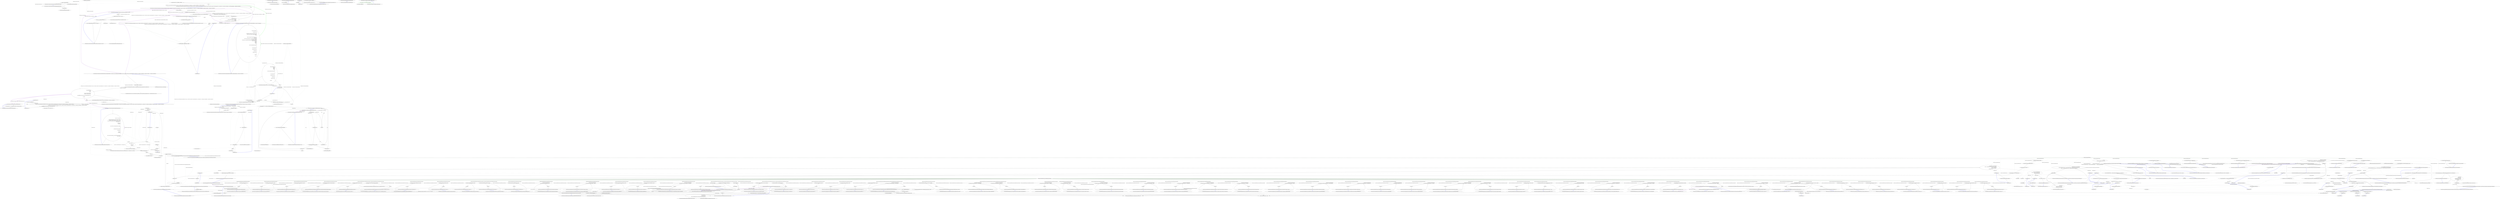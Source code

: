 digraph  {
n101 [label="Nancy.Hosting.Owin.NancyOwinHost", span=""];
n102 [label="System.Action<string, System.Collections.Generic.IDictionary<string, string>, System.Func<System.Func<System.ArraySegment<byte>, System.Action, bool>, System.Action<System.Exception>, System.Action, System.Action>>", span=""];
n103 [label="System.Action<System.Exception>", span=""];
n104 [label=parameters, span=""];
n105 [label="Nancy.Hosting.Owin.NancyRequestParameters", span=""];
n106 [label="System.Action<System.Exception>", span=""];
n107 [label="System.Action<string, System.Collections.Generic.IDictionary<string, string>, System.Func<System.Func<System.ArraySegment<byte>, System.Action, bool>, System.Action<System.Exception>, System.Action, System.Action>>", span=""];
n108 [label="Nancy.NancyContext", span=""];
n109 [label="System.Action", span=""];
n110 [label="Nancy.Hosting.Owin.NancyOwinHost.AsyncBuilderState", span=""];
n0 [label="Entry Nancy.Hosting.Owin.NancyOwinHost.NancyOwinHost()", span="28-28", cluster="Nancy.Hosting.Owin.NancyOwinHost.NancyOwinHost()"];
n1 [label="Exit Nancy.Hosting.Owin.NancyOwinHost.NancyOwinHost()", span="28-28", cluster="Nancy.Hosting.Owin.NancyOwinHost.NancyOwinHost()"];
n2 [label="Entry Nancy.Hosting.Owin.NancyOwinHost.NancyOwinHost(Nancy.Bootstrapper.INancyBootstrapper)", span="37-37", cluster="Nancy.Hosting.Owin.NancyOwinHost.NancyOwinHost(Nancy.Bootstrapper.INancyBootstrapper)"];
n3 [label="bootstrapper.Initialise()", span="39-39", cluster="Nancy.Hosting.Owin.NancyOwinHost.NancyOwinHost(Nancy.Bootstrapper.INancyBootstrapper)"];
n4 [label="this.engine = bootstrapper.GetEngine()", span="41-41", cluster="Nancy.Hosting.Owin.NancyOwinHost.NancyOwinHost(Nancy.Bootstrapper.INancyBootstrapper)"];
n6 [label="Entry Nancy.Bootstrapper.INancyBootstrapper.Initialise()", span="10-10", cluster="Nancy.Bootstrapper.INancyBootstrapper.Initialise()"];
n5 [label="Exit Nancy.Hosting.Owin.NancyOwinHost.NancyOwinHost(Nancy.Bootstrapper.INancyBootstrapper)", span="37-37", cluster="Nancy.Hosting.Owin.NancyOwinHost.NancyOwinHost(Nancy.Bootstrapper.INancyBootstrapper)"];
n7 [label="Entry Nancy.Bootstrapper.INancyBootstrapper.GetEngine()", span="16-16", cluster="Nancy.Bootstrapper.INancyBootstrapper.GetEngine()"];
n8 [label="Entry Nancy.Hosting.Owin.NancyOwinHost.ProcessRequest(System.Collections.Generic.IDictionary<string, object>, System.Action<string, System.Collections.Generic.IDictionary<string, string>, System.Func<System.Func<System.ArraySegment<byte>, System.Action, bool>, System.Action<System.Exception>, System.Action, System.Action>>, System.Action<System.Exception>)", span="50-50", cluster="Nancy.Hosting.Owin.NancyOwinHost.ProcessRequest(System.Collections.Generic.IDictionary<string, object>, System.Action<string, System.Collections.Generic.IDictionary<string, string>, System.Func<System.Func<System.ArraySegment<byte>, System.Action, bool>, System.Action<System.Exception>, System.Action, System.Action>>, System.Action<System.Exception>)"];
n9 [label="CheckVersion(environment)", span="52-52", cluster="Nancy.Hosting.Owin.NancyOwinHost.ProcessRequest(System.Collections.Generic.IDictionary<string, object>, System.Action<string, System.Collections.Generic.IDictionary<string, string>, System.Func<System.Func<System.ArraySegment<byte>, System.Action, bool>, System.Action<System.Exception>, System.Action, System.Action>>, System.Action<System.Exception>)"];
n10 [label="var parameters = environment.AsNancyRequestParameters()", span="54-54", cluster="Nancy.Hosting.Owin.NancyOwinHost.ProcessRequest(System.Collections.Generic.IDictionary<string, object>, System.Action<string, System.Collections.Generic.IDictionary<string, string>, System.Func<System.Func<System.ArraySegment<byte>, System.Action, bool>, System.Action<System.Exception>, System.Action, System.Action>>, System.Action<System.Exception>)"];
n11 [label="var requestBodyDelegate = GetRequestBodyDelegate(environment)", span="56-56", cluster="Nancy.Hosting.Owin.NancyOwinHost.ProcessRequest(System.Collections.Generic.IDictionary<string, object>, System.Action<string, System.Collections.Generic.IDictionary<string, string>, System.Func<System.Func<System.ArraySegment<byte>, System.Action, bool>, System.Action<System.Exception>, System.Action, System.Action>>, System.Action<System.Exception>)"];
n13 [label="this.InvokeNancy(parameters, responseCallBack, errorCallback)", span="61-61", cluster="Nancy.Hosting.Owin.NancyOwinHost.ProcessRequest(System.Collections.Generic.IDictionary<string, object>, System.Action<string, System.Collections.Generic.IDictionary<string, string>, System.Func<System.Func<System.ArraySegment<byte>, System.Action, bool>, System.Action<System.Exception>, System.Action, System.Action>>, System.Action<System.Exception>)"];
n15 [label="requestBodyDelegate.Invoke(\r\n                GetRequestBodyBuilder(parameters, errorCallback),\r\n                errorCallback,\r\n                () => this.InvokeNancy(parameters, responseCallBack, errorCallback))", span="67-70", cluster="Nancy.Hosting.Owin.NancyOwinHost.ProcessRequest(System.Collections.Generic.IDictionary<string, object>, System.Action<string, System.Collections.Generic.IDictionary<string, string>, System.Func<System.Func<System.ArraySegment<byte>, System.Action, bool>, System.Action<System.Exception>, System.Action, System.Action>>, System.Action<System.Exception>)"];
n24 [label="this.InvokeNancy(parameters, responseCallBack, errorCallback)", span="70-70", cluster="lambda expression"];
n17 [label="Entry Nancy.Hosting.Owin.NancyOwinHost.CheckVersion(System.Collections.Generic.IDictionary<string, object>)", span="73-73", cluster="Nancy.Hosting.Owin.NancyOwinHost.CheckVersion(System.Collections.Generic.IDictionary<string, object>)"];
n18 [label="Entry System.Collections.Generic.IDictionary<string, object>.AsNancyRequestParameters()", span="14-14", cluster="System.Collections.Generic.IDictionary<string, object>.AsNancyRequestParameters()"];
n12 [label="requestBodyDelegate == null", span="59-59", cluster="Nancy.Hosting.Owin.NancyOwinHost.ProcessRequest(System.Collections.Generic.IDictionary<string, object>, System.Action<string, System.Collections.Generic.IDictionary<string, string>, System.Func<System.Func<System.ArraySegment<byte>, System.Action, bool>, System.Action<System.Exception>, System.Action, System.Action>>, System.Action<System.Exception>)"];
n19 [label="Entry Nancy.Hosting.Owin.NancyOwinHost.GetRequestBodyDelegate(System.Collections.Generic.IDictionary<string, object>)", span="84-84", cluster="Nancy.Hosting.Owin.NancyOwinHost.GetRequestBodyDelegate(System.Collections.Generic.IDictionary<string, object>)"];
n14 [label="return;", span="62-62", cluster="Nancy.Hosting.Owin.NancyOwinHost.ProcessRequest(System.Collections.Generic.IDictionary<string, object>, System.Action<string, System.Collections.Generic.IDictionary<string, string>, System.Func<System.Func<System.ArraySegment<byte>, System.Action, bool>, System.Action<System.Exception>, System.Action, System.Action>>, System.Action<System.Exception>)"];
n20 [label="Entry Nancy.Hosting.Owin.NancyOwinHost.InvokeNancy(Nancy.Hosting.Owin.NancyRequestParameters, System.Action<string, System.Collections.Generic.IDictionary<string, string>, System.Func<System.Func<System.ArraySegment<byte>, System.Action, bool>, System.Action<System.Exception>, System.Action, System.Action>>, System.Action<System.Exception>)", span="130-130", cluster="Nancy.Hosting.Owin.NancyOwinHost.InvokeNancy(Nancy.Hosting.Owin.NancyRequestParameters, System.Action<string, System.Collections.Generic.IDictionary<string, string>, System.Func<System.Func<System.ArraySegment<byte>, System.Action, bool>, System.Action<System.Exception>, System.Action, System.Action>>, System.Action<System.Exception>)"];
n16 [label="Exit Nancy.Hosting.Owin.NancyOwinHost.ProcessRequest(System.Collections.Generic.IDictionary<string, object>, System.Action<string, System.Collections.Generic.IDictionary<string, string>, System.Func<System.Func<System.ArraySegment<byte>, System.Action, bool>, System.Action<System.Exception>, System.Action, System.Action>>, System.Action<System.Exception>)", span="50-50", cluster="Nancy.Hosting.Owin.NancyOwinHost.ProcessRequest(System.Collections.Generic.IDictionary<string, object>, System.Action<string, System.Collections.Generic.IDictionary<string, string>, System.Func<System.Func<System.ArraySegment<byte>, System.Action, bool>, System.Action<System.Exception>, System.Action, System.Action>>, System.Action<System.Exception>)"];
n21 [label="Entry Nancy.Hosting.Owin.NancyOwinHost.GetRequestBodyBuilder(Nancy.Hosting.Owin.NancyRequestParameters, System.Action<System.Exception>)", span="89-89", cluster="Nancy.Hosting.Owin.NancyOwinHost.GetRequestBodyBuilder(Nancy.Hosting.Owin.NancyRequestParameters, System.Action<System.Exception>)"];
n22 [label="Entry System.Func<T1, T2, T3, TResult>.Invoke(T1, T2, T3)", span="0-0", cluster="System.Func<T1, T2, T3, TResult>.Invoke(T1, T2, T3)"];
n23 [label="Entry lambda expression", span="70-70", cluster="lambda expression"];
n25 [label="Exit lambda expression", span="70-70", cluster="lambda expression"];
n26 [label="object version", span="75-75", cluster="Nancy.Hosting.Owin.NancyOwinHost.CheckVersion(System.Collections.Generic.IDictionary<string, object>)"];
n27 [label="environment.TryGetValue(''owin.Version'', out version)", span="76-76", cluster="Nancy.Hosting.Owin.NancyOwinHost.CheckVersion(System.Collections.Generic.IDictionary<string, object>)"];
n28 [label="version == null || !String.Equals(version.ToString(), ''1.0'')", span="78-78", cluster="Nancy.Hosting.Owin.NancyOwinHost.CheckVersion(System.Collections.Generic.IDictionary<string, object>)"];
n31 [label="Entry System.Collections.Generic.IDictionary<TKey, TValue>.TryGetValue(TKey, out TValue)", span="0-0", cluster="System.Collections.Generic.IDictionary<TKey, TValue>.TryGetValue(TKey, out TValue)"];
n29 [label="throw new InvalidOperationException(''An OWIN v1.0 host is required'');", span="80-80", cluster="Nancy.Hosting.Owin.NancyOwinHost.CheckVersion(System.Collections.Generic.IDictionary<string, object>)"];
n30 [label="Exit Nancy.Hosting.Owin.NancyOwinHost.CheckVersion(System.Collections.Generic.IDictionary<string, object>)", span="73-73", cluster="Nancy.Hosting.Owin.NancyOwinHost.CheckVersion(System.Collections.Generic.IDictionary<string, object>)"];
n32 [label="Entry object.ToString()", span="0-0", cluster="object.ToString()"];
n33 [label="Entry string.Equals(string, string)", span="0-0", cluster="string.Equals(string, string)"];
n34 [label="Entry System.InvalidOperationException.InvalidOperationException(string)", span="0-0", cluster="System.InvalidOperationException.InvalidOperationException(string)"];
n35 [label="return (BodyDelegate)environment[''owin.RequestBody''];", span="86-86", cluster="Nancy.Hosting.Owin.NancyOwinHost.GetRequestBodyDelegate(System.Collections.Generic.IDictionary<string, object>)"];
n36 [label="Exit Nancy.Hosting.Owin.NancyOwinHost.GetRequestBodyDelegate(System.Collections.Generic.IDictionary<string, object>)", span="84-84", cluster="Nancy.Hosting.Owin.NancyOwinHost.GetRequestBodyDelegate(System.Collections.Generic.IDictionary<string, object>)"];
n37 [label="return (data, continuation) =>\r\n                {\r\n                    if (continuation == null)\r\n                    {\r\n                        // If continuation is null then we must use sync and return false\r\n                        parameters.Body.Write(data.Array, data.Offset, data.Count);\r\n                        return false;\r\n                    }\r\n\r\n                    // Otherwise use begin/end (which may be blocking anyway)\r\n                    // and return true.\r\n                    // No need to do any locking because the spec states we can't be called again\r\n                    // until we call the continuation.\r\n                    var asyncState = new AsyncBuilderState(parameters.Body, continuation, errorCallback);\r\n                    parameters.Body.BeginWrite(\r\n                        data.Array,\r\n                        data.Offset,\r\n                        data.Count,\r\n                        (ar) =>\r\n                        {\r\n                            var state = (AsyncBuilderState)ar.AsyncState;\r\n\r\n                            try\r\n                            {\r\n                                state.Stream.EndWrite(ar);\r\n\r\n                                state.OnComplete.Invoke();\r\n                            }\r\n                            catch (Exception e)\r\n                            {\r\n                                state.OnError.Invoke(e);\r\n                            }\r\n                        },\r\n                        asyncState);\r\n\r\n                    return true;\r\n                };", span="91-127", cluster="Nancy.Hosting.Owin.NancyOwinHost.GetRequestBodyBuilder(Nancy.Hosting.Owin.NancyRequestParameters, System.Action<System.Exception>)"];
n41 [label="parameters.Body.Write(data.Array, data.Offset, data.Count)", span="96-96", cluster="lambda expression"];
n43 [label="var asyncState = new AsyncBuilderState(parameters.Body, continuation, errorCallback)", span="104-104", cluster="lambda expression"];
n44 [label="parameters.Body.BeginWrite(\r\n                        data.Array,\r\n                        data.Offset,\r\n                        data.Count,\r\n                        (ar) =>\r\n                        {\r\n                            var state = (AsyncBuilderState)ar.AsyncState;\r\n\r\n                            try\r\n                            {\r\n                                state.Stream.EndWrite(ar);\r\n\r\n                                state.OnComplete.Invoke();\r\n                            }\r\n                            catch (Exception e)\r\n                            {\r\n                                state.OnError.Invoke(e);\r\n                            }\r\n                        },\r\n                        asyncState)", span="105-124", cluster="lambda expression"];
n38 [label="Exit Nancy.Hosting.Owin.NancyOwinHost.GetRequestBodyBuilder(Nancy.Hosting.Owin.NancyRequestParameters, System.Action<System.Exception>)", span="89-89", cluster="Nancy.Hosting.Owin.NancyOwinHost.GetRequestBodyBuilder(Nancy.Hosting.Owin.NancyRequestParameters, System.Action<System.Exception>)"];
n40 [label="continuation == null", span="93-93", cluster="lambda expression"];
n39 [label="Entry lambda expression", span="91-127", cluster="lambda expression"];
n42 [label="return false;", span="97-97", cluster="lambda expression"];
n47 [label="Entry Nancy.IO.RequestStream.Write(byte[], int, int)", span="283-283", cluster="Nancy.IO.RequestStream.Write(byte[], int, int)"];
n48 [label="Entry Nancy.Hosting.Owin.NancyOwinHost.AsyncBuilderState.AsyncBuilderState(System.IO.Stream, System.Action, System.Action<System.Exception>)", span="201-201", cluster="Nancy.Hosting.Owin.NancyOwinHost.AsyncBuilderState.AsyncBuilderState(System.IO.Stream, System.Action, System.Action<System.Exception>)"];
n45 [label="return true;", span="126-126", cluster="lambda expression"];
n49 [label="Entry Nancy.IO.RequestStream.BeginWrite(byte[], int, int, System.AsyncCallback, object)", span="167-167", cluster="Nancy.IO.RequestStream.BeginWrite(byte[], int, int, System.AsyncCallback, object)"];
n50 [label="Entry lambda expression", span="109-123", cluster="lambda expression"];
n46 [label="Exit lambda expression", span="91-127", cluster="lambda expression"];
n51 [label="var state = (AsyncBuilderState)ar.AsyncState", span="111-111", cluster="lambda expression"];
n52 [label="state.Stream.EndWrite(ar)", span="115-115", cluster="lambda expression"];
n53 [label="state.OnComplete.Invoke()", span="117-117", cluster="lambda expression"];
n55 [label="state.OnError.Invoke(e)", span="121-121", cluster="lambda expression"];
n57 [label="Entry System.IO.Stream.EndWrite(System.IAsyncResult)", span="0-0", cluster="System.IO.Stream.EndWrite(System.IAsyncResult)"];
n54 [label=Exception, span="119-119", cluster="lambda expression"];
n56 [label="Exit lambda expression", span="109-123", cluster="lambda expression"];
n58 [label="Entry System.Action.Invoke()", span="0-0", cluster="System.Action.Invoke()"];
n59 [label="Entry System.Action<T>.Invoke(T)", span="0-0", cluster="System.Action<T>.Invoke(T)"];
n60 [label="parameters.Body.Seek(0, SeekOrigin.Begin)", span="134-134", cluster="Nancy.Hosting.Owin.NancyOwinHost.InvokeNancy(Nancy.Hosting.Owin.NancyRequestParameters, System.Action<string, System.Collections.Generic.IDictionary<string, string>, System.Func<System.Func<System.ArraySegment<byte>, System.Action, bool>, System.Action<System.Exception>, System.Action, System.Action>>, System.Action<System.Exception>)"];
n61 [label="var request = new Request(parameters.Method, parameters.Uri, parameters.Headers, parameters.Body, parameters.Protocol, parameters.Query)", span="136-136", cluster="Nancy.Hosting.Owin.NancyOwinHost.InvokeNancy(Nancy.Hosting.Owin.NancyRequestParameters, System.Action<string, System.Collections.Generic.IDictionary<string, string>, System.Func<System.Func<System.ArraySegment<byte>, System.Action, bool>, System.Action<System.Exception>, System.Action, System.Action>>, System.Action<System.Exception>)"];
n62 [label="this.engine.HandleRequest(\r\n                    request,\r\n                    (result) =>\r\n                    {\r\n                        var returnCode = GetReturnCode(result);\r\n                        var headers = result.Response.Headers;\r\n\r\n                        responseCallBack.Invoke(returnCode, headers, GetResponseBodyBuilder(result));\r\n                    },\r\n                    errorCallback)", span="139-148", cluster="Nancy.Hosting.Owin.NancyOwinHost.InvokeNancy(Nancy.Hosting.Owin.NancyRequestParameters, System.Action<string, System.Collections.Generic.IDictionary<string, string>, System.Func<System.Func<System.ArraySegment<byte>, System.Action, bool>, System.Action<System.Exception>, System.Action, System.Action>>, System.Action<System.Exception>)"];
n72 [label="responseCallBack.Invoke(returnCode, headers, GetResponseBodyBuilder(result))", span="146-146", cluster="lambda expression"];
n64 [label="errorCallback.Invoke(e)", span="152-152", cluster="Nancy.Hosting.Owin.NancyOwinHost.InvokeNancy(Nancy.Hosting.Owin.NancyRequestParameters, System.Action<string, System.Collections.Generic.IDictionary<string, string>, System.Func<System.Func<System.ArraySegment<byte>, System.Action, bool>, System.Action<System.Exception>, System.Action, System.Action>>, System.Action<System.Exception>)"];
n66 [label="Entry Nancy.IO.RequestStream.Seek(long, System.IO.SeekOrigin)", span="261-261", cluster="Nancy.IO.RequestStream.Seek(long, System.IO.SeekOrigin)"];
n67 [label="Entry Nancy.Request.Request(string, string, System.Collections.Generic.IDictionary<string, System.Collections.Generic.IEnumerable<string>>, Nancy.IO.RequestStream, string, string)", span="41-41", cluster="Nancy.Request.Request(string, string, System.Collections.Generic.IDictionary<string, System.Collections.Generic.IEnumerable<string>>, Nancy.IO.RequestStream, string, string)"];
n63 [label=Exception, span="150-150", cluster="Nancy.Hosting.Owin.NancyOwinHost.InvokeNancy(Nancy.Hosting.Owin.NancyRequestParameters, System.Action<string, System.Collections.Generic.IDictionary<string, string>, System.Func<System.Func<System.ArraySegment<byte>, System.Action, bool>, System.Action<System.Exception>, System.Action, System.Action>>, System.Action<System.Exception>)"];
n65 [label="Exit Nancy.Hosting.Owin.NancyOwinHost.InvokeNancy(Nancy.Hosting.Owin.NancyRequestParameters, System.Action<string, System.Collections.Generic.IDictionary<string, string>, System.Func<System.Func<System.ArraySegment<byte>, System.Action, bool>, System.Action<System.Exception>, System.Action, System.Action>>, System.Action<System.Exception>)", span="130-130", cluster="Nancy.Hosting.Owin.NancyOwinHost.InvokeNancy(Nancy.Hosting.Owin.NancyRequestParameters, System.Action<string, System.Collections.Generic.IDictionary<string, string>, System.Func<System.Func<System.ArraySegment<byte>, System.Action, bool>, System.Action<System.Exception>, System.Action, System.Action>>, System.Action<System.Exception>)"];
n68 [label="Entry Nancy.INancyEngine.HandleRequest(Nancy.Request, System.Action<Nancy.NancyContext>, System.Action<System.Exception>)", span="42-42", cluster="Nancy.INancyEngine.HandleRequest(Nancy.Request, System.Action<Nancy.NancyContext>, System.Action<System.Exception>)"];
n69 [label="Entry lambda expression", span="141-147", cluster="lambda expression"];
n70 [label="var returnCode = GetReturnCode(result)", span="143-143", cluster="lambda expression"];
n71 [label="var headers = result.Response.Headers", span="144-144", cluster="lambda expression"];
n74 [label="Entry Nancy.Hosting.Owin.NancyOwinHost.GetReturnCode(Nancy.NancyContext)", span="187-187", cluster="Nancy.Hosting.Owin.NancyOwinHost.GetReturnCode(Nancy.NancyContext)"];
n73 [label="Exit lambda expression", span="141-147", cluster="lambda expression"];
n75 [label="Entry Nancy.Hosting.Owin.NancyOwinHost.GetResponseBodyBuilder(Nancy.NancyContext)", span="156-156", cluster="Nancy.Hosting.Owin.NancyOwinHost.GetResponseBodyBuilder(Nancy.NancyContext)"];
n76 [label="Entry System.Action<T1, T2, T3>.Invoke(T1, T2, T3)", span="0-0", cluster="System.Action<T1, T2, T3>.Invoke(T1, T2, T3)"];
n77 [label="return (next, error, complete) =>\r\n                {\r\n                    // Wrap the completion delegate so the context is disposed on completion.\r\n                    // Technically we could just do this after the .Invoke below, but doing it\r\n                    // here gives scope for supporting async response body generation in the future.\r\n                    Action onComplete = () =>\r\n                            {\r\n                                complete.Invoke();\r\n                                result.Dispose();\r\n                            };\r\n\r\n                    using (var stream = new ResponseStream(next, onComplete))\r\n                    {\r\n                        try\r\n                        {\r\n                            result.Response.Contents.Invoke(stream);\r\n                        }\r\n                        catch (Exception e)\r\n                        {\r\n                            error.Invoke(e);\r\n                            result.Dispose();\r\n                        }\r\n                    }\r\n\r\n                    // Don't currently support cancelling, but if it gets called then dispose the context\r\n                    return result.Dispose;\r\n                };", span="158-184", cluster="Nancy.Hosting.Owin.NancyOwinHost.GetResponseBodyBuilder(Nancy.NancyContext)"];
n80 [label="Action onComplete = () =>\r\n                            {\r\n                                complete.Invoke();\r\n                                result.Dispose();\r\n                            }", span="163-167", cluster="lambda expression"];
n92 [label="result.Dispose()", span="166-166", cluster="lambda expression"];
n82 [label="result.Response.Contents.Invoke(stream)", span="173-173", cluster="lambda expression"];
n85 [label="result.Dispose()", span="178-178", cluster="lambda expression"];
n86 [label="return result.Dispose;", span="183-183", cluster="lambda expression"];
n78 [label="Exit Nancy.Hosting.Owin.NancyOwinHost.GetResponseBodyBuilder(Nancy.NancyContext)", span="156-156", cluster="Nancy.Hosting.Owin.NancyOwinHost.GetResponseBodyBuilder(Nancy.NancyContext)"];
n91 [label="complete.Invoke()", span="165-165", cluster="lambda expression"];
n81 [label="var stream = new ResponseStream(next, onComplete)", span="169-169", cluster="lambda expression"];
n84 [label="error.Invoke(e)", span="177-177", cluster="lambda expression"];
n79 [label="Entry lambda expression", span="158-184", cluster="lambda expression"];
n88 [label="Entry Nancy.Hosting.Owin.ResponseStream.ResponseStream(System.Func<System.ArraySegment<byte>, System.Action, bool>, System.Action)", span="19-19", cluster="Nancy.Hosting.Owin.ResponseStream.ResponseStream(System.Func<System.ArraySegment<byte>, System.Action, bool>, System.Action)"];
n83 [label=Exception, span="175-175", cluster="lambda expression"];
n89 [label="Entry Nancy.NancyContext.Dispose()", span="37-37", cluster="Nancy.NancyContext.Dispose()"];
n87 [label="Exit lambda expression", span="158-184", cluster="lambda expression"];
n90 [label="Entry lambda expression", span="163-167", cluster="lambda expression"];
n93 [label="Exit lambda expression", span="163-167", cluster="lambda expression"];
n94 [label="return String.Format(''{0} {1}'', (int)result.Response.StatusCode, result.Response.StatusCode);", span="189-189", cluster="Nancy.Hosting.Owin.NancyOwinHost.GetReturnCode(Nancy.NancyContext)"];
n95 [label="Exit Nancy.Hosting.Owin.NancyOwinHost.GetReturnCode(Nancy.NancyContext)", span="187-187", cluster="Nancy.Hosting.Owin.NancyOwinHost.GetReturnCode(Nancy.NancyContext)"];
n96 [label="Entry string.Format(string, object, object)", span="0-0", cluster="string.Format(string, object, object)"];
n97 [label="this.Stream = stream", span="203-203", cluster="Nancy.Hosting.Owin.NancyOwinHost.AsyncBuilderState.AsyncBuilderState(System.IO.Stream, System.Action, System.Action<System.Exception>)"];
n98 [label="this.OnComplete = onComplete", span="204-204", cluster="Nancy.Hosting.Owin.NancyOwinHost.AsyncBuilderState.AsyncBuilderState(System.IO.Stream, System.Action, System.Action<System.Exception>)"];
n99 [label="this.OnError = onError", span="205-205", cluster="Nancy.Hosting.Owin.NancyOwinHost.AsyncBuilderState.AsyncBuilderState(System.IO.Stream, System.Action, System.Action<System.Exception>)"];
n100 [label="Exit Nancy.Hosting.Owin.NancyOwinHost.AsyncBuilderState.AsyncBuilderState(System.IO.Stream, System.Action, System.Action<System.Exception>)", span="201-201", cluster="Nancy.Hosting.Owin.NancyOwinHost.AsyncBuilderState.AsyncBuilderState(System.IO.Stream, System.Action, System.Action<System.Exception>)"];
m0_311 [label="Entry Nancy.Testing.ConfigurableBootstrapper.ConfigurableBoostrapperConfigurator.RoutePatternMatcher(Nancy.Routing.IRoutePatternMatcher)", span="828-828", cluster="Nancy.Testing.ConfigurableBootstrapper.ConfigurableBoostrapperConfigurator.RoutePatternMatcher(Nancy.Routing.IRoutePatternMatcher)", file="ConfigurableBootstrapper.cs"];
m0_312 [label="this.bootstrapper.registeredInstances.Add(\r\n                    new InstanceRegistration(typeof(IRoutePatternMatcher), routePatternMatcher))", span="830-831", cluster="Nancy.Testing.ConfigurableBootstrapper.ConfigurableBoostrapperConfigurator.RoutePatternMatcher(Nancy.Routing.IRoutePatternMatcher)", file="ConfigurableBootstrapper.cs"];
m0_313 [label="return this;", span="833-833", cluster="Nancy.Testing.ConfigurableBootstrapper.ConfigurableBoostrapperConfigurator.RoutePatternMatcher(Nancy.Routing.IRoutePatternMatcher)", file="ConfigurableBootstrapper.cs"];
m0_314 [label="Exit Nancy.Testing.ConfigurableBootstrapper.ConfigurableBoostrapperConfigurator.RoutePatternMatcher(Nancy.Routing.IRoutePatternMatcher)", span="828-828", cluster="Nancy.Testing.ConfigurableBootstrapper.ConfigurableBoostrapperConfigurator.RoutePatternMatcher(Nancy.Routing.IRoutePatternMatcher)", file="ConfigurableBootstrapper.cs"];
m0_13 [label="Entry System.Collections.Generic.List<T>.List()", span="0-0", cluster="System.Collections.Generic.List<T>.List()", file="ConfigurableBootstrapper.cs"];
m0_89 [label="Entry Nancy.Testing.ConfigurableBootstrapper.GetEngineInternal()", span="257-257", cluster="Nancy.Testing.ConfigurableBootstrapper.GetEngineInternal()", file="ConfigurableBootstrapper.cs"];
m0_90 [label="return this.ApplicationContainer.Resolve<INancyEngine>();", span="259-259", cluster="Nancy.Testing.ConfigurableBootstrapper.GetEngineInternal()", file="ConfigurableBootstrapper.cs"];
m0_91 [label="Exit Nancy.Testing.ConfigurableBootstrapper.GetEngineInternal()", span="257-257", cluster="Nancy.Testing.ConfigurableBootstrapper.GetEngineInternal()", file="ConfigurableBootstrapper.cs"];
m0_216 [label="Entry System.Collections.Generic.List<T>.List(System.Collections.Generic.IEnumerable<T>)", span="0-0", cluster="System.Collections.Generic.List<T>.List(System.Collections.Generic.IEnumerable<T>)", file="ConfigurableBootstrapper.cs"];
m0_244 [label="Entry Nancy.Testing.ConfigurableBootstrapper.ConfigurableModuleCatalog.RegisterModuleInstance(Nancy.NancyModule, string)", span="1213-1213", cluster="Nancy.Testing.ConfigurableBootstrapper.ConfigurableModuleCatalog.RegisterModuleInstance(Nancy.NancyModule, string)", file="ConfigurableBootstrapper.cs"];
m0_437 [label="this.moduleInstances.Add(moduleKey, module)", span="1215-1215", cluster="Nancy.Testing.ConfigurableBootstrapper.ConfigurableModuleCatalog.RegisterModuleInstance(Nancy.NancyModule, string)", file="ConfigurableBootstrapper.cs"];
m0_438 [label="Exit Nancy.Testing.ConfigurableBootstrapper.ConfigurableModuleCatalog.RegisterModuleInstance(Nancy.NancyModule, string)", span="1213-1213", cluster="Nancy.Testing.ConfigurableBootstrapper.ConfigurableModuleCatalog.RegisterModuleInstance(Nancy.NancyModule, string)", file="ConfigurableBootstrapper.cs"];
m0_70 [label="Entry Nancy.Testing.ConfigurableBootstrapper.ConfigureApplicationContainer(TinyIoC.TinyIoCContainer)", span="215-215", cluster="Nancy.Testing.ConfigurableBootstrapper.ConfigureApplicationContainer(TinyIoC.TinyIoCContainer)", file="ConfigurableBootstrapper.cs"];
m0_71 [label="!this.disableAutoRegistration", span="217-217", cluster="Nancy.Testing.ConfigurableBootstrapper.ConfigureApplicationContainer(TinyIoC.TinyIoCContainer)", file="ConfigurableBootstrapper.cs"];
m0_72 [label="container.AutoRegister()", span="219-219", cluster="Nancy.Testing.ConfigurableBootstrapper.ConfigureApplicationContainer(TinyIoC.TinyIoCContainer)", file="ConfigurableBootstrapper.cs"];
m0_73 [label="this.RegisterBootstrapperTypes(container)", span="220-220", cluster="Nancy.Testing.ConfigurableBootstrapper.ConfigureApplicationContainer(TinyIoC.TinyIoCContainer)", file="ConfigurableBootstrapper.cs"];
m0_74 [label="Exit Nancy.Testing.ConfigurableBootstrapper.ConfigureApplicationContainer(TinyIoC.TinyIoCContainer)", span="215-215", cluster="Nancy.Testing.ConfigurableBootstrapper.ConfigureApplicationContainer(TinyIoC.TinyIoCContainer)", file="ConfigurableBootstrapper.cs"];
m0_356 [label="Entry Nancy.Testing.ConfigurableBootstrapper.ConfigurableBoostrapperConfigurator.ViewFactory(Nancy.ViewEngines.IViewFactory)", span="963-963", cluster="Nancy.Testing.ConfigurableBootstrapper.ConfigurableBoostrapperConfigurator.ViewFactory(Nancy.ViewEngines.IViewFactory)", file="ConfigurableBootstrapper.cs"];
m0_357 [label="this.bootstrapper.registeredInstances.Add(\r\n                    new InstanceRegistration(typeof(IViewFactory), viewFactory))", span="965-966", cluster="Nancy.Testing.ConfigurableBootstrapper.ConfigurableBoostrapperConfigurator.ViewFactory(Nancy.ViewEngines.IViewFactory)", file="ConfigurableBootstrapper.cs"];
m0_358 [label="return this;", span="968-968", cluster="Nancy.Testing.ConfigurableBootstrapper.ConfigurableBoostrapperConfigurator.ViewFactory(Nancy.ViewEngines.IViewFactory)", file="ConfigurableBootstrapper.cs"];
m0_359 [label="Exit Nancy.Testing.ConfigurableBootstrapper.ConfigurableBoostrapperConfigurator.ViewFactory(Nancy.ViewEngines.IViewFactory)", span="963-963", cluster="Nancy.Testing.ConfigurableBootstrapper.ConfigurableBoostrapperConfigurator.ViewFactory(Nancy.ViewEngines.IViewFactory)", file="ConfigurableBootstrapper.cs"];
m0_37 [label="Entry object.GetType()", span="0-0", cluster="object.GetType()", file="ConfigurableBootstrapper.cs"];
m0_38 [label="Entry System.Type.Equals(System.Type)", span="0-0", cluster="System.Type.Equals(System.Type)", file="ConfigurableBootstrapper.cs"];
m0_254 [label="Entry Nancy.Testing.ConfigurableBootstrapper.ConfigurableBoostrapperConfigurator.NancyEngine(Nancy.INancyEngine)", span="658-658", cluster="Nancy.Testing.ConfigurableBootstrapper.ConfigurableBoostrapperConfigurator.NancyEngine(Nancy.INancyEngine)", file="ConfigurableBootstrapper.cs"];
m0_255 [label="this.bootstrapper.registeredInstances.Add(\r\n                    new InstanceRegistration(typeof(INancyEngine), engine))", span="660-661", cluster="Nancy.Testing.ConfigurableBootstrapper.ConfigurableBoostrapperConfigurator.NancyEngine(Nancy.INancyEngine)", file="ConfigurableBootstrapper.cs"];
m0_256 [label="return this;", span="663-663", cluster="Nancy.Testing.ConfigurableBootstrapper.ConfigurableBoostrapperConfigurator.NancyEngine(Nancy.INancyEngine)", file="ConfigurableBootstrapper.cs"];
m0_257 [label="Exit Nancy.Testing.ConfigurableBootstrapper.ConfigurableBoostrapperConfigurator.NancyEngine(Nancy.INancyEngine)", span="658-658", cluster="Nancy.Testing.ConfigurableBootstrapper.ConfigurableBoostrapperConfigurator.NancyEngine(Nancy.INancyEngine)", file="ConfigurableBootstrapper.cs"];
m0_364 [label="Entry Nancy.Testing.ConfigurableBootstrapper.ConfigurableBoostrapperConfigurator.ViewLocationCache(Nancy.ViewEngines.IViewLocationCache)", span="987-987", cluster="Nancy.Testing.ConfigurableBootstrapper.ConfigurableBoostrapperConfigurator.ViewLocationCache(Nancy.ViewEngines.IViewLocationCache)", file="ConfigurableBootstrapper.cs"];
m0_365 [label="this.bootstrapper.registeredInstances.Add(\r\n                    new InstanceRegistration(typeof(IViewLocationCache), viewLocationCache))", span="989-990", cluster="Nancy.Testing.ConfigurableBootstrapper.ConfigurableBoostrapperConfigurator.ViewLocationCache(Nancy.ViewEngines.IViewLocationCache)", file="ConfigurableBootstrapper.cs"];
m0_366 [label="return this;", span="992-992", cluster="Nancy.Testing.ConfigurableBootstrapper.ConfigurableBoostrapperConfigurator.ViewLocationCache(Nancy.ViewEngines.IViewLocationCache)", file="ConfigurableBootstrapper.cs"];
m0_367 [label="Exit Nancy.Testing.ConfigurableBootstrapper.ConfigurableBoostrapperConfigurator.ViewLocationCache(Nancy.ViewEngines.IViewLocationCache)", span="987-987", cluster="Nancy.Testing.ConfigurableBootstrapper.ConfigurableBoostrapperConfigurator.ViewLocationCache(Nancy.ViewEngines.IViewLocationCache)", file="ConfigurableBootstrapper.cs"];
m0_212 [label="Entry Nancy.Testing.ConfigurableBootstrapper.ConfigurableBoostrapperConfigurator.ErrorHandlers(params System.Type[])", span="547-547", cluster="Nancy.Testing.ConfigurableBootstrapper.ConfigurableBoostrapperConfigurator.ErrorHandlers(params System.Type[])", file="ConfigurableBootstrapper.cs"];
m0_213 [label="this.bootstrapper.configuration.ErrorHandlers = new List<Type>(errorHandlers)", span="549-549", cluster="Nancy.Testing.ConfigurableBootstrapper.ConfigurableBoostrapperConfigurator.ErrorHandlers(params System.Type[])", file="ConfigurableBootstrapper.cs"];
m0_214 [label="return this;", span="551-551", cluster="Nancy.Testing.ConfigurableBootstrapper.ConfigurableBoostrapperConfigurator.ErrorHandlers(params System.Type[])", file="ConfigurableBootstrapper.cs"];
m0_215 [label="Exit Nancy.Testing.ConfigurableBootstrapper.ConfigurableBoostrapperConfigurator.ErrorHandlers(params System.Type[])", span="547-547", cluster="Nancy.Testing.ConfigurableBootstrapper.ConfigurableBoostrapperConfigurator.ErrorHandlers(params System.Type[])", file="ConfigurableBootstrapper.cs"];
m0_113 [label="Entry Nancy.Testing.ConfigurableBootstrapper.RegisterTypes(TinyIoC.TinyIoCContainer, System.Collections.Generic.IEnumerable<Nancy.Bootstrapper.TypeRegistration>)", span="313-313", cluster="Nancy.Testing.ConfigurableBootstrapper.RegisterTypes(TinyIoC.TinyIoCContainer, System.Collections.Generic.IEnumerable<Nancy.Bootstrapper.TypeRegistration>)", file="ConfigurableBootstrapper.cs"];
m0_114 [label="var configuredTypes = this.GetTypeRegistrations().ToList()", span="315-315", cluster="Nancy.Testing.ConfigurableBootstrapper.RegisterTypes(TinyIoC.TinyIoCContainer, System.Collections.Generic.IEnumerable<Nancy.Bootstrapper.TypeRegistration>)", file="ConfigurableBootstrapper.cs"];
m0_115 [label="typeRegistrations = configuredTypes\r\n                .Concat(typeRegistrations.Where(x => !configuredTypes.Any(y => y.RegistrationType.Equals(x.RegistrationType))))\r\n                .Where(x => !this.registeredInstances.Any(y => y.RegistrationType.Equals(x.RegistrationType)))", span="317-319", cluster="Nancy.Testing.ConfigurableBootstrapper.RegisterTypes(TinyIoC.TinyIoCContainer, System.Collections.Generic.IEnumerable<Nancy.Bootstrapper.TypeRegistration>)", file="ConfigurableBootstrapper.cs"];
m0_117 [label="container.Register(typeRegistration.RegistrationType, typeRegistration.ImplementationType).AsSingleton()", span="323-323", cluster="Nancy.Testing.ConfigurableBootstrapper.RegisterTypes(TinyIoC.TinyIoCContainer, System.Collections.Generic.IEnumerable<Nancy.Bootstrapper.TypeRegistration>)", file="ConfigurableBootstrapper.cs"];
m0_116 [label=typeRegistrations, span="321-321", cluster="Nancy.Testing.ConfigurableBootstrapper.RegisterTypes(TinyIoC.TinyIoCContainer, System.Collections.Generic.IEnumerable<Nancy.Bootstrapper.TypeRegistration>)", file="ConfigurableBootstrapper.cs"];
m0_118 [label="Exit Nancy.Testing.ConfigurableBootstrapper.RegisterTypes(TinyIoC.TinyIoCContainer, System.Collections.Generic.IEnumerable<Nancy.Bootstrapper.TypeRegistration>)", span="313-313", cluster="Nancy.Testing.ConfigurableBootstrapper.RegisterTypes(TinyIoC.TinyIoCContainer, System.Collections.Generic.IEnumerable<Nancy.Bootstrapper.TypeRegistration>)", file="ConfigurableBootstrapper.cs"];
m0_228 [label="Entry Nancy.Testing.ConfigurableBootstrapper.ConfigurableBoostrapperConfigurator.ModelBinderLocator(Nancy.ModelBinding.IModelBinderLocator)", span="594-594", cluster="Nancy.Testing.ConfigurableBootstrapper.ConfigurableBoostrapperConfigurator.ModelBinderLocator(Nancy.ModelBinding.IModelBinderLocator)", file="ConfigurableBootstrapper.cs"];
m0_229 [label="this.bootstrapper.registeredInstances.Add(\r\n                    new InstanceRegistration(typeof(IModelBinderLocator), modelBinderLocator))", span="596-597", cluster="Nancy.Testing.ConfigurableBootstrapper.ConfigurableBoostrapperConfigurator.ModelBinderLocator(Nancy.ModelBinding.IModelBinderLocator)", file="ConfigurableBootstrapper.cs"];
m0_230 [label="return this;", span="599-599", cluster="Nancy.Testing.ConfigurableBootstrapper.ConfigurableBoostrapperConfigurator.ModelBinderLocator(Nancy.ModelBinding.IModelBinderLocator)", file="ConfigurableBootstrapper.cs"];
m0_231 [label="Exit Nancy.Testing.ConfigurableBootstrapper.ConfigurableBoostrapperConfigurator.ModelBinderLocator(Nancy.ModelBinding.IModelBinderLocator)", span="594-594", cluster="Nancy.Testing.ConfigurableBootstrapper.ConfigurableBoostrapperConfigurator.ModelBinderLocator(Nancy.ModelBinding.IModelBinderLocator)", file="ConfigurableBootstrapper.cs"];
m0_45 [label="Entry Nancy.Testing.ConfigurableBootstrapper.GetCollectionTypeRegistrations()", span="94-94", cluster="Nancy.Testing.ConfigurableBootstrapper.GetCollectionTypeRegistrations()", file="ConfigurableBootstrapper.cs"];
m0_46 [label="return this.registeredTypes.Where(x => x.GetType().Equals(typeof(CollectionTypeRegistration))).Cast<CollectionTypeRegistration>();", span="96-96", cluster="Nancy.Testing.ConfigurableBootstrapper.GetCollectionTypeRegistrations()", file="ConfigurableBootstrapper.cs"];
m0_47 [label="Exit Nancy.Testing.ConfigurableBootstrapper.GetCollectionTypeRegistrations()", span="94-94", cluster="Nancy.Testing.ConfigurableBootstrapper.GetCollectionTypeRegistrations()", file="ConfigurableBootstrapper.cs"];
m0_119 [label="Entry System.Collections.Generic.IEnumerable<TSource>.ToList<TSource>()", span="0-0", cluster="System.Collections.Generic.IEnumerable<TSource>.ToList<TSource>()", file="ConfigurableBootstrapper.cs"];
m0_252 [label="Entry Nancy.Bootstrapper.DefaultModuleKeyGenerator.GetKeyForModuleType(System.Type)", span="14-14", cluster="Nancy.Bootstrapper.DefaultModuleKeyGenerator.GetKeyForModuleType(System.Type)", file="ConfigurableBootstrapper.cs"];
m0_76 [label="Entry Nancy.Testing.ConfigurableBootstrapper.RegisterBootstrapperTypes(TinyIoC.TinyIoCContainer)", span="297-297", cluster="Nancy.Testing.ConfigurableBootstrapper.RegisterBootstrapperTypes(TinyIoC.TinyIoCContainer)", file="ConfigurableBootstrapper.cs"];
m0_103 [label="var moduleCatalog = this.registeredInstances\r\n                .Where(x => x.RegistrationType.Equals(typeof(INancyModuleCatalog)))\r\n                .Select(x => x.Implementation)\r\n                .Cast<INancyModuleCatalog>()\r\n                .FirstOrDefault() ?? this", span="299-303", cluster="Nancy.Testing.ConfigurableBootstrapper.RegisterBootstrapperTypes(TinyIoC.TinyIoCContainer)", file="ConfigurableBootstrapper.cs"];
m0_104 [label="applicationContainer.Register<INancyModuleCatalog>(moduleCatalog)", span="305-305", cluster="Nancy.Testing.ConfigurableBootstrapper.RegisterBootstrapperTypes(TinyIoC.TinyIoCContainer)", file="ConfigurableBootstrapper.cs"];
m0_105 [label="Exit Nancy.Testing.ConfigurableBootstrapper.RegisterBootstrapperTypes(TinyIoC.TinyIoCContainer)", span="297-297", cluster="Nancy.Testing.ConfigurableBootstrapper.RegisterBootstrapperTypes(TinyIoC.TinyIoCContainer)", file="ConfigurableBootstrapper.cs"];
m0_224 [label="Entry Nancy.Testing.ConfigurableBootstrapper.ConfigurableBoostrapperConfigurator.FieldNameConverter<T>()", span="583-583", cluster="Nancy.Testing.ConfigurableBootstrapper.ConfigurableBoostrapperConfigurator.FieldNameConverter<T>()", file="ConfigurableBootstrapper.cs"];
m0_225 [label="this.bootstrapper.configuration.FieldNameConverter = typeof(T)", span="585-585", cluster="Nancy.Testing.ConfigurableBootstrapper.ConfigurableBoostrapperConfigurator.FieldNameConverter<T>()", file="ConfigurableBootstrapper.cs"];
m0_226 [label="return this;", span="586-586", cluster="Nancy.Testing.ConfigurableBootstrapper.ConfigurableBoostrapperConfigurator.FieldNameConverter<T>()", file="ConfigurableBootstrapper.cs"];
m0_227 [label="Exit Nancy.Testing.ConfigurableBootstrapper.ConfigurableBoostrapperConfigurator.FieldNameConverter<T>()", span="583-583", cluster="Nancy.Testing.ConfigurableBootstrapper.ConfigurableBoostrapperConfigurator.FieldNameConverter<T>()", file="ConfigurableBootstrapper.cs"];
m0_315 [label="Entry Nancy.Testing.ConfigurableBootstrapper.ConfigurableBoostrapperConfigurator.RoutePatternMatcher<T>()", span="841-841", cluster="Nancy.Testing.ConfigurableBootstrapper.ConfigurableBoostrapperConfigurator.RoutePatternMatcher<T>()", file="ConfigurableBootstrapper.cs"];
m0_316 [label="this.bootstrapper.configuration.RoutePatternMatcher = typeof(T)", span="843-843", cluster="Nancy.Testing.ConfigurableBootstrapper.ConfigurableBoostrapperConfigurator.RoutePatternMatcher<T>()", file="ConfigurableBootstrapper.cs"];
m0_317 [label="return this;", span="844-844", cluster="Nancy.Testing.ConfigurableBootstrapper.ConfigurableBoostrapperConfigurator.RoutePatternMatcher<T>()", file="ConfigurableBootstrapper.cs"];
m0_318 [label="Exit Nancy.Testing.ConfigurableBootstrapper.ConfigurableBoostrapperConfigurator.RoutePatternMatcher<T>()", span="841-841", cluster="Nancy.Testing.ConfigurableBootstrapper.ConfigurableBoostrapperConfigurator.RoutePatternMatcher<T>()", file="ConfigurableBootstrapper.cs"];
m0_28 [label="Entry Nancy.Bootstrapper.NancyBootstrapperWithRequestContainerBase<TContainer>.GetModuleByKey(string, Nancy.NancyContext)", span="53-53", cluster="Nancy.Bootstrapper.NancyBootstrapperWithRequestContainerBase<TContainer>.GetModuleByKey(string, Nancy.NancyContext)", file="ConfigurableBootstrapper.cs"];
m0_302 [label="Entry Nancy.Testing.ConfigurableBootstrapper.ConfigurableBoostrapperConfigurator.RootPathProvider(Nancy.IRootPathProvider)", span="802-802", cluster="Nancy.Testing.ConfigurableBootstrapper.ConfigurableBoostrapperConfigurator.RootPathProvider(Nancy.IRootPathProvider)", file="ConfigurableBootstrapper.cs"];
m0_303 [label="this.bootstrapper.registeredInstances.Add(\r\n                    new InstanceRegistration(typeof(IRootPathProvider), rootPathProvider))", span="804-805", cluster="Nancy.Testing.ConfigurableBootstrapper.ConfigurableBoostrapperConfigurator.RootPathProvider(Nancy.IRootPathProvider)", file="ConfigurableBootstrapper.cs"];
m0_304 [label="return this;", span="807-807", cluster="Nancy.Testing.ConfigurableBootstrapper.ConfigurableBoostrapperConfigurator.RootPathProvider(Nancy.IRootPathProvider)", file="ConfigurableBootstrapper.cs"];
m0_305 [label="Exit Nancy.Testing.ConfigurableBootstrapper.ConfigurableBoostrapperConfigurator.RootPathProvider(Nancy.IRootPathProvider)", span="802-802", cluster="Nancy.Testing.ConfigurableBootstrapper.ConfigurableBoostrapperConfigurator.RootPathProvider(Nancy.IRootPathProvider)", file="ConfigurableBootstrapper.cs"];
m0_80 [label="Entry TinyIoC.TinyIoCContainer.GetChildContainer()", span="754-754", cluster="TinyIoC.TinyIoCContainer.GetChildContainer()", file="ConfigurableBootstrapper.cs"];
m0_184 [label="Entry Nancy.Testing.ConfigurableBootstrapper.ConfigurableBoostrapperConfigurator.ContextFactory(Nancy.INancyContextFactory)", span="469-469", cluster="Nancy.Testing.ConfigurableBootstrapper.ConfigurableBoostrapperConfigurator.ContextFactory(Nancy.INancyContextFactory)", file="ConfigurableBootstrapper.cs"];
m0_185 [label="this.bootstrapper.registeredInstances.Add(\r\n                    new InstanceRegistration(typeof(INancyContextFactory), contextFactory))", span="471-472", cluster="Nancy.Testing.ConfigurableBootstrapper.ConfigurableBoostrapperConfigurator.ContextFactory(Nancy.INancyContextFactory)", file="ConfigurableBootstrapper.cs"];
m0_186 [label="return this;", span="474-474", cluster="Nancy.Testing.ConfigurableBootstrapper.ConfigurableBoostrapperConfigurator.ContextFactory(Nancy.INancyContextFactory)", file="ConfigurableBootstrapper.cs"];
m0_187 [label="Exit Nancy.Testing.ConfigurableBootstrapper.ConfigurableBoostrapperConfigurator.ContextFactory(Nancy.INancyContextFactory)", span="469-469", cluster="Nancy.Testing.ConfigurableBootstrapper.ConfigurableBoostrapperConfigurator.ContextFactory(Nancy.INancyContextFactory)", file="ConfigurableBootstrapper.cs"];
m0_120 [label="Entry Unk.Concat", span="", cluster="Unk.Concat", file="ConfigurableBootstrapper.cs"];
m0_352 [label="Entry Nancy.Testing.ConfigurableBootstrapper.ConfigurableBoostrapperConfigurator.ViewEngines(params System.Type[])", span="950-950", cluster="Nancy.Testing.ConfigurableBootstrapper.ConfigurableBoostrapperConfigurator.ViewEngines(params System.Type[])", file="ConfigurableBootstrapper.cs"];
m0_353 [label="this.bootstrapper.registeredTypes.Add(\r\n                    new CollectionTypeRegistration(typeof(IViewEngine), viewEngines))", span="952-953", cluster="Nancy.Testing.ConfigurableBootstrapper.ConfigurableBoostrapperConfigurator.ViewEngines(params System.Type[])", file="ConfigurableBootstrapper.cs"];
m0_354 [label="return this;", span="955-955", cluster="Nancy.Testing.ConfigurableBootstrapper.ConfigurableBoostrapperConfigurator.ViewEngines(params System.Type[])", file="ConfigurableBootstrapper.cs"];
m0_355 [label="Exit Nancy.Testing.ConfigurableBootstrapper.ConfigurableBoostrapperConfigurator.ViewEngines(params System.Type[])", span="950-950", cluster="Nancy.Testing.ConfigurableBootstrapper.ConfigurableBoostrapperConfigurator.ViewEngines(params System.Type[])", file="ConfigurableBootstrapper.cs"];
m0_154 [label="Entry TinyIoC.TinyIoCContainer.Register(System.Type, object)", span="924-924", cluster="TinyIoC.TinyIoCContainer.Register(System.Type, object)", file="ConfigurableBootstrapper.cs"];
m0_380 [label="Entry Nancy.Testing.ConfigurableBootstrapper.ConfigurableBoostrapperConfigurator.ViewLocator(Nancy.ViewEngines.IViewLocator)", span="1035-1035", cluster="Nancy.Testing.ConfigurableBootstrapper.ConfigurableBoostrapperConfigurator.ViewLocator(Nancy.ViewEngines.IViewLocator)", file="ConfigurableBootstrapper.cs"];
m0_381 [label="this.bootstrapper.registeredInstances.Add(\r\n                    new InstanceRegistration(typeof(IViewLocator), viewLocator))", span="1037-1038", cluster="Nancy.Testing.ConfigurableBootstrapper.ConfigurableBoostrapperConfigurator.ViewLocator(Nancy.ViewEngines.IViewLocator)", file="ConfigurableBootstrapper.cs"];
m0_382 [label="return this;", span="1040-1040", cluster="Nancy.Testing.ConfigurableBootstrapper.ConfigurableBoostrapperConfigurator.ViewLocator(Nancy.ViewEngines.IViewLocator)", file="ConfigurableBootstrapper.cs"];
m0_383 [label="Exit Nancy.Testing.ConfigurableBootstrapper.ConfigurableBoostrapperConfigurator.ViewLocator(Nancy.ViewEngines.IViewLocator)", span="1035-1035", cluster="Nancy.Testing.ConfigurableBootstrapper.ConfigurableBoostrapperConfigurator.ViewLocator(Nancy.ViewEngines.IViewLocator)", file="ConfigurableBootstrapper.cs"];
m0_2 [label="Entry Nancy.Testing.ConfigurableBootstrapper.ConfigurableBootstrapper(System.Action<Nancy.Testing.ConfigurableBootstrapper.ConfigurableBoostrapperConfigurator>)", span="42-42", cluster="Nancy.Testing.ConfigurableBootstrapper.ConfigurableBootstrapper(System.Action<Nancy.Testing.ConfigurableBootstrapper.ConfigurableBoostrapperConfigurator>)", file="ConfigurableBootstrapper.cs"];
m0_3 [label="this.catalog = new ConfigurableModuleCatalog()", span="44-44", cluster="Nancy.Testing.ConfigurableBootstrapper.ConfigurableBootstrapper(System.Action<Nancy.Testing.ConfigurableBootstrapper.ConfigurableBoostrapperConfigurator>)", file="ConfigurableBootstrapper.cs"];
m0_7 [label="configuration != null", span="49-49", cluster="Nancy.Testing.ConfigurableBootstrapper.ConfigurableBootstrapper(System.Action<Nancy.Testing.ConfigurableBootstrapper.ConfigurableBoostrapperConfigurator>)", file="ConfigurableBootstrapper.cs"];
m0_10 [label="configuration.Invoke(configurator)", span="56-56", cluster="Nancy.Testing.ConfigurableBootstrapper.ConfigurableBootstrapper(System.Action<Nancy.Testing.ConfigurableBootstrapper.ConfigurableBoostrapperConfigurator>)", file="ConfigurableBootstrapper.cs"];
m0_4 [label="this.configuration = NancyInternalConfiguration.Default", span="45-45", cluster="Nancy.Testing.ConfigurableBootstrapper.ConfigurableBootstrapper(System.Action<Nancy.Testing.ConfigurableBootstrapper.ConfigurableBoostrapperConfigurator>)", file="ConfigurableBootstrapper.cs"];
m0_5 [label="this.registeredTypes = new List<object>()", span="46-46", cluster="Nancy.Testing.ConfigurableBootstrapper.ConfigurableBootstrapper(System.Action<Nancy.Testing.ConfigurableBootstrapper.ConfigurableBoostrapperConfigurator>)", file="ConfigurableBootstrapper.cs"];
m0_6 [label="this.registeredInstances = new List<InstanceRegistration>()", span="47-47", cluster="Nancy.Testing.ConfigurableBootstrapper.ConfigurableBootstrapper(System.Action<Nancy.Testing.ConfigurableBootstrapper.ConfigurableBoostrapperConfigurator>)", file="ConfigurableBootstrapper.cs"];
m0_8 [label="var configurator =\r\n                    new ConfigurableBoostrapperConfigurator(this)", span="51-52", cluster="Nancy.Testing.ConfigurableBootstrapper.ConfigurableBootstrapper(System.Action<Nancy.Testing.ConfigurableBootstrapper.ConfigurableBoostrapperConfigurator>)", file="ConfigurableBootstrapper.cs"];
m0_9 [label="configurator.ErrorHandler<PassThroughErrorHandler>()", span="54-54", cluster="Nancy.Testing.ConfigurableBootstrapper.ConfigurableBootstrapper(System.Action<Nancy.Testing.ConfigurableBootstrapper.ConfigurableBoostrapperConfigurator>)", file="ConfigurableBootstrapper.cs"];
m0_11 [label="Exit Nancy.Testing.ConfigurableBootstrapper.ConfigurableBootstrapper(System.Action<Nancy.Testing.ConfigurableBootstrapper.ConfigurableBoostrapperConfigurator>)", span="42-42", cluster="Nancy.Testing.ConfigurableBootstrapper.ConfigurableBootstrapper(System.Action<Nancy.Testing.ConfigurableBootstrapper.ConfigurableBoostrapperConfigurator>)", file="ConfigurableBootstrapper.cs"];
m0_239 [label="Entry Nancy.Testing.ConfigurableBootstrapper.ConfigurableBoostrapperConfigurator.Modules(params System.Type[])", span="640-640", cluster="Nancy.Testing.ConfigurableBootstrapper.ConfigurableBoostrapperConfigurator.Modules(params System.Type[])", file="ConfigurableBootstrapper.cs"];
m0_245 [label="var keyGenerator = new DefaultModuleKeyGenerator()", span="642-642", cluster="Nancy.Testing.ConfigurableBootstrapper.ConfigurableBoostrapperConfigurator.Modules(params System.Type[])", file="ConfigurableBootstrapper.cs"];
m0_246 [label="var moduleRegistrations =\r\n                    from module in modules\r\n                    select new ModuleRegistration(module, keyGenerator.GetKeyForModuleType(module))", span="644-646", cluster="Nancy.Testing.ConfigurableBootstrapper.ConfigurableBoostrapperConfigurator.Modules(params System.Type[])", file="ConfigurableBootstrapper.cs"];
m0_247 [label="this.bootstrapper.registeredTypes.AddRange(moduleRegistrations)", span="648-648", cluster="Nancy.Testing.ConfigurableBootstrapper.ConfigurableBoostrapperConfigurator.Modules(params System.Type[])", file="ConfigurableBootstrapper.cs"];
m0_248 [label="return this;", span="650-650", cluster="Nancy.Testing.ConfigurableBootstrapper.ConfigurableBoostrapperConfigurator.Modules(params System.Type[])", file="ConfigurableBootstrapper.cs"];
m0_249 [label="Exit Nancy.Testing.ConfigurableBootstrapper.ConfigurableBoostrapperConfigurator.Modules(params System.Type[])", span="640-640", cluster="Nancy.Testing.ConfigurableBootstrapper.ConfigurableBoostrapperConfigurator.Modules(params System.Type[])", file="ConfigurableBootstrapper.cs"];
m0_376 [label="Entry Nancy.Testing.ConfigurableBootstrapper.ConfigurableBoostrapperConfigurator.ViewLocationProvider<T>()", span="1024-1024", cluster="Nancy.Testing.ConfigurableBootstrapper.ConfigurableBoostrapperConfigurator.ViewLocationProvider<T>()", file="ConfigurableBootstrapper.cs"];
m0_377 [label="this.bootstrapper.configuration.ViewLocationProvider = typeof(T)", span="1026-1026", cluster="Nancy.Testing.ConfigurableBootstrapper.ConfigurableBoostrapperConfigurator.ViewLocationProvider<T>()", file="ConfigurableBootstrapper.cs"];
m0_378 [label="return this;", span="1027-1027", cluster="Nancy.Testing.ConfigurableBootstrapper.ConfigurableBoostrapperConfigurator.ViewLocationProvider<T>()", file="ConfigurableBootstrapper.cs"];
m0_379 [label="Exit Nancy.Testing.ConfigurableBootstrapper.ConfigurableBoostrapperConfigurator.ViewLocationProvider<T>()", span="1024-1024", cluster="Nancy.Testing.ConfigurableBootstrapper.ConfigurableBoostrapperConfigurator.ViewLocationProvider<T>()", file="ConfigurableBootstrapper.cs"];
m0_136 [label="Entry Nancy.Testing.ConfigurableBootstrapper.RegisterCollectionTypes(TinyIoC.TinyIoCContainer, System.Collections.Generic.IEnumerable<Nancy.Bootstrapper.CollectionTypeRegistration>)", span="333-333", cluster="Nancy.Testing.ConfigurableBootstrapper.RegisterCollectionTypes(TinyIoC.TinyIoCContainer, System.Collections.Generic.IEnumerable<Nancy.Bootstrapper.CollectionTypeRegistration>)", file="ConfigurableBootstrapper.cs"];
m0_137 [label="var configuredCollectionTypes = this.GetCollectionTypeRegistrations().ToList()", span="335-335", cluster="Nancy.Testing.ConfigurableBootstrapper.RegisterCollectionTypes(TinyIoC.TinyIoCContainer, System.Collections.Generic.IEnumerable<Nancy.Bootstrapper.CollectionTypeRegistration>)", file="ConfigurableBootstrapper.cs"];
m0_138 [label="collectionTypeRegistrations = configuredCollectionTypes\r\n                .Concat(collectionTypeRegistrations.Where(x => !configuredCollectionTypes.Any(y => y.RegistrationType.Equals(x.RegistrationType))))", span="337-338", cluster="Nancy.Testing.ConfigurableBootstrapper.RegisterCollectionTypes(TinyIoC.TinyIoCContainer, System.Collections.Generic.IEnumerable<Nancy.Bootstrapper.CollectionTypeRegistration>)", file="ConfigurableBootstrapper.cs"];
m0_140 [label="container.RegisterMultiple(collectionTypeRegistration.RegistrationType, collectionTypeRegistration.ImplementationTypes)", span="342-342", cluster="Nancy.Testing.ConfigurableBootstrapper.RegisterCollectionTypes(TinyIoC.TinyIoCContainer, System.Collections.Generic.IEnumerable<Nancy.Bootstrapper.CollectionTypeRegistration>)", file="ConfigurableBootstrapper.cs"];
m0_139 [label=collectionTypeRegistrations, span="340-340", cluster="Nancy.Testing.ConfigurableBootstrapper.RegisterCollectionTypes(TinyIoC.TinyIoCContainer, System.Collections.Generic.IEnumerable<Nancy.Bootstrapper.CollectionTypeRegistration>)", file="ConfigurableBootstrapper.cs"];
m0_141 [label="Exit Nancy.Testing.ConfigurableBootstrapper.RegisterCollectionTypes(TinyIoC.TinyIoCContainer, System.Collections.Generic.IEnumerable<Nancy.Bootstrapper.CollectionTypeRegistration>)", span="333-333", cluster="Nancy.Testing.ConfigurableBootstrapper.RegisterCollectionTypes(TinyIoC.TinyIoCContainer, System.Collections.Generic.IEnumerable<Nancy.Bootstrapper.CollectionTypeRegistration>)", file="ConfigurableBootstrapper.cs"];
m0_262 [label="Entry Nancy.Testing.ConfigurableBootstrapper.ConfigurableBoostrapperConfigurator.NancyModuleBuilder(Nancy.Routing.INancyModuleBuilder)", span="682-682", cluster="Nancy.Testing.ConfigurableBootstrapper.ConfigurableBoostrapperConfigurator.NancyModuleBuilder(Nancy.Routing.INancyModuleBuilder)", file="ConfigurableBootstrapper.cs"];
m0_263 [label="this.bootstrapper.registeredInstances.Add(\r\n                    new InstanceRegistration(typeof(INancyModuleBuilder), nancyModuleBuilder))", span="684-685", cluster="Nancy.Testing.ConfigurableBootstrapper.ConfigurableBoostrapperConfigurator.NancyModuleBuilder(Nancy.Routing.INancyModuleBuilder)", file="ConfigurableBootstrapper.cs"];
m0_264 [label="return this;", span="687-687", cluster="Nancy.Testing.ConfigurableBootstrapper.ConfigurableBoostrapperConfigurator.NancyModuleBuilder(Nancy.Routing.INancyModuleBuilder)", file="ConfigurableBootstrapper.cs"];
m0_265 [label="Exit Nancy.Testing.ConfigurableBootstrapper.ConfigurableBoostrapperConfigurator.NancyModuleBuilder(Nancy.Routing.INancyModuleBuilder)", span="682-682", cluster="Nancy.Testing.ConfigurableBootstrapper.ConfigurableBoostrapperConfigurator.NancyModuleBuilder(Nancy.Routing.INancyModuleBuilder)", file="ConfigurableBootstrapper.cs"];
m0_27 [label="Entry Nancy.Testing.ConfigurableBootstrapper.ConfigurableModuleCatalog.GetModuleByKey(string, Nancy.NancyContext)", span="1203-1203", cluster="Nancy.Testing.ConfigurableBootstrapper.ConfigurableModuleCatalog.GetModuleByKey(string, Nancy.NancyContext)", file="ConfigurableBootstrapper.cs"];
m0_434 [label="return this.moduleInstances.ContainsKey(moduleKey) ? this.moduleInstances[moduleKey] : null;", span="1205-1205", cluster="Nancy.Testing.ConfigurableBootstrapper.ConfigurableModuleCatalog.GetModuleByKey(string, Nancy.NancyContext)", file="ConfigurableBootstrapper.cs"];
m0_435 [label="Exit Nancy.Testing.ConfigurableBootstrapper.ConfigurableModuleCatalog.GetModuleByKey(string, Nancy.NancyContext)", span="1203-1203", cluster="Nancy.Testing.ConfigurableBootstrapper.ConfigurableModuleCatalog.GetModuleByKey(string, Nancy.NancyContext)", file="ConfigurableBootstrapper.cs"];
m0_23 [label="Entry Nancy.Testing.ConfigurableBootstrapper.GetModuleByKey(string, Nancy.NancyContext)", span="76-76", cluster="Nancy.Testing.ConfigurableBootstrapper.GetModuleByKey(string, Nancy.NancyContext)", file="ConfigurableBootstrapper.cs"];
m0_24 [label="var module = \r\n                this.catalog.GetModuleByKey(moduleKey, context)", span="78-79", cluster="Nancy.Testing.ConfigurableBootstrapper.GetModuleByKey(string, Nancy.NancyContext)", file="ConfigurableBootstrapper.cs"];
m0_25 [label="return module ?? base.GetModuleByKey(moduleKey, context);", span="81-81", cluster="Nancy.Testing.ConfigurableBootstrapper.GetModuleByKey(string, Nancy.NancyContext)", file="ConfigurableBootstrapper.cs"];
m0_26 [label="Exit Nancy.Testing.ConfigurableBootstrapper.GetModuleByKey(string, Nancy.NancyContext)", span="76-76", cluster="Nancy.Testing.ConfigurableBootstrapper.GetModuleByKey(string, Nancy.NancyContext)", file="ConfigurableBootstrapper.cs"];
m0_286 [label="Entry Nancy.Testing.ConfigurableBootstrapper.ConfigurableBoostrapperConfigurator.RouteCache(Nancy.Routing.IRouteCache)", span="754-754", cluster="Nancy.Testing.ConfigurableBootstrapper.ConfigurableBoostrapperConfigurator.RouteCache(Nancy.Routing.IRouteCache)", file="ConfigurableBootstrapper.cs"];
m0_287 [label="this.bootstrapper.registeredInstances.Add(\r\n                    new InstanceRegistration(typeof(IRouteCache), routeCache))", span="756-757", cluster="Nancy.Testing.ConfigurableBootstrapper.ConfigurableBoostrapperConfigurator.RouteCache(Nancy.Routing.IRouteCache)", file="ConfigurableBootstrapper.cs"];
m0_288 [label="return this;", span="759-759", cluster="Nancy.Testing.ConfigurableBootstrapper.ConfigurableBoostrapperConfigurator.RouteCache(Nancy.Routing.IRouteCache)", file="ConfigurableBootstrapper.cs"];
m0_289 [label="Exit Nancy.Testing.ConfigurableBootstrapper.ConfigurableBoostrapperConfigurator.RouteCache(Nancy.Routing.IRouteCache)", span="754-754", cluster="Nancy.Testing.ConfigurableBootstrapper.ConfigurableBoostrapperConfigurator.RouteCache(Nancy.Routing.IRouteCache)", file="ConfigurableBootstrapper.cs"];
m0_306 [label="Entry Nancy.Testing.ConfigurableBootstrapper.ConfigurableBoostrapperConfigurator.RootPathProvider<T>()", span="815-815", cluster="Nancy.Testing.ConfigurableBootstrapper.ConfigurableBoostrapperConfigurator.RootPathProvider<T>()", file="ConfigurableBootstrapper.cs"];
m0_307 [label="this.bootstrapper.registeredTypes.Add(\r\n                    new TypeRegistration(typeof(IRootPathProvider), typeof(T)))", span="817-818", cluster="Nancy.Testing.ConfigurableBootstrapper.ConfigurableBoostrapperConfigurator.RootPathProvider<T>()", file="ConfigurableBootstrapper.cs"];
m0_308 [label="return this;", span="820-820", cluster="Nancy.Testing.ConfigurableBootstrapper.ConfigurableBoostrapperConfigurator.RootPathProvider<T>()", file="ConfigurableBootstrapper.cs"];
m0_309 [label="Exit Nancy.Testing.ConfigurableBootstrapper.ConfigurableBoostrapperConfigurator.RootPathProvider<T>()", span="815-815", cluster="Nancy.Testing.ConfigurableBootstrapper.ConfigurableBoostrapperConfigurator.RootPathProvider<T>()", file="ConfigurableBootstrapper.cs"];
m0_251 [label="Entry Nancy.Bootstrapper.ModuleRegistration.ModuleRegistration(System.Type, string)", span="11-11", cluster="Nancy.Bootstrapper.ModuleRegistration.ModuleRegistration(System.Type, string)", file="ConfigurableBootstrapper.cs"];
m0_412 [label="Entry Nancy.Testing.ConfigurableBootstrapper.ConfigurableBoostrapperConfigurator.Serializer<T>()", span="1132-1132", cluster="Nancy.Testing.ConfigurableBootstrapper.ConfigurableBoostrapperConfigurator.Serializer<T>()", file="ConfigurableBootstrapper.cs"];
m0_413 [label="this.bootstrapper.configuration.Serializers = new List<Type> { typeof(T) }", span="1134-1134", cluster="Nancy.Testing.ConfigurableBootstrapper.ConfigurableBoostrapperConfigurator.Serializer<T>()", file="ConfigurableBootstrapper.cs"];
m0_414 [label="return this;", span="1135-1135", cluster="Nancy.Testing.ConfigurableBootstrapper.ConfigurableBoostrapperConfigurator.Serializer<T>()", file="ConfigurableBootstrapper.cs"];
m0_415 [label="Exit Nancy.Testing.ConfigurableBootstrapper.ConfigurableBoostrapperConfigurator.Serializer<T>()", span="1132-1132", cluster="Nancy.Testing.ConfigurableBootstrapper.ConfigurableBoostrapperConfigurator.Serializer<T>()", file="ConfigurableBootstrapper.cs"];
m0_149 [label="Entry Nancy.Testing.ConfigurableBootstrapper.RegisterInstances(TinyIoC.TinyIoCContainer, System.Collections.Generic.IEnumerable<Nancy.Bootstrapper.InstanceRegistration>)", span="351-351", cluster="Nancy.Testing.ConfigurableBootstrapper.RegisterInstances(TinyIoC.TinyIoCContainer, System.Collections.Generic.IEnumerable<Nancy.Bootstrapper.InstanceRegistration>)", file="ConfigurableBootstrapper.cs"];
m0_150 [label="instanceRegistrations = this.registeredInstances\r\n                .Concat(instanceRegistrations.Where(x => !this.registeredInstances.Any(y => y.RegistrationType.Equals(x.RegistrationType))))\r\n                .Where(x => !this.GetTypeRegistrations().Any(y => y.RegistrationType.Equals(x.RegistrationType)))", span="353-355", cluster="Nancy.Testing.ConfigurableBootstrapper.RegisterInstances(TinyIoC.TinyIoCContainer, System.Collections.Generic.IEnumerable<Nancy.Bootstrapper.InstanceRegistration>)", file="ConfigurableBootstrapper.cs"];
m0_152 [label="container.Register(\r\n                    instanceRegistration.RegistrationType,\r\n                    instanceRegistration.Implementation)", span="359-361", cluster="Nancy.Testing.ConfigurableBootstrapper.RegisterInstances(TinyIoC.TinyIoCContainer, System.Collections.Generic.IEnumerable<Nancy.Bootstrapper.InstanceRegistration>)", file="ConfigurableBootstrapper.cs"];
m0_151 [label=instanceRegistrations, span="357-357", cluster="Nancy.Testing.ConfigurableBootstrapper.RegisterInstances(TinyIoC.TinyIoCContainer, System.Collections.Generic.IEnumerable<Nancy.Bootstrapper.InstanceRegistration>)", file="ConfigurableBootstrapper.cs"];
m0_153 [label="Exit Nancy.Testing.ConfigurableBootstrapper.RegisterInstances(TinyIoC.TinyIoCContainer, System.Collections.Generic.IEnumerable<Nancy.Bootstrapper.InstanceRegistration>)", span="351-351", cluster="Nancy.Testing.ConfigurableBootstrapper.RegisterInstances(TinyIoC.TinyIoCContainer, System.Collections.Generic.IEnumerable<Nancy.Bootstrapper.InstanceRegistration>)", file="ConfigurableBootstrapper.cs"];
m0_85 [label="Entry Nancy.Testing.ConfigurableBootstrapper.GetApplicationContainer()", span="248-248", cluster="Nancy.Testing.ConfigurableBootstrapper.GetApplicationContainer()", file="ConfigurableBootstrapper.cs"];
m0_86 [label="return new TinyIoCContainer();", span="250-250", cluster="Nancy.Testing.ConfigurableBootstrapper.GetApplicationContainer()", file="ConfigurableBootstrapper.cs"];
m0_87 [label="Exit Nancy.Testing.ConfigurableBootstrapper.GetApplicationContainer()", span="248-248", cluster="Nancy.Testing.ConfigurableBootstrapper.GetApplicationContainer()", file="ConfigurableBootstrapper.cs"];
m0_339 [label="Entry Nancy.Testing.ConfigurableBootstrapper.ConfigurableBoostrapperConfigurator.ViewCache<T>()", span="913-913", cluster="Nancy.Testing.ConfigurableBootstrapper.ConfigurableBoostrapperConfigurator.ViewCache<T>()", file="ConfigurableBootstrapper.cs"];
m0_340 [label="this.bootstrapper.configuration.ViewCache = typeof(T)", span="915-915", cluster="Nancy.Testing.ConfigurableBootstrapper.ConfigurableBoostrapperConfigurator.ViewCache<T>()", file="ConfigurableBootstrapper.cs"];
m0_341 [label="return this;", span="916-916", cluster="Nancy.Testing.ConfigurableBootstrapper.ConfigurableBoostrapperConfigurator.ViewCache<T>()", file="ConfigurableBootstrapper.cs"];
m0_342 [label="Exit Nancy.Testing.ConfigurableBootstrapper.ConfigurableBoostrapperConfigurator.ViewCache<T>()", span="913-913", cluster="Nancy.Testing.ConfigurableBootstrapper.ConfigurableBoostrapperConfigurator.ViewCache<T>()", file="ConfigurableBootstrapper.cs"];
m0_32 [label="Entry Unk.Where", span="", cluster="Unk.Where", file="ConfigurableBootstrapper.cs"];
m0_121 [label="Entry TinyIoC.TinyIoCContainer.Register(System.Type, System.Type)", span="901-901", cluster="TinyIoC.TinyIoCContainer.Register(System.Type, System.Type)", file="ConfigurableBootstrapper.cs"];
m0_282 [label="Entry Nancy.Testing.ConfigurableBootstrapper.ConfigurableBoostrapperConfigurator.ResponseFormatterFactory<T>()", span="743-743", cluster="Nancy.Testing.ConfigurableBootstrapper.ConfigurableBoostrapperConfigurator.ResponseFormatterFactory<T>()", file="ConfigurableBootstrapper.cs"];
m0_283 [label="this.bootstrapper.configuration.ResponseFormatterFactory = typeof(T)", span="745-745", cluster="Nancy.Testing.ConfigurableBootstrapper.ConfigurableBoostrapperConfigurator.ResponseFormatterFactory<T>()", file="ConfigurableBootstrapper.cs"];
m0_284 [label="return this;", span="746-746", cluster="Nancy.Testing.ConfigurableBootstrapper.ConfigurableBoostrapperConfigurator.ResponseFormatterFactory<T>()", file="ConfigurableBootstrapper.cs"];
m0_285 [label="Exit Nancy.Testing.ConfigurableBootstrapper.ConfigurableBoostrapperConfigurator.ResponseFormatterFactory<T>()", span="743-743", cluster="Nancy.Testing.ConfigurableBootstrapper.ConfigurableBoostrapperConfigurator.ResponseFormatterFactory<T>()", file="ConfigurableBootstrapper.cs"];
m0_20 [label="Entry Nancy.Bootstrapper.NancyBootstrapperWithRequestContainerBase<TContainer>.GetAllModules(Nancy.NancyContext)", span="40-40", cluster="Nancy.Bootstrapper.NancyBootstrapperWithRequestContainerBase<TContainer>.GetAllModules(Nancy.NancyContext)", file="ConfigurableBootstrapper.cs"];
m0_167 [label="Entry Nancy.Testing.ConfigurableBootstrapper.RegisterRequestContainerModules(TinyIoC.TinyIoCContainer, System.Collections.Generic.IEnumerable<Nancy.Bootstrapper.ModuleRegistration>)", span="370-370", cluster="Nancy.Testing.ConfigurableBootstrapper.RegisterRequestContainerModules(TinyIoC.TinyIoCContainer, System.Collections.Generic.IEnumerable<Nancy.Bootstrapper.ModuleRegistration>)", file="ConfigurableBootstrapper.cs"];
m0_168 [label=moduleRegistrationTypes, span="372-372", cluster="Nancy.Testing.ConfigurableBootstrapper.RegisterRequestContainerModules(TinyIoC.TinyIoCContainer, System.Collections.Generic.IEnumerable<Nancy.Bootstrapper.ModuleRegistration>)", file="ConfigurableBootstrapper.cs"];
m0_169 [label="container.Register(\r\n                    typeof(NancyModule),\r\n                    moduleRegistrationType.ModuleType,\r\n                    moduleRegistrationType.ModuleKey).\r\n                    AsSingleton()", span="374-378", cluster="Nancy.Testing.ConfigurableBootstrapper.RegisterRequestContainerModules(TinyIoC.TinyIoCContainer, System.Collections.Generic.IEnumerable<Nancy.Bootstrapper.ModuleRegistration>)", file="ConfigurableBootstrapper.cs"];
m0_170 [label="Exit Nancy.Testing.ConfigurableBootstrapper.RegisterRequestContainerModules(TinyIoC.TinyIoCContainer, System.Collections.Generic.IEnumerable<Nancy.Bootstrapper.ModuleRegistration>)", span="370-370", cluster="Nancy.Testing.ConfigurableBootstrapper.RegisterRequestContainerModules(TinyIoC.TinyIoCContainer, System.Collections.Generic.IEnumerable<Nancy.Bootstrapper.ModuleRegistration>)", file="ConfigurableBootstrapper.cs"];
m0_392 [label="Entry Nancy.Testing.ConfigurableBootstrapper.ConfigurableBoostrapperConfigurator.ViewResolver<T>()", span="1072-1072", cluster="Nancy.Testing.ConfigurableBootstrapper.ConfigurableBoostrapperConfigurator.ViewResolver<T>()", file="ConfigurableBootstrapper.cs"];
m0_393 [label="this.bootstrapper.configuration.ViewResolver = typeof(T)", span="1074-1074", cluster="Nancy.Testing.ConfigurableBootstrapper.ConfigurableBoostrapperConfigurator.ViewResolver<T>()", file="ConfigurableBootstrapper.cs"];
m0_394 [label="return this;", span="1075-1075", cluster="Nancy.Testing.ConfigurableBootstrapper.ConfigurableBoostrapperConfigurator.ViewResolver<T>()", file="ConfigurableBootstrapper.cs"];
m0_395 [label="Exit Nancy.Testing.ConfigurableBootstrapper.ConfigurableBoostrapperConfigurator.ViewResolver<T>()", span="1072-1072", cluster="Nancy.Testing.ConfigurableBootstrapper.ConfigurableBoostrapperConfigurator.ViewResolver<T>()", file="ConfigurableBootstrapper.cs"];
m0_294 [label="Entry Nancy.Testing.ConfigurableBootstrapper.ConfigurableBoostrapperConfigurator.RouteCacheProvider(Nancy.Routing.IRouteCacheProvider)", span="778-778", cluster="Nancy.Testing.ConfigurableBootstrapper.ConfigurableBoostrapperConfigurator.RouteCacheProvider(Nancy.Routing.IRouteCacheProvider)", file="ConfigurableBootstrapper.cs"];
m0_295 [label="this.bootstrapper.registeredInstances.Add(\r\n                    new InstanceRegistration(typeof(IRouteCacheProvider), routeCacheProvider))", span="780-781", cluster="Nancy.Testing.ConfigurableBootstrapper.ConfigurableBoostrapperConfigurator.RouteCacheProvider(Nancy.Routing.IRouteCacheProvider)", file="ConfigurableBootstrapper.cs"];
m0_296 [label="return this;", span="783-783", cluster="Nancy.Testing.ConfigurableBootstrapper.ConfigurableBoostrapperConfigurator.RouteCacheProvider(Nancy.Routing.IRouteCacheProvider)", file="ConfigurableBootstrapper.cs"];
m0_297 [label="Exit Nancy.Testing.ConfigurableBootstrapper.ConfigurableBoostrapperConfigurator.RouteCacheProvider(Nancy.Routing.IRouteCacheProvider)", span="778-778", cluster="Nancy.Testing.ConfigurableBootstrapper.ConfigurableBoostrapperConfigurator.RouteCacheProvider(Nancy.Routing.IRouteCacheProvider)", file="ConfigurableBootstrapper.cs"];
m0_384 [label="Entry Nancy.Testing.ConfigurableBootstrapper.ConfigurableBoostrapperConfigurator.ViewLocator<T>()", span="1048-1048", cluster="Nancy.Testing.ConfigurableBootstrapper.ConfigurableBoostrapperConfigurator.ViewLocator<T>()", file="ConfigurableBootstrapper.cs"];
m0_385 [label="this.bootstrapper.configuration.ViewLocator = typeof(T)", span="1050-1050", cluster="Nancy.Testing.ConfigurableBootstrapper.ConfigurableBoostrapperConfigurator.ViewLocator<T>()", file="ConfigurableBootstrapper.cs"];
m0_386 [label="return this;", span="1051-1051", cluster="Nancy.Testing.ConfigurableBootstrapper.ConfigurableBoostrapperConfigurator.ViewLocator<T>()", file="ConfigurableBootstrapper.cs"];
m0_387 [label="Exit Nancy.Testing.ConfigurableBootstrapper.ConfigurableBoostrapperConfigurator.ViewLocator<T>()", span="1048-1048", cluster="Nancy.Testing.ConfigurableBootstrapper.ConfigurableBoostrapperConfigurator.ViewLocator<T>()", file="ConfigurableBootstrapper.cs"];
m0_164 [label="Entry lambda expression", span="355-355", cluster="lambda expression", file="ConfigurableBootstrapper.cs"];
m0_34 [label="Entry lambda expression", span="86-86", cluster="lambda expression", file="ConfigurableBootstrapper.cs"];
m0_35 [label="x.GetType().Equals(typeof(ModuleRegistration))", span="86-86", cluster="lambda expression", file="ConfigurableBootstrapper.cs"];
m0_36 [label="Exit lambda expression", span="86-86", cluster="lambda expression", file="ConfigurableBootstrapper.cs"];
m0_42 [label="Entry lambda expression", span="91-91", cluster="lambda expression", file="ConfigurableBootstrapper.cs"];
m0_43 [label="x.GetType().Equals(typeof(TypeRegistration))", span="91-91", cluster="lambda expression", file="ConfigurableBootstrapper.cs"];
m0_44 [label="Exit lambda expression", span="91-91", cluster="lambda expression", file="ConfigurableBootstrapper.cs"];
m0_48 [label="Entry lambda expression", span="96-96", cluster="lambda expression", file="ConfigurableBootstrapper.cs"];
m0_49 [label="x.GetType().Equals(typeof(CollectionTypeRegistration))", span="96-96", cluster="lambda expression", file="ConfigurableBootstrapper.cs"];
m0_50 [label="Exit lambda expression", span="96-96", cluster="lambda expression", file="ConfigurableBootstrapper.cs"];
m0_58 [label="Entry lambda expression", span="102-102", cluster="lambda expression", file="ConfigurableBootstrapper.cs"];
m0_61 [label="Entry lambda expression", span="103-103", cluster="lambda expression", file="ConfigurableBootstrapper.cs"];
m0_59 [label="x.RegistrationType.Equals(typeof(T))", span="102-102", cluster="lambda expression", file="ConfigurableBootstrapper.cs"];
m0_60 [label="Exit lambda expression", span="102-102", cluster="lambda expression", file="ConfigurableBootstrapper.cs"];
m0_62 [label="x.ImplementationType", span="103-103", cluster="lambda expression", file="ConfigurableBootstrapper.cs"];
m0_63 [label="Exit lambda expression", span="103-103", cluster="lambda expression", file="ConfigurableBootstrapper.cs"];
m0_64 [label="Entry lambda expression", span="125-125", cluster="lambda expression", file="ConfigurableBootstrapper.cs"];
m0_65 [label="x.RegistrationType.Equals(typeof(NancyConventions))", span="125-125", cluster="lambda expression", file="ConfigurableBootstrapper.cs"];
m0_66 [label="Exit lambda expression", span="125-125", cluster="lambda expression", file="ConfigurableBootstrapper.cs"];
m0_67 [label="Entry lambda expression", span="126-126", cluster="lambda expression", file="ConfigurableBootstrapper.cs"];
m0_68 [label="x.Implementation", span="126-126", cluster="lambda expression", file="ConfigurableBootstrapper.cs"];
m0_69 [label="Exit lambda expression", span="126-126", cluster="lambda expression", file="ConfigurableBootstrapper.cs"];
m0_107 [label="Entry lambda expression", span="300-300", cluster="lambda expression", file="ConfigurableBootstrapper.cs"];
m0_110 [label="Entry lambda expression", span="301-301", cluster="lambda expression", file="ConfigurableBootstrapper.cs"];
m0_108 [label="x.RegistrationType.Equals(typeof(INancyModuleCatalog))", span="300-300", cluster="lambda expression", file="ConfigurableBootstrapper.cs"];
m0_109 [label="Exit lambda expression", span="300-300", cluster="lambda expression", file="ConfigurableBootstrapper.cs"];
m0_111 [label="x.Implementation", span="301-301", cluster="lambda expression", file="ConfigurableBootstrapper.cs"];
m0_112 [label="Exit lambda expression", span="301-301", cluster="lambda expression", file="ConfigurableBootstrapper.cs"];
m0_124 [label="!configuredTypes.Any(y => y.RegistrationType.Equals(x.RegistrationType))", span="318-318", cluster="lambda expression", file="ConfigurableBootstrapper.cs"];
m0_123 [label="Entry lambda expression", span="318-318", cluster="lambda expression", file="ConfigurableBootstrapper.cs"];
m0_129 [label="Entry lambda expression", span="319-319", cluster="lambda expression", file="ConfigurableBootstrapper.cs"];
m0_127 [label="y.RegistrationType.Equals(x.RegistrationType)", span="318-318", cluster="lambda expression", file="ConfigurableBootstrapper.cs"];
m0_125 [label="Exit lambda expression", span="318-318", cluster="lambda expression", file="ConfigurableBootstrapper.cs"];
m0_126 [label="Entry lambda expression", span="318-318", cluster="lambda expression", file="ConfigurableBootstrapper.cs"];
m0_128 [label="Exit lambda expression", span="318-318", cluster="lambda expression", file="ConfigurableBootstrapper.cs"];
m0_130 [label="!this.registeredInstances.Any(y => y.RegistrationType.Equals(x.RegistrationType))", span="319-319", cluster="lambda expression", file="ConfigurableBootstrapper.cs"];
m0_133 [label="y.RegistrationType.Equals(x.RegistrationType)", span="319-319", cluster="lambda expression", file="ConfigurableBootstrapper.cs"];
m0_131 [label="Exit lambda expression", span="319-319", cluster="lambda expression", file="ConfigurableBootstrapper.cs"];
m0_132 [label="Entry lambda expression", span="319-319", cluster="lambda expression", file="ConfigurableBootstrapper.cs"];
m0_134 [label="Exit lambda expression", span="319-319", cluster="lambda expression", file="ConfigurableBootstrapper.cs"];
m0_144 [label="!configuredCollectionTypes.Any(y => y.RegistrationType.Equals(x.RegistrationType))", span="338-338", cluster="lambda expression", file="ConfigurableBootstrapper.cs"];
m0_143 [label="Entry lambda expression", span="338-338", cluster="lambda expression", file="ConfigurableBootstrapper.cs"];
m0_147 [label="y.RegistrationType.Equals(x.RegistrationType)", span="338-338", cluster="lambda expression", file="ConfigurableBootstrapper.cs"];
m0_145 [label="Exit lambda expression", span="338-338", cluster="lambda expression", file="ConfigurableBootstrapper.cs"];
m0_146 [label="Entry lambda expression", span="338-338", cluster="lambda expression", file="ConfigurableBootstrapper.cs"];
m0_148 [label="Exit lambda expression", span="338-338", cluster="lambda expression", file="ConfigurableBootstrapper.cs"];
m0_155 [label="Entry lambda expression", span="354-354", cluster="lambda expression", file="ConfigurableBootstrapper.cs"];
m0_161 [label="Entry lambda expression", span="355-355", cluster="lambda expression", file="ConfigurableBootstrapper.cs"];
m0_156 [label="!this.registeredInstances.Any(y => y.RegistrationType.Equals(x.RegistrationType))", span="354-354", cluster="lambda expression", file="ConfigurableBootstrapper.cs"];
m0_159 [label="y.RegistrationType.Equals(x.RegistrationType)", span="354-354", cluster="lambda expression", file="ConfigurableBootstrapper.cs"];
m0_157 [label="Exit lambda expression", span="354-354", cluster="lambda expression", file="ConfigurableBootstrapper.cs"];
m0_158 [label="Entry lambda expression", span="354-354", cluster="lambda expression", file="ConfigurableBootstrapper.cs"];
m0_160 [label="Exit lambda expression", span="354-354", cluster="lambda expression", file="ConfigurableBootstrapper.cs"];
m0_162 [label="!this.GetTypeRegistrations().Any(y => y.RegistrationType.Equals(x.RegistrationType))", span="355-355", cluster="lambda expression", file="ConfigurableBootstrapper.cs"];
m0_165 [label="y.RegistrationType.Equals(x.RegistrationType)", span="355-355", cluster="lambda expression", file="ConfigurableBootstrapper.cs"];
m0_163 [label="Exit lambda expression", span="355-355", cluster="lambda expression", file="ConfigurableBootstrapper.cs"];
m0_166 [label="Exit lambda expression", span="355-355", cluster="lambda expression", file="ConfigurableBootstrapper.cs"];
m0_51 [label="Entry Nancy.Testing.ConfigurableBootstrapper.Resolve<T>()", span="99-99", cluster="Nancy.Testing.ConfigurableBootstrapper.Resolve<T>()", file="ConfigurableBootstrapper.cs"];
m0_52 [label="var types = this.GetTypeRegistrations()\r\n                .Where(x => x.RegistrationType.Equals(typeof(T)))\r\n                .Select(x => x.ImplementationType)\r\n                .ToList()", span="101-104", cluster="Nancy.Testing.ConfigurableBootstrapper.Resolve<T>()", file="ConfigurableBootstrapper.cs"];
m0_53 [label="return (types.Any()) ? types : null;", span="106-106", cluster="Nancy.Testing.ConfigurableBootstrapper.Resolve<T>()", file="ConfigurableBootstrapper.cs"];
m0_54 [label="Exit Nancy.Testing.ConfigurableBootstrapper.Resolve<T>()", span="99-99", cluster="Nancy.Testing.ConfigurableBootstrapper.Resolve<T>()", file="ConfigurableBootstrapper.cs"];
m0_208 [label="Entry Nancy.Testing.ConfigurableBootstrapper.ConfigurableBoostrapperConfigurator.DisableAutoRegistration()", span="536-536", cluster="Nancy.Testing.ConfigurableBootstrapper.ConfigurableBoostrapperConfigurator.DisableAutoRegistration()", file="ConfigurableBootstrapper.cs"];
m0_209 [label="this.bootstrapper.disableAutoRegistration = true", span="538-538", cluster="Nancy.Testing.ConfigurableBootstrapper.ConfigurableBoostrapperConfigurator.DisableAutoRegistration()", file="ConfigurableBootstrapper.cs"];
m0_210 [label="return this;", span="539-539", cluster="Nancy.Testing.ConfigurableBootstrapper.ConfigurableBoostrapperConfigurator.DisableAutoRegistration()", file="ConfigurableBootstrapper.cs"];
m0_211 [label="Exit Nancy.Testing.ConfigurableBootstrapper.ConfigurableBoostrapperConfigurator.DisableAutoRegistration()", span="536-536", cluster="Nancy.Testing.ConfigurableBootstrapper.ConfigurableBoostrapperConfigurator.DisableAutoRegistration()", file="ConfigurableBootstrapper.cs"];
m0_179 [label="Entry System.Collections.Generic.List<T>.Add(T)", span="0-0", cluster="System.Collections.Generic.List<T>.Add(T)", file="ConfigurableBootstrapper.cs"];
m0_56 [label="Entry Unk.ToList", span="", cluster="Unk.ToList", file="ConfigurableBootstrapper.cs"];
m0_372 [label="Entry Nancy.Testing.ConfigurableBootstrapper.ConfigurableBoostrapperConfigurator.ViewLocationProvider(Nancy.ViewEngines.IViewLocationProvider)", span="1011-1011", cluster="Nancy.Testing.ConfigurableBootstrapper.ConfigurableBoostrapperConfigurator.ViewLocationProvider(Nancy.ViewEngines.IViewLocationProvider)", file="ConfigurableBootstrapper.cs"];
m0_373 [label="this.bootstrapper.registeredInstances.Add(\r\n                    new InstanceRegistration(typeof(IViewLocationProvider), viewLocationProvider))", span="1013-1014", cluster="Nancy.Testing.ConfigurableBootstrapper.ConfigurableBoostrapperConfigurator.ViewLocationProvider(Nancy.ViewEngines.IViewLocationProvider)", file="ConfigurableBootstrapper.cs"];
m0_374 [label="return this;", span="1016-1016", cluster="Nancy.Testing.ConfigurableBootstrapper.ConfigurableBoostrapperConfigurator.ViewLocationProvider(Nancy.ViewEngines.IViewLocationProvider)", file="ConfigurableBootstrapper.cs"];
m0_375 [label="Exit Nancy.Testing.ConfigurableBootstrapper.ConfigurableBoostrapperConfigurator.ViewLocationProvider(Nancy.ViewEngines.IViewLocationProvider)", span="1011-1011", cluster="Nancy.Testing.ConfigurableBootstrapper.ConfigurableBoostrapperConfigurator.ViewLocationProvider(Nancy.ViewEngines.IViewLocationProvider)", file="ConfigurableBootstrapper.cs"];
m0_439 [label="Entry System.Collections.Generic.IDictionary<TKey, TValue>.Add(TKey, TValue)", span="0-0", cluster="System.Collections.Generic.IDictionary<TKey, TValue>.Add(TKey, TValue)", file="ConfigurableBootstrapper.cs"];
m0_404 [label="Entry Nancy.Testing.ConfigurableBootstrapper.ConfigurableBoostrapperConfigurator.ObjectSerializer(Nancy.IObjectSerializer)", span="1107-1107", cluster="Nancy.Testing.ConfigurableBootstrapper.ConfigurableBoostrapperConfigurator.ObjectSerializer(Nancy.IObjectSerializer)", file="ConfigurableBootstrapper.cs"];
m0_405 [label="this.bootstrapper.registeredInstances.Add(\r\n                    new InstanceRegistration(typeof(IObjectSerializer), objectSerializer))", span="1109-1110", cluster="Nancy.Testing.ConfigurableBootstrapper.ConfigurableBoostrapperConfigurator.ObjectSerializer(Nancy.IObjectSerializer)", file="ConfigurableBootstrapper.cs"];
m0_406 [label="return this;", span="1112-1112", cluster="Nancy.Testing.ConfigurableBootstrapper.ConfigurableBoostrapperConfigurator.ObjectSerializer(Nancy.IObjectSerializer)", file="ConfigurableBootstrapper.cs"];
m0_407 [label="Exit Nancy.Testing.ConfigurableBootstrapper.ConfigurableBoostrapperConfigurator.ObjectSerializer(Nancy.IObjectSerializer)", span="1107-1107", cluster="Nancy.Testing.ConfigurableBootstrapper.ConfigurableBoostrapperConfigurator.ObjectSerializer(Nancy.IObjectSerializer)", file="ConfigurableBootstrapper.cs"];
m0_135 [label="Entry Unk.Equals", span="", cluster="Unk.Equals", file="ConfigurableBootstrapper.cs"];
m0_408 [label="Entry Nancy.Testing.ConfigurableBootstrapper.ConfigurableBoostrapperConfigurator.ObjectSerializer<T>()", span="1120-1120", cluster="Nancy.Testing.ConfigurableBootstrapper.ConfigurableBoostrapperConfigurator.ObjectSerializer<T>()", file="ConfigurableBootstrapper.cs"];
m0_409 [label="this.bootstrapper.configuration.ObjectSerializer = typeof(T)", span="1122-1122", cluster="Nancy.Testing.ConfigurableBootstrapper.ConfigurableBoostrapperConfigurator.ObjectSerializer<T>()", file="ConfigurableBootstrapper.cs"];
m0_410 [label="return this;", span="1123-1123", cluster="Nancy.Testing.ConfigurableBootstrapper.ConfigurableBoostrapperConfigurator.ObjectSerializer<T>()", file="ConfigurableBootstrapper.cs"];
m0_411 [label="Exit Nancy.Testing.ConfigurableBootstrapper.ConfigurableBoostrapperConfigurator.ObjectSerializer<T>()", span="1120-1120", cluster="Nancy.Testing.ConfigurableBootstrapper.ConfigurableBoostrapperConfigurator.ObjectSerializer<T>()", file="ConfigurableBootstrapper.cs"];
m0_100 [label="Entry Nancy.Testing.ConfigurableBootstrapper.GetStartupTasks()", span="286-286", cluster="Nancy.Testing.ConfigurableBootstrapper.GetStartupTasks()", file="ConfigurableBootstrapper.cs"];
m0_101 [label="return this.ApplicationContainer.ResolveAll<IStartup>(false);", span="288-288", cluster="Nancy.Testing.ConfigurableBootstrapper.GetStartupTasks()", file="ConfigurableBootstrapper.cs"];
m0_102 [label="Exit Nancy.Testing.ConfigurableBootstrapper.GetStartupTasks()", span="286-286", cluster="Nancy.Testing.ConfigurableBootstrapper.GetStartupTasks()", file="ConfigurableBootstrapper.cs"];
m0_343 [label="Entry Nancy.Testing.ConfigurableBootstrapper.ConfigurableBoostrapperConfigurator.ViewEngine(Nancy.ViewEngines.IViewEngine)", span="924-924", cluster="Nancy.Testing.ConfigurableBootstrapper.ConfigurableBoostrapperConfigurator.ViewEngine(Nancy.ViewEngines.IViewEngine)", file="ConfigurableBootstrapper.cs"];
m0_344 [label="this.bootstrapper.registeredInstances.Add(\r\n                    new InstanceRegistration(typeof(IViewEngine), viewEngine))", span="926-927", cluster="Nancy.Testing.ConfigurableBootstrapper.ConfigurableBoostrapperConfigurator.ViewEngine(Nancy.ViewEngines.IViewEngine)", file="ConfigurableBootstrapper.cs"];
m0_345 [label="return this;", span="929-929", cluster="Nancy.Testing.ConfigurableBootstrapper.ConfigurableBoostrapperConfigurator.ViewEngine(Nancy.ViewEngines.IViewEngine)", file="ConfigurableBootstrapper.cs"];
m0_346 [label="Exit Nancy.Testing.ConfigurableBootstrapper.ConfigurableBoostrapperConfigurator.ViewEngine(Nancy.ViewEngines.IViewEngine)", span="924-924", cluster="Nancy.Testing.ConfigurableBootstrapper.ConfigurableBoostrapperConfigurator.ViewEngine(Nancy.ViewEngines.IViewEngine)", file="ConfigurableBootstrapper.cs"];
m0_278 [label="Entry Nancy.Testing.ConfigurableBootstrapper.ConfigurableBoostrapperConfigurator.ResponseFormatterFactory(Nancy.IResponseFormatterFactory)", span="730-730", cluster="Nancy.Testing.ConfigurableBootstrapper.ConfigurableBoostrapperConfigurator.ResponseFormatterFactory(Nancy.IResponseFormatterFactory)", file="ConfigurableBootstrapper.cs"];
m0_279 [label="this.bootstrapper.registeredInstances.Add(\r\n                    new InstanceRegistration(typeof(IResponseFormatterFactory), responseFormatterFactory))", span="732-733", cluster="Nancy.Testing.ConfigurableBootstrapper.ConfigurableBoostrapperConfigurator.ResponseFormatterFactory(Nancy.IResponseFormatterFactory)", file="ConfigurableBootstrapper.cs"];
m0_280 [label="return this;", span="735-735", cluster="Nancy.Testing.ConfigurableBootstrapper.ConfigurableBoostrapperConfigurator.ResponseFormatterFactory(Nancy.IResponseFormatterFactory)", file="ConfigurableBootstrapper.cs"];
m0_281 [label="Exit Nancy.Testing.ConfigurableBootstrapper.ConfigurableBoostrapperConfigurator.ResponseFormatterFactory(Nancy.IResponseFormatterFactory)", span="730-730", cluster="Nancy.Testing.ConfigurableBootstrapper.ConfigurableBoostrapperConfigurator.ResponseFormatterFactory(Nancy.IResponseFormatterFactory)", file="ConfigurableBootstrapper.cs"];
m0_57 [label="Entry Unk.Any", span="", cluster="Unk.Any", file="ConfigurableBootstrapper.cs"];
m0_327 [label="Entry Nancy.Testing.ConfigurableBootstrapper.ConfigurableBoostrapperConfigurator.ModelValidatorLocator(Nancy.Validation.IModelValidatorLocator)", span="876-876", cluster="Nancy.Testing.ConfigurableBootstrapper.ConfigurableBoostrapperConfigurator.ModelValidatorLocator(Nancy.Validation.IModelValidatorLocator)", file="ConfigurableBootstrapper.cs"];
m0_328 [label="this.bootstrapper.registeredInstances.Add(\r\n                    new InstanceRegistration(typeof(IModelValidatorLocator), modelValidatorLocator))", span="878-879", cluster="Nancy.Testing.ConfigurableBootstrapper.ConfigurableBoostrapperConfigurator.ModelValidatorLocator(Nancy.Validation.IModelValidatorLocator)", file="ConfigurableBootstrapper.cs"];
m0_329 [label="return this;", span="881-881", cluster="Nancy.Testing.ConfigurableBootstrapper.ConfigurableBoostrapperConfigurator.ModelValidatorLocator(Nancy.Validation.IModelValidatorLocator)", file="ConfigurableBootstrapper.cs"];
m0_330 [label="Exit Nancy.Testing.ConfigurableBootstrapper.ConfigurableBoostrapperConfigurator.ModelValidatorLocator(Nancy.Validation.IModelValidatorLocator)", span="876-876", cluster="Nancy.Testing.ConfigurableBootstrapper.ConfigurableBoostrapperConfigurator.ModelValidatorLocator(Nancy.Validation.IModelValidatorLocator)", file="ConfigurableBootstrapper.cs"];
m0_122 [label="Entry TinyIoC.TinyIoCContainer.RegisterOptions.AsSingleton()", span="592-592", cluster="TinyIoC.TinyIoCContainer.RegisterOptions.AsSingleton()", file="ConfigurableBootstrapper.cs"];
m0_310 [label="Entry Nancy.Bootstrapper.TypeRegistration.TypeRegistration(System.Type, System.Type)", span="14-14", cluster="Nancy.Bootstrapper.TypeRegistration.TypeRegistration(System.Type, System.Type)", file="ConfigurableBootstrapper.cs"];
m0_174 [label="Entry Nancy.Testing.ConfigurableBootstrapper.ConfigurableBoostrapperConfigurator.Binder(Nancy.ModelBinding.IBinder)", span="445-445", cluster="Nancy.Testing.ConfigurableBootstrapper.ConfigurableBoostrapperConfigurator.Binder(Nancy.ModelBinding.IBinder)", file="ConfigurableBootstrapper.cs"];
m0_175 [label="this.bootstrapper.registeredInstances.Add(\r\n                    new InstanceRegistration(typeof(IBinder), binder))", span="447-448", cluster="Nancy.Testing.ConfigurableBootstrapper.ConfigurableBoostrapperConfigurator.Binder(Nancy.ModelBinding.IBinder)", file="ConfigurableBootstrapper.cs"];
m0_176 [label="return this;", span="450-450", cluster="Nancy.Testing.ConfigurableBootstrapper.ConfigurableBoostrapperConfigurator.Binder(Nancy.ModelBinding.IBinder)", file="ConfigurableBootstrapper.cs"];
m0_177 [label="Exit Nancy.Testing.ConfigurableBootstrapper.ConfigurableBoostrapperConfigurator.Binder(Nancy.ModelBinding.IBinder)", span="445-445", cluster="Nancy.Testing.ConfigurableBootstrapper.ConfigurableBoostrapperConfigurator.Binder(Nancy.ModelBinding.IBinder)", file="ConfigurableBootstrapper.cs"];
m0_198 [label="Entry System.Type.GetInterfaces()", span="0-0", cluster="System.Type.GetInterfaces()", file="ConfigurableBootstrapper.cs"];
m0_319 [label="Entry Nancy.Testing.ConfigurableBootstrapper.ConfigurableBoostrapperConfigurator.RouteResolver(Nancy.Routing.IRouteResolver)", span="852-852", cluster="Nancy.Testing.ConfigurableBootstrapper.ConfigurableBoostrapperConfigurator.RouteResolver(Nancy.Routing.IRouteResolver)", file="ConfigurableBootstrapper.cs"];
m0_320 [label="this.bootstrapper.registeredInstances.Add(\r\n                    new InstanceRegistration(typeof(IRouteResolver), routeResolver))", span="854-855", cluster="Nancy.Testing.ConfigurableBootstrapper.ConfigurableBoostrapperConfigurator.RouteResolver(Nancy.Routing.IRouteResolver)", file="ConfigurableBootstrapper.cs"];
m0_321 [label="return this;", span="857-857", cluster="Nancy.Testing.ConfigurableBootstrapper.ConfigurableBoostrapperConfigurator.RouteResolver(Nancy.Routing.IRouteResolver)", file="ConfigurableBootstrapper.cs"];
m0_322 [label="Exit Nancy.Testing.ConfigurableBootstrapper.ConfigurableBoostrapperConfigurator.RouteResolver(Nancy.Routing.IRouteResolver)", span="852-852", cluster="Nancy.Testing.ConfigurableBootstrapper.ConfigurableBoostrapperConfigurator.RouteResolver(Nancy.Routing.IRouteResolver)", file="ConfigurableBootstrapper.cs"];
m0_12 [label="Entry Nancy.Testing.ConfigurableBootstrapper.ConfigurableModuleCatalog.ConfigurableModuleCatalog()", span="1182-1182", cluster="Nancy.Testing.ConfigurableBootstrapper.ConfigurableModuleCatalog.ConfigurableModuleCatalog()", file="ConfigurableBootstrapper.cs"];
m0_429 [label="this.moduleInstances = new Dictionary<string, NancyModule>()", span="1184-1184", cluster="Nancy.Testing.ConfigurableBootstrapper.ConfigurableModuleCatalog.ConfigurableModuleCatalog()", file="ConfigurableBootstrapper.cs"];
m0_430 [label="Exit Nancy.Testing.ConfigurableBootstrapper.ConfigurableModuleCatalog.ConfigurableModuleCatalog()", span="1182-1182", cluster="Nancy.Testing.ConfigurableBootstrapper.ConfigurableModuleCatalog.ConfigurableModuleCatalog()", file="ConfigurableBootstrapper.cs"];
m0_416 [label="Entry Nancy.Testing.ConfigurableBootstrapper.ConfigurableBoostrapperConfigurator.Serializers(params System.Type[])", span="1143-1143", cluster="Nancy.Testing.ConfigurableBootstrapper.ConfigurableBoostrapperConfigurator.Serializers(params System.Type[])", file="ConfigurableBootstrapper.cs"];
m0_417 [label="this.bootstrapper.configuration.Serializers = new List<Type>(serializers)", span="1145-1145", cluster="Nancy.Testing.ConfigurableBootstrapper.ConfigurableBoostrapperConfigurator.Serializers(params System.Type[])", file="ConfigurableBootstrapper.cs"];
m0_418 [label="return this;", span="1146-1146", cluster="Nancy.Testing.ConfigurableBootstrapper.ConfigurableBoostrapperConfigurator.Serializers(params System.Type[])", file="ConfigurableBootstrapper.cs"];
m0_419 [label="Exit Nancy.Testing.ConfigurableBootstrapper.ConfigurableBoostrapperConfigurator.Serializers(params System.Type[])", span="1143-1143", cluster="Nancy.Testing.ConfigurableBootstrapper.ConfigurableBoostrapperConfigurator.Serializers(params System.Type[])", file="ConfigurableBootstrapper.cs"];
m0_428 [label="Entry Nancy.Bootstrapper.NancyInternalConfiguration.WithIgnoredAssembly(System.Func<System.Reflection.Assembly, bool>)", span="250-250", cluster="Nancy.Bootstrapper.NancyInternalConfiguration.WithIgnoredAssembly(System.Func<System.Reflection.Assembly, bool>)", file="ConfigurableBootstrapper.cs"];
m0_270 [label="Entry Nancy.Testing.ConfigurableBootstrapper.ConfigurableBoostrapperConfigurator.RenderContextFactory(Nancy.ViewEngines.IRenderContextFactory)", span="706-706", cluster="Nancy.Testing.ConfigurableBootstrapper.ConfigurableBoostrapperConfigurator.RenderContextFactory(Nancy.ViewEngines.IRenderContextFactory)", file="ConfigurableBootstrapper.cs"];
m0_271 [label="this.bootstrapper.registeredInstances.Add(\r\n                    new InstanceRegistration(typeof(IRenderContextFactory), renderContextFactory))", span="708-709", cluster="Nancy.Testing.ConfigurableBootstrapper.ConfigurableBoostrapperConfigurator.RenderContextFactory(Nancy.ViewEngines.IRenderContextFactory)", file="ConfigurableBootstrapper.cs"];
m0_272 [label="return this;", span="711-711", cluster="Nancy.Testing.ConfigurableBootstrapper.ConfigurableBoostrapperConfigurator.RenderContextFactory(Nancy.ViewEngines.IRenderContextFactory)", file="ConfigurableBootstrapper.cs"];
m0_273 [label="Exit Nancy.Testing.ConfigurableBootstrapper.ConfigurableBoostrapperConfigurator.RenderContextFactory(Nancy.ViewEngines.IRenderContextFactory)", span="706-706", cluster="Nancy.Testing.ConfigurableBootstrapper.ConfigurableBoostrapperConfigurator.RenderContextFactory(Nancy.ViewEngines.IRenderContextFactory)", file="ConfigurableBootstrapper.cs"];
m0_298 [label="Entry Nancy.Testing.ConfigurableBootstrapper.ConfigurableBoostrapperConfigurator.RouteCacheProvider<T>()", span="791-791", cluster="Nancy.Testing.ConfigurableBootstrapper.ConfigurableBoostrapperConfigurator.RouteCacheProvider<T>()", file="ConfigurableBootstrapper.cs"];
m0_299 [label="this.bootstrapper.configuration.RouteCacheProvider = typeof(T)", span="793-793", cluster="Nancy.Testing.ConfigurableBootstrapper.ConfigurableBoostrapperConfigurator.RouteCacheProvider<T>()", file="ConfigurableBootstrapper.cs"];
m0_300 [label="return this;", span="794-794", cluster="Nancy.Testing.ConfigurableBootstrapper.ConfigurableBoostrapperConfigurator.RouteCacheProvider<T>()", file="ConfigurableBootstrapper.cs"];
m0_301 [label="Exit Nancy.Testing.ConfigurableBootstrapper.ConfigurableBoostrapperConfigurator.RouteCacheProvider<T>()", span="791-791", cluster="Nancy.Testing.ConfigurableBootstrapper.ConfigurableBoostrapperConfigurator.RouteCacheProvider<T>()", file="ConfigurableBootstrapper.cs"];
m0_253 [label="Entry Unk.AddRange", span="", cluster="Unk.AddRange", file="ConfigurableBootstrapper.cs"];
m0_92 [label="Entry TinyIoC.TinyIoCContainer.Resolve<ResolveType>()", span="1297-1297", cluster="TinyIoC.TinyIoCContainer.Resolve<ResolveType>()", file="ConfigurableBootstrapper.cs"];
m0_420 [label="Entry Nancy.Testing.ConfigurableBootstrapper.ConfigurableBoostrapperConfigurator.DiagnosticsConfiguration(Nancy.Diagnostics.DiagnosticsConfiguration)", span="1154-1154", cluster="Nancy.Testing.ConfigurableBootstrapper.ConfigurableBoostrapperConfigurator.DiagnosticsConfiguration(Nancy.Diagnostics.DiagnosticsConfiguration)", file="ConfigurableBootstrapper.cs"];
m0_421 [label="this.bootstrapper.diagnosticConfiguration = diagnosticsConfiguration", span="1156-1156", cluster="Nancy.Testing.ConfigurableBootstrapper.ConfigurableBoostrapperConfigurator.DiagnosticsConfiguration(Nancy.Diagnostics.DiagnosticsConfiguration)", file="ConfigurableBootstrapper.cs"];
m0_422 [label="return this;", span="1157-1157", cluster="Nancy.Testing.ConfigurableBootstrapper.ConfigurableBoostrapperConfigurator.DiagnosticsConfiguration(Nancy.Diagnostics.DiagnosticsConfiguration)", file="ConfigurableBootstrapper.cs"];
m0_423 [label="Exit Nancy.Testing.ConfigurableBootstrapper.ConfigurableBoostrapperConfigurator.DiagnosticsConfiguration(Nancy.Diagnostics.DiagnosticsConfiguration)", span="1154-1154", cluster="Nancy.Testing.ConfigurableBootstrapper.ConfigurableBoostrapperConfigurator.DiagnosticsConfiguration(Nancy.Diagnostics.DiagnosticsConfiguration)", file="ConfigurableBootstrapper.cs"];
m0_360 [label="Entry Nancy.Testing.ConfigurableBootstrapper.ConfigurableBoostrapperConfigurator.ViewFactory<T>()", span="976-976", cluster="Nancy.Testing.ConfigurableBootstrapper.ConfigurableBoostrapperConfigurator.ViewFactory<T>()", file="ConfigurableBootstrapper.cs"];
m0_361 [label="this.bootstrapper.configuration.ViewFactory = typeof(T)", span="978-978", cluster="Nancy.Testing.ConfigurableBootstrapper.ConfigurableBoostrapperConfigurator.ViewFactory<T>()", file="ConfigurableBootstrapper.cs"];
m0_362 [label="return this;", span="979-979", cluster="Nancy.Testing.ConfigurableBootstrapper.ConfigurableBoostrapperConfigurator.ViewFactory<T>()", file="ConfigurableBootstrapper.cs"];
m0_363 [label="Exit Nancy.Testing.ConfigurableBootstrapper.ConfigurableBoostrapperConfigurator.ViewFactory<T>()", span="976-976", cluster="Nancy.Testing.ConfigurableBootstrapper.ConfigurableBoostrapperConfigurator.ViewFactory<T>()", file="ConfigurableBootstrapper.cs"];
m0_388 [label="Entry Nancy.Testing.ConfigurableBootstrapper.ConfigurableBoostrapperConfigurator.ViewResolver(Nancy.ViewEngines.IViewResolver)", span="1059-1059", cluster="Nancy.Testing.ConfigurableBootstrapper.ConfigurableBoostrapperConfigurator.ViewResolver(Nancy.ViewEngines.IViewResolver)", file="ConfigurableBootstrapper.cs"];
m0_389 [label="this.bootstrapper.registeredInstances.Add(\r\n                    new InstanceRegistration(typeof(IViewResolver), viewResolver))", span="1061-1062", cluster="Nancy.Testing.ConfigurableBootstrapper.ConfigurableBoostrapperConfigurator.ViewResolver(Nancy.ViewEngines.IViewResolver)", file="ConfigurableBootstrapper.cs"];
m0_390 [label="return this;", span="1064-1064", cluster="Nancy.Testing.ConfigurableBootstrapper.ConfigurableBoostrapperConfigurator.ViewResolver(Nancy.ViewEngines.IViewResolver)", file="ConfigurableBootstrapper.cs"];
m0_391 [label="Exit Nancy.Testing.ConfigurableBootstrapper.ConfigurableBoostrapperConfigurator.ViewResolver(Nancy.ViewEngines.IViewResolver)", span="1059-1059", cluster="Nancy.Testing.ConfigurableBootstrapper.ConfigurableBoostrapperConfigurator.ViewResolver(Nancy.ViewEngines.IViewResolver)", file="ConfigurableBootstrapper.cs"];
m0_424 [label="Entry Nancy.Testing.ConfigurableBootstrapper.ConfigurableBoostrapperConfigurator.IgnoredAssembly(System.Func<System.Reflection.Assembly, bool>)", span="1165-1165", cluster="Nancy.Testing.ConfigurableBootstrapper.ConfigurableBoostrapperConfigurator.IgnoredAssembly(System.Func<System.Reflection.Assembly, bool>)", file="ConfigurableBootstrapper.cs"];
m0_425 [label="this.bootstrapper.configuration.WithIgnoredAssembly(ignoredPredicate)", span="1167-1167", cluster="Nancy.Testing.ConfigurableBootstrapper.ConfigurableBoostrapperConfigurator.IgnoredAssembly(System.Func<System.Reflection.Assembly, bool>)", file="ConfigurableBootstrapper.cs"];
m0_426 [label="return this;", span="1168-1168", cluster="Nancy.Testing.ConfigurableBootstrapper.ConfigurableBoostrapperConfigurator.IgnoredAssembly(System.Func<System.Reflection.Assembly, bool>)", file="ConfigurableBootstrapper.cs"];
m0_427 [label="Exit Nancy.Testing.ConfigurableBootstrapper.ConfigurableBoostrapperConfigurator.IgnoredAssembly(System.Func<System.Reflection.Assembly, bool>)", span="1165-1165", cluster="Nancy.Testing.ConfigurableBootstrapper.ConfigurableBoostrapperConfigurator.IgnoredAssembly(System.Func<System.Reflection.Assembly, bool>)", file="ConfigurableBootstrapper.cs"];
m0_232 [label="Entry Nancy.Testing.ConfigurableBootstrapper.ConfigurableBoostrapperConfigurator.ModelBinderLocator<T>()", span="607-607", cluster="Nancy.Testing.ConfigurableBootstrapper.ConfigurableBoostrapperConfigurator.ModelBinderLocator<T>()", file="ConfigurableBootstrapper.cs"];
m0_233 [label="this.bootstrapper.configuration.ModelBinderLocator = typeof(T)", span="609-609", cluster="Nancy.Testing.ConfigurableBootstrapper.ConfigurableBoostrapperConfigurator.ModelBinderLocator<T>()", file="ConfigurableBootstrapper.cs"];
m0_234 [label="return this;", span="610-610", cluster="Nancy.Testing.ConfigurableBootstrapper.ConfigurableBoostrapperConfigurator.ModelBinderLocator<T>()", file="ConfigurableBootstrapper.cs"];
m0_235 [label="Exit Nancy.Testing.ConfigurableBootstrapper.ConfigurableBoostrapperConfigurator.ModelBinderLocator<T>()", span="607-607", cluster="Nancy.Testing.ConfigurableBootstrapper.ConfigurableBoostrapperConfigurator.ModelBinderLocator<T>()", file="ConfigurableBootstrapper.cs"];
m0_290 [label="Entry Nancy.Testing.ConfigurableBootstrapper.ConfigurableBoostrapperConfigurator.RouteCache<T>()", span="767-767", cluster="Nancy.Testing.ConfigurableBootstrapper.ConfigurableBoostrapperConfigurator.RouteCache<T>()", file="ConfigurableBootstrapper.cs"];
m0_291 [label="this.bootstrapper.configuration.RouteCache = typeof(T)", span="769-769", cluster="Nancy.Testing.ConfigurableBootstrapper.ConfigurableBoostrapperConfigurator.RouteCache<T>()", file="ConfigurableBootstrapper.cs"];
m0_292 [label="return this;", span="770-770", cluster="Nancy.Testing.ConfigurableBootstrapper.ConfigurableBoostrapperConfigurator.RouteCache<T>()", file="ConfigurableBootstrapper.cs"];
m0_293 [label="Exit Nancy.Testing.ConfigurableBootstrapper.ConfigurableBoostrapperConfigurator.RouteCache<T>()", span="767-767", cluster="Nancy.Testing.ConfigurableBootstrapper.ConfigurableBoostrapperConfigurator.RouteCache<T>()", file="ConfigurableBootstrapper.cs"];
m0_436 [label="Entry System.Collections.Generic.IDictionary<TKey, TValue>.ContainsKey(TKey)", span="0-0", cluster="System.Collections.Generic.IDictionary<TKey, TValue>.ContainsKey(TKey)", file="ConfigurableBootstrapper.cs"];
m0_258 [label="Entry Nancy.Testing.ConfigurableBootstrapper.ConfigurableBoostrapperConfigurator.NancyEngine<T>()", span="671-671", cluster="Nancy.Testing.ConfigurableBootstrapper.ConfigurableBoostrapperConfigurator.NancyEngine<T>()", file="ConfigurableBootstrapper.cs"];
m0_259 [label="this.bootstrapper.configuration.NancyEngine = typeof(T)", span="673-673", cluster="Nancy.Testing.ConfigurableBootstrapper.ConfigurableBoostrapperConfigurator.NancyEngine<T>()", file="ConfigurableBootstrapper.cs"];
m0_260 [label="return this;", span="674-674", cluster="Nancy.Testing.ConfigurableBootstrapper.ConfigurableBoostrapperConfigurator.NancyEngine<T>()", file="ConfigurableBootstrapper.cs"];
m0_261 [label="Exit Nancy.Testing.ConfigurableBootstrapper.ConfigurableBoostrapperConfigurator.NancyEngine<T>()", span="671-671", cluster="Nancy.Testing.ConfigurableBootstrapper.ConfigurableBoostrapperConfigurator.NancyEngine<T>()", file="ConfigurableBootstrapper.cs"];
m0_266 [label="Entry Nancy.Testing.ConfigurableBootstrapper.ConfigurableBoostrapperConfigurator.NancyModuleBuilder<T>()", span="695-695", cluster="Nancy.Testing.ConfigurableBootstrapper.ConfigurableBoostrapperConfigurator.NancyModuleBuilder<T>()", file="ConfigurableBootstrapper.cs"];
m0_267 [label="this.bootstrapper.configuration.NancyModuleBuilder = typeof(T)", span="697-697", cluster="Nancy.Testing.ConfigurableBootstrapper.ConfigurableBoostrapperConfigurator.NancyModuleBuilder<T>()", file="ConfigurableBootstrapper.cs"];
m0_268 [label="return this;", span="698-698", cluster="Nancy.Testing.ConfigurableBootstrapper.ConfigurableBoostrapperConfigurator.NancyModuleBuilder<T>()", file="ConfigurableBootstrapper.cs"];
m0_269 [label="Exit Nancy.Testing.ConfigurableBootstrapper.ConfigurableBoostrapperConfigurator.NancyModuleBuilder<T>()", span="695-695", cluster="Nancy.Testing.ConfigurableBootstrapper.ConfigurableBoostrapperConfigurator.NancyModuleBuilder<T>()", file="ConfigurableBootstrapper.cs"];
m0_17 [label="Entry Nancy.Testing.ConfigurableBootstrapper.GetAllModules(Nancy.NancyContext)", span="65-65", cluster="Nancy.Testing.ConfigurableBootstrapper.GetAllModules(Nancy.NancyContext)", file="ConfigurableBootstrapper.cs"];
m0_18 [label="return base.GetAllModules(context).Union(this.catalog.GetAllModules(context));", span="67-67", cluster="Nancy.Testing.ConfigurableBootstrapper.GetAllModules(Nancy.NancyContext)", file="ConfigurableBootstrapper.cs"];
m0_19 [label="Exit Nancy.Testing.ConfigurableBootstrapper.GetAllModules(Nancy.NancyContext)", span="65-65", cluster="Nancy.Testing.ConfigurableBootstrapper.GetAllModules(Nancy.NancyContext)", file="ConfigurableBootstrapper.cs"];
m0_22 [label="Entry System.Collections.Generic.IEnumerable<TSource>.Union<TSource>(System.Collections.Generic.IEnumerable<TSource>)", span="0-0", cluster="System.Collections.Generic.IEnumerable<TSource>.Union<TSource>(System.Collections.Generic.IEnumerable<TSource>)", file="ConfigurableBootstrapper.cs"];
m0_347 [label="Entry Nancy.Testing.ConfigurableBootstrapper.ConfigurableBoostrapperConfigurator.ViewEngine<T>()", span="937-937", cluster="Nancy.Testing.ConfigurableBootstrapper.ConfigurableBoostrapperConfigurator.ViewEngine<T>()", file="ConfigurableBootstrapper.cs"];
m0_348 [label="this.bootstrapper.registeredTypes.Add(\r\n                    new CollectionTypeRegistration(typeof(IViewEngine), new[] { typeof(T) }))", span="939-940", cluster="Nancy.Testing.ConfigurableBootstrapper.ConfigurableBoostrapperConfigurator.ViewEngine<T>()", file="ConfigurableBootstrapper.cs"];
m0_349 [label="return this;", span="942-942", cluster="Nancy.Testing.ConfigurableBootstrapper.ConfigurableBoostrapperConfigurator.ViewEngine<T>()", file="ConfigurableBootstrapper.cs"];
m0_350 [label="Exit Nancy.Testing.ConfigurableBootstrapper.ConfigurableBoostrapperConfigurator.ViewEngine<T>()", span="937-937", cluster="Nancy.Testing.ConfigurableBootstrapper.ConfigurableBoostrapperConfigurator.ViewEngine<T>()", file="ConfigurableBootstrapper.cs"];
m0_236 [label="Entry Nancy.Testing.ConfigurableBootstrapper.ConfigurableBoostrapperConfigurator.Module<T>()", span="618-618", cluster="Nancy.Testing.ConfigurableBootstrapper.ConfigurableBoostrapperConfigurator.Module<T>()", file="ConfigurableBootstrapper.cs"];
m0_237 [label="return this.Modules(typeof(T));", span="620-620", cluster="Nancy.Testing.ConfigurableBootstrapper.ConfigurableBoostrapperConfigurator.Module<T>()", file="ConfigurableBootstrapper.cs"];
m0_238 [label="Exit Nancy.Testing.ConfigurableBootstrapper.ConfigurableBoostrapperConfigurator.Module<T>()", span="618-618", cluster="Nancy.Testing.ConfigurableBootstrapper.ConfigurableBoostrapperConfigurator.Module<T>()", file="ConfigurableBootstrapper.cs"];
m0_199 [label="Entry Nancy.Testing.ConfigurableBootstrapper.ConfigurableBoostrapperConfigurator.Dependency<T>(object)", span="511-511", cluster="Nancy.Testing.ConfigurableBootstrapper.ConfigurableBoostrapperConfigurator.Dependency<T>(object)", file="ConfigurableBootstrapper.cs"];
m0_200 [label="this.bootstrapper.registeredInstances.Add(new InstanceRegistration(typeof(T), instance))", span="513-513", cluster="Nancy.Testing.ConfigurableBootstrapper.ConfigurableBoostrapperConfigurator.Dependency<T>(object)", file="ConfigurableBootstrapper.cs"];
m0_201 [label="return this;", span="514-514", cluster="Nancy.Testing.ConfigurableBootstrapper.ConfigurableBoostrapperConfigurator.Dependency<T>(object)", file="ConfigurableBootstrapper.cs"];
m0_202 [label="Exit Nancy.Testing.ConfigurableBootstrapper.ConfigurableBoostrapperConfigurator.Dependency<T>(object)", span="511-511", cluster="Nancy.Testing.ConfigurableBootstrapper.ConfigurableBoostrapperConfigurator.Dependency<T>(object)", file="ConfigurableBootstrapper.cs"];
m0_331 [label="Entry Nancy.Testing.ConfigurableBootstrapper.ConfigurableBoostrapperConfigurator.ModelValidatorLocator<T>()", span="889-889", cluster="Nancy.Testing.ConfigurableBootstrapper.ConfigurableBoostrapperConfigurator.ModelValidatorLocator<T>()", file="ConfigurableBootstrapper.cs"];
m0_332 [label="this.bootstrapper.configuration.ModelValidatorLocator = typeof(T)", span="891-891", cluster="Nancy.Testing.ConfigurableBootstrapper.ConfigurableBoostrapperConfigurator.ModelValidatorLocator<T>()", file="ConfigurableBootstrapper.cs"];
m0_333 [label="return this;", span="892-892", cluster="Nancy.Testing.ConfigurableBootstrapper.ConfigurableBoostrapperConfigurator.ModelValidatorLocator<T>()", file="ConfigurableBootstrapper.cs"];
m0_334 [label="Exit Nancy.Testing.ConfigurableBootstrapper.ConfigurableBoostrapperConfigurator.ModelValidatorLocator<T>()", span="889-889", cluster="Nancy.Testing.ConfigurableBootstrapper.ConfigurableBoostrapperConfigurator.ModelValidatorLocator<T>()", file="ConfigurableBootstrapper.cs"];
m0_335 [label="Entry Nancy.Testing.ConfigurableBootstrapper.ConfigurableBoostrapperConfigurator.ViewCache(Nancy.ViewEngines.IViewCache)", span="900-900", cluster="Nancy.Testing.ConfigurableBootstrapper.ConfigurableBoostrapperConfigurator.ViewCache(Nancy.ViewEngines.IViewCache)", file="ConfigurableBootstrapper.cs"];
m0_336 [label="this.bootstrapper.registeredInstances.Add(\r\n                    new InstanceRegistration(typeof(IViewCache), viewCache))", span="902-903", cluster="Nancy.Testing.ConfigurableBootstrapper.ConfigurableBoostrapperConfigurator.ViewCache(Nancy.ViewEngines.IViewCache)", file="ConfigurableBootstrapper.cs"];
m0_337 [label="return this;", span="905-905", cluster="Nancy.Testing.ConfigurableBootstrapper.ConfigurableBoostrapperConfigurator.ViewCache(Nancy.ViewEngines.IViewCache)", file="ConfigurableBootstrapper.cs"];
m0_338 [label="Exit Nancy.Testing.ConfigurableBootstrapper.ConfigurableBoostrapperConfigurator.ViewCache(Nancy.ViewEngines.IViewCache)", span="900-900", cluster="Nancy.Testing.ConfigurableBootstrapper.ConfigurableBoostrapperConfigurator.ViewCache(Nancy.ViewEngines.IViewCache)", file="ConfigurableBootstrapper.cs"];
m0_274 [label="Entry Nancy.Testing.ConfigurableBootstrapper.ConfigurableBoostrapperConfigurator.RenderContextFactory<T>()", span="719-719", cluster="Nancy.Testing.ConfigurableBootstrapper.ConfigurableBoostrapperConfigurator.RenderContextFactory<T>()", file="ConfigurableBootstrapper.cs"];
m0_275 [label="this.bootstrapper.configuration.RenderContextFactory = typeof(T)", span="721-721", cluster="Nancy.Testing.ConfigurableBootstrapper.ConfigurableBoostrapperConfigurator.RenderContextFactory<T>()", file="ConfigurableBootstrapper.cs"];
m0_276 [label="return this;", span="722-722", cluster="Nancy.Testing.ConfigurableBootstrapper.ConfigurableBoostrapperConfigurator.RenderContextFactory<T>()", file="ConfigurableBootstrapper.cs"];
m0_277 [label="Exit Nancy.Testing.ConfigurableBootstrapper.ConfigurableBoostrapperConfigurator.RenderContextFactory<T>()", span="719-719", cluster="Nancy.Testing.ConfigurableBootstrapper.ConfigurableBoostrapperConfigurator.RenderContextFactory<T>()", file="ConfigurableBootstrapper.cs"];
m0_220 [label="Entry Nancy.Testing.ConfigurableBootstrapper.ConfigurableBoostrapperConfigurator.FieldNameConverter(Nancy.ModelBinding.IFieldNameConverter)", span="570-570", cluster="Nancy.Testing.ConfigurableBootstrapper.ConfigurableBoostrapperConfigurator.FieldNameConverter(Nancy.ModelBinding.IFieldNameConverter)", file="ConfigurableBootstrapper.cs"];
m0_221 [label="this.bootstrapper.registeredInstances.Add(\r\n                    new InstanceRegistration(typeof(IFieldNameConverter), fieldNameConverter))", span="572-573", cluster="Nancy.Testing.ConfigurableBootstrapper.ConfigurableBoostrapperConfigurator.FieldNameConverter(Nancy.ModelBinding.IFieldNameConverter)", file="ConfigurableBootstrapper.cs"];
m0_222 [label="return this;", span="575-575", cluster="Nancy.Testing.ConfigurableBootstrapper.ConfigurableBoostrapperConfigurator.FieldNameConverter(Nancy.ModelBinding.IFieldNameConverter)", file="ConfigurableBootstrapper.cs"];
m0_223 [label="Exit Nancy.Testing.ConfigurableBootstrapper.ConfigurableBoostrapperConfigurator.FieldNameConverter(Nancy.ModelBinding.IFieldNameConverter)", span="570-570", cluster="Nancy.Testing.ConfigurableBootstrapper.ConfigurableBoostrapperConfigurator.FieldNameConverter(Nancy.ModelBinding.IFieldNameConverter)", file="ConfigurableBootstrapper.cs"];
m0_250 [label="Entry Nancy.Bootstrapper.DefaultModuleKeyGenerator.DefaultModuleKeyGenerator()", span="7-7", cluster="Nancy.Bootstrapper.DefaultModuleKeyGenerator.DefaultModuleKeyGenerator()", file="ConfigurableBootstrapper.cs"];
m0_396 [label="Entry Nancy.Testing.ConfigurableBootstrapper.ConfigurableBoostrapperConfigurator.CsrfTokenValidator(Nancy.Security.ICsrfTokenValidator)", span="1083-1083", cluster="Nancy.Testing.ConfigurableBootstrapper.ConfigurableBoostrapperConfigurator.CsrfTokenValidator(Nancy.Security.ICsrfTokenValidator)", file="ConfigurableBootstrapper.cs"];
m0_397 [label="this.bootstrapper.registeredInstances.Add(\r\n                    new InstanceRegistration(typeof(ICsrfTokenValidator), tokenValidator))", span="1085-1086", cluster="Nancy.Testing.ConfigurableBootstrapper.ConfigurableBoostrapperConfigurator.CsrfTokenValidator(Nancy.Security.ICsrfTokenValidator)", file="ConfigurableBootstrapper.cs"];
m0_398 [label="return this;", span="1088-1088", cluster="Nancy.Testing.ConfigurableBootstrapper.ConfigurableBoostrapperConfigurator.CsrfTokenValidator(Nancy.Security.ICsrfTokenValidator)", file="ConfigurableBootstrapper.cs"];
m0_399 [label="Exit Nancy.Testing.ConfigurableBootstrapper.ConfigurableBoostrapperConfigurator.CsrfTokenValidator(Nancy.Security.ICsrfTokenValidator)", span="1083-1083", cluster="Nancy.Testing.ConfigurableBootstrapper.ConfigurableBoostrapperConfigurator.CsrfTokenValidator(Nancy.Security.ICsrfTokenValidator)", file="ConfigurableBootstrapper.cs"];
m0_29 [label="Entry Nancy.Testing.ConfigurableBootstrapper.GetModuleRegistrations()", span="84-84", cluster="Nancy.Testing.ConfigurableBootstrapper.GetModuleRegistrations()", file="ConfigurableBootstrapper.cs"];
m0_30 [label="return this.registeredTypes.Where(x => x.GetType().Equals(typeof(ModuleRegistration))).Cast<ModuleRegistration>();", span="86-86", cluster="Nancy.Testing.ConfigurableBootstrapper.GetModuleRegistrations()", file="ConfigurableBootstrapper.cs"];
m0_31 [label="Exit Nancy.Testing.ConfigurableBootstrapper.GetModuleRegistrations()", span="84-84", cluster="Nancy.Testing.ConfigurableBootstrapper.GetModuleRegistrations()", file="ConfigurableBootstrapper.cs"];
m0_97 [label="Entry Nancy.Testing.ConfigurableBootstrapper.GetModuleKeyGenerator()", span="277-277", cluster="Nancy.Testing.ConfigurableBootstrapper.GetModuleKeyGenerator()", file="ConfigurableBootstrapper.cs"];
m0_98 [label="return this.ApplicationContainer.Resolve<IModuleKeyGenerator>();", span="279-279", cluster="Nancy.Testing.ConfigurableBootstrapper.GetModuleKeyGenerator()", file="ConfigurableBootstrapper.cs"];
m0_99 [label="Exit Nancy.Testing.ConfigurableBootstrapper.GetModuleKeyGenerator()", span="277-277", cluster="Nancy.Testing.ConfigurableBootstrapper.GetModuleKeyGenerator()", file="ConfigurableBootstrapper.cs"];
m0_142 [label="Entry TinyIoC.TinyIoCContainer.RegisterMultiple(System.Type, System.Collections.Generic.IEnumerable<System.Type>)", span="1149-1149", cluster="TinyIoC.TinyIoCContainer.RegisterMultiple(System.Type, System.Collections.Generic.IEnumerable<System.Type>)", file="ConfigurableBootstrapper.cs"];
m0_33 [label="Entry Unk.>", span="", cluster="Unk.>", file="ConfigurableBootstrapper.cs"];
m0_203 [label="Entry Nancy.Testing.ConfigurableBootstrapper.ConfigurableBoostrapperConfigurator.Dependencies(params object[])", span="522-522", cluster="Nancy.Testing.ConfigurableBootstrapper.ConfigurableBoostrapperConfigurator.Dependencies(params object[])", file="ConfigurableBootstrapper.cs"];
m0_204 [label=dependencies, span="524-524", cluster="Nancy.Testing.ConfigurableBootstrapper.ConfigurableBoostrapperConfigurator.Dependencies(params object[])", file="ConfigurableBootstrapper.cs"];
m0_205 [label="this.Dependency(dependency)", span="526-526", cluster="Nancy.Testing.ConfigurableBootstrapper.ConfigurableBoostrapperConfigurator.Dependencies(params object[])", file="ConfigurableBootstrapper.cs"];
m0_206 [label="return this;", span="529-529", cluster="Nancy.Testing.ConfigurableBootstrapper.ConfigurableBoostrapperConfigurator.Dependencies(params object[])", file="ConfigurableBootstrapper.cs"];
m0_207 [label="Exit Nancy.Testing.ConfigurableBootstrapper.ConfigurableBoostrapperConfigurator.Dependencies(params object[])", span="522-522", cluster="Nancy.Testing.ConfigurableBootstrapper.ConfigurableBoostrapperConfigurator.Dependencies(params object[])", file="ConfigurableBootstrapper.cs"];
m0_88 [label="Entry TinyIoC.TinyIoCContainer.TinyIoCContainer()", span="2748-2748", cluster="TinyIoC.TinyIoCContainer.TinyIoCContainer()", file="ConfigurableBootstrapper.cs"];
m0_14 [label="Entry Nancy.Testing.ConfigurableBootstrapper.ConfigurableBoostrapperConfigurator.ConfigurableBoostrapperConfigurator(Nancy.Testing.ConfigurableBootstrapper)", span="440-440", cluster="Nancy.Testing.ConfigurableBootstrapper.ConfigurableBoostrapperConfigurator.ConfigurableBoostrapperConfigurator(Nancy.Testing.ConfigurableBootstrapper)", file="ConfigurableBootstrapper.cs"];
m0_172 [label="this.bootstrapper = bootstrapper", span="442-442", cluster="Nancy.Testing.ConfigurableBootstrapper.ConfigurableBoostrapperConfigurator.ConfigurableBoostrapperConfigurator(Nancy.Testing.ConfigurableBootstrapper)", file="ConfigurableBootstrapper.cs"];
m0_173 [label="Exit Nancy.Testing.ConfigurableBootstrapper.ConfigurableBoostrapperConfigurator.ConfigurableBoostrapperConfigurator(Nancy.Testing.ConfigurableBootstrapper)", span="440-440", cluster="Nancy.Testing.ConfigurableBootstrapper.ConfigurableBoostrapperConfigurator.ConfigurableBoostrapperConfigurator(Nancy.Testing.ConfigurableBootstrapper)", file="ConfigurableBootstrapper.cs"];
m0_96 [label="Entry TinyIoC.TinyIoCContainer.Resolve<ResolveType>(string)", span="1326-1326", cluster="TinyIoC.TinyIoCContainer.Resolve<ResolveType>(string)", file="ConfigurableBootstrapper.cs"];
m0_240 [label="Entry Nancy.Testing.ConfigurableBootstrapper.ConfigurableBoostrapperConfigurator.Module(Nancy.NancyModule, string)", span="629-629", cluster="Nancy.Testing.ConfigurableBootstrapper.ConfigurableBoostrapperConfigurator.Module(Nancy.NancyModule, string)", file="ConfigurableBootstrapper.cs"];
m0_241 [label="this.bootstrapper.catalog.RegisterModuleInstance(module, moduleKey)", span="631-631", cluster="Nancy.Testing.ConfigurableBootstrapper.ConfigurableBoostrapperConfigurator.Module(Nancy.NancyModule, string)", file="ConfigurableBootstrapper.cs"];
m0_242 [label="return this;", span="632-632", cluster="Nancy.Testing.ConfigurableBootstrapper.ConfigurableBoostrapperConfigurator.Module(Nancy.NancyModule, string)", file="ConfigurableBootstrapper.cs"];
m0_243 [label="Exit Nancy.Testing.ConfigurableBootstrapper.ConfigurableBoostrapperConfigurator.Module(Nancy.NancyModule, string)", span="629-629", cluster="Nancy.Testing.ConfigurableBootstrapper.ConfigurableBoostrapperConfigurator.Module(Nancy.NancyModule, string)", file="ConfigurableBootstrapper.cs"];
m0_400 [label="Entry Nancy.Testing.ConfigurableBootstrapper.ConfigurableBoostrapperConfigurator.CsrfTokenValidator<T>()", span="1096-1096", cluster="Nancy.Testing.ConfigurableBootstrapper.ConfigurableBoostrapperConfigurator.CsrfTokenValidator<T>()", file="ConfigurableBootstrapper.cs"];
m0_401 [label="this.bootstrapper.configuration.CsrfTokenValidator = typeof(T)", span="1098-1098", cluster="Nancy.Testing.ConfigurableBootstrapper.ConfigurableBoostrapperConfigurator.CsrfTokenValidator<T>()", file="ConfigurableBootstrapper.cs"];
m0_402 [label="return this;", span="1099-1099", cluster="Nancy.Testing.ConfigurableBootstrapper.ConfigurableBoostrapperConfigurator.CsrfTokenValidator<T>()", file="ConfigurableBootstrapper.cs"];
m0_403 [label="Exit Nancy.Testing.ConfigurableBootstrapper.ConfigurableBoostrapperConfigurator.CsrfTokenValidator<T>()", span="1096-1096", cluster="Nancy.Testing.ConfigurableBootstrapper.ConfigurableBoostrapperConfigurator.CsrfTokenValidator<T>()", file="ConfigurableBootstrapper.cs"];
m0_75 [label="Entry TinyIoC.TinyIoCContainer.AutoRegister()", span="767-767", cluster="TinyIoC.TinyIoCContainer.AutoRegister()", file="ConfigurableBootstrapper.cs"];
m0_171 [label="Entry TinyIoC.TinyIoCContainer.Register(System.Type, System.Type, string)", span="913-913", cluster="TinyIoC.TinyIoCContainer.Register(System.Type, System.Type, string)", file="ConfigurableBootstrapper.cs"];
m0_0 [label="Entry Nancy.Testing.ConfigurableBootstrapper.ConfigurableBootstrapper()", span="33-33", cluster="Nancy.Testing.ConfigurableBootstrapper.ConfigurableBootstrapper()", file="ConfigurableBootstrapper.cs"];
m0_1 [label="Exit Nancy.Testing.ConfigurableBootstrapper.ConfigurableBootstrapper()", span="33-33", cluster="Nancy.Testing.ConfigurableBootstrapper.ConfigurableBootstrapper()", file="ConfigurableBootstrapper.cs"];
m0_192 [label="Entry Nancy.Testing.ConfigurableBootstrapper.ConfigurableBoostrapperConfigurator.Dependency(object)", span="494-494", cluster="Nancy.Testing.ConfigurableBootstrapper.ConfigurableBoostrapperConfigurator.Dependency(object)", file="ConfigurableBootstrapper.cs"];
m0_193 [label="this.bootstrapper.registeredInstances.Add(new InstanceRegistration(instance.GetType(), instance))", span="496-496", cluster="Nancy.Testing.ConfigurableBootstrapper.ConfigurableBoostrapperConfigurator.Dependency(object)", file="ConfigurableBootstrapper.cs"];
m0_194 [label="instance.GetType().GetInterfaces()", span="498-498", cluster="Nancy.Testing.ConfigurableBootstrapper.ConfigurableBoostrapperConfigurator.Dependency(object)", file="ConfigurableBootstrapper.cs"];
m0_195 [label="this.bootstrapper.registeredInstances.Add(new InstanceRegistration(interfaceType, instance))", span="500-500", cluster="Nancy.Testing.ConfigurableBootstrapper.ConfigurableBoostrapperConfigurator.Dependency(object)", file="ConfigurableBootstrapper.cs"];
m0_196 [label="return this;", span="503-503", cluster="Nancy.Testing.ConfigurableBootstrapper.ConfigurableBoostrapperConfigurator.Dependency(object)", file="ConfigurableBootstrapper.cs"];
m0_197 [label="Exit Nancy.Testing.ConfigurableBootstrapper.ConfigurableBoostrapperConfigurator.Dependency(object)", span="494-494", cluster="Nancy.Testing.ConfigurableBootstrapper.ConfigurableBoostrapperConfigurator.Dependency(object)", file="ConfigurableBootstrapper.cs"];
m0_431 [label="Entry System.Collections.Generic.Dictionary<TKey, TValue>.Dictionary()", span="0-0", cluster="System.Collections.Generic.Dictionary<TKey, TValue>.Dictionary()", file="ConfigurableBootstrapper.cs"];
m0_77 [label="Entry Nancy.Testing.ConfigurableBootstrapper.CreateRequestContainer()", span="229-229", cluster="Nancy.Testing.ConfigurableBootstrapper.CreateRequestContainer()", file="ConfigurableBootstrapper.cs"];
m0_78 [label="return this.ApplicationContainer.GetChildContainer();", span="231-231", cluster="Nancy.Testing.ConfigurableBootstrapper.CreateRequestContainer()", file="ConfigurableBootstrapper.cs"];
m0_79 [label="Exit Nancy.Testing.ConfigurableBootstrapper.CreateRequestContainer()", span="229-229", cluster="Nancy.Testing.ConfigurableBootstrapper.CreateRequestContainer()", file="ConfigurableBootstrapper.cs"];
m0_81 [label="Entry Nancy.Testing.ConfigurableBootstrapper.GetAllModules(TinyIoC.TinyIoCContainer)", span="239-239", cluster="Nancy.Testing.ConfigurableBootstrapper.GetAllModules(TinyIoC.TinyIoCContainer)", file="ConfigurableBootstrapper.cs"];
m0_82 [label="return container.ResolveAll<NancyModule>(false);", span="241-241", cluster="Nancy.Testing.ConfigurableBootstrapper.GetAllModules(TinyIoC.TinyIoCContainer)", file="ConfigurableBootstrapper.cs"];
m0_83 [label="Exit Nancy.Testing.ConfigurableBootstrapper.GetAllModules(TinyIoC.TinyIoCContainer)", span="239-239", cluster="Nancy.Testing.ConfigurableBootstrapper.GetAllModules(TinyIoC.TinyIoCContainer)", file="ConfigurableBootstrapper.cs"];
m0_39 [label="Entry Nancy.Testing.ConfigurableBootstrapper.GetTypeRegistrations()", span="89-89", cluster="Nancy.Testing.ConfigurableBootstrapper.GetTypeRegistrations()", file="ConfigurableBootstrapper.cs"];
m0_40 [label="return this.registeredTypes.Where(x => x.GetType().Equals(typeof(TypeRegistration))).Cast<TypeRegistration>();", span="91-91", cluster="Nancy.Testing.ConfigurableBootstrapper.GetTypeRegistrations()", file="ConfigurableBootstrapper.cs"];
m0_41 [label="Exit Nancy.Testing.ConfigurableBootstrapper.GetTypeRegistrations()", span="89-89", cluster="Nancy.Testing.ConfigurableBootstrapper.GetTypeRegistrations()", file="ConfigurableBootstrapper.cs"];
m0_178 [label="Entry Nancy.Bootstrapper.InstanceRegistration.InstanceRegistration(System.Type, object)", span="14-14", cluster="Nancy.Bootstrapper.InstanceRegistration.InstanceRegistration(System.Type, object)", file="ConfigurableBootstrapper.cs"];
m0_368 [label="Entry Nancy.Testing.ConfigurableBootstrapper.ConfigurableBoostrapperConfigurator.ViewLocationCache<T>()", span="1000-1000", cluster="Nancy.Testing.ConfigurableBootstrapper.ConfigurableBoostrapperConfigurator.ViewLocationCache<T>()", file="ConfigurableBootstrapper.cs"];
m0_369 [label="this.bootstrapper.configuration.ViewLocationCache = typeof(T)", span="1002-1002", cluster="Nancy.Testing.ConfigurableBootstrapper.ConfigurableBoostrapperConfigurator.ViewLocationCache<T>()", file="ConfigurableBootstrapper.cs"];
m0_370 [label="return this;", span="1003-1003", cluster="Nancy.Testing.ConfigurableBootstrapper.ConfigurableBoostrapperConfigurator.ViewLocationCache<T>()", file="ConfigurableBootstrapper.cs"];
m0_371 [label="Exit Nancy.Testing.ConfigurableBootstrapper.ConfigurableBoostrapperConfigurator.ViewLocationCache<T>()", span="1000-1000", cluster="Nancy.Testing.ConfigurableBootstrapper.ConfigurableBoostrapperConfigurator.ViewLocationCache<T>()", file="ConfigurableBootstrapper.cs"];
m0_106 [label="Entry Unk.FirstOrDefault", span="", cluster="Unk.FirstOrDefault", file="ConfigurableBootstrapper.cs"];
m0_55 [label="Entry Unk.Select", span="", cluster="Unk.Select", file="ConfigurableBootstrapper.cs"];
m0_84 [label="Entry TinyIoC.TinyIoCContainer.ResolveAll<ResolveType>(bool)", span="2048-2048", cluster="TinyIoC.TinyIoCContainer.ResolveAll<ResolveType>(bool)", file="ConfigurableBootstrapper.cs"];
m0_93 [label="Entry Nancy.Testing.ConfigurableBootstrapper.GetModuleByKey(TinyIoC.TinyIoCContainer, string)", span="268-268", cluster="Nancy.Testing.ConfigurableBootstrapper.GetModuleByKey(TinyIoC.TinyIoCContainer, string)", file="ConfigurableBootstrapper.cs"];
m0_94 [label="return container.Resolve<NancyModule>(moduleKey);", span="270-270", cluster="Nancy.Testing.ConfigurableBootstrapper.GetModuleByKey(TinyIoC.TinyIoCContainer, string)", file="ConfigurableBootstrapper.cs"];
m0_95 [label="Exit Nancy.Testing.ConfigurableBootstrapper.GetModuleByKey(TinyIoC.TinyIoCContainer, string)", span="268-268", cluster="Nancy.Testing.ConfigurableBootstrapper.GetModuleByKey(TinyIoC.TinyIoCContainer, string)", file="ConfigurableBootstrapper.cs"];
m0_21 [label="Entry Nancy.Testing.ConfigurableBootstrapper.ConfigurableModuleCatalog.GetAllModules(Nancy.NancyContext)", span="1192-1192", cluster="Nancy.Testing.ConfigurableBootstrapper.ConfigurableModuleCatalog.GetAllModules(Nancy.NancyContext)", file="ConfigurableBootstrapper.cs"];
m0_432 [label="return this.moduleInstances.Values;", span="1194-1194", cluster="Nancy.Testing.ConfigurableBootstrapper.ConfigurableModuleCatalog.GetAllModules(Nancy.NancyContext)", file="ConfigurableBootstrapper.cs"];
m0_433 [label="Exit Nancy.Testing.ConfigurableBootstrapper.ConfigurableModuleCatalog.GetAllModules(Nancy.NancyContext)", span="1192-1192", cluster="Nancy.Testing.ConfigurableBootstrapper.ConfigurableModuleCatalog.GetAllModules(Nancy.NancyContext)", file="ConfigurableBootstrapper.cs"];
m0_180 [label="Entry Nancy.Testing.ConfigurableBootstrapper.ConfigurableBoostrapperConfigurator.Binder<T>()", span="458-458", cluster="Nancy.Testing.ConfigurableBootstrapper.ConfigurableBoostrapperConfigurator.Binder<T>()", file="ConfigurableBootstrapper.cs"];
m0_181 [label="this.bootstrapper.configuration.Binder = typeof(T)", span="460-460", cluster="Nancy.Testing.ConfigurableBootstrapper.ConfigurableBoostrapperConfigurator.Binder<T>()", file="ConfigurableBootstrapper.cs"];
m0_182 [label="return this;", span="461-461", cluster="Nancy.Testing.ConfigurableBootstrapper.ConfigurableBoostrapperConfigurator.Binder<T>()", file="ConfigurableBootstrapper.cs"];
m0_183 [label="Exit Nancy.Testing.ConfigurableBootstrapper.ConfigurableBoostrapperConfigurator.Binder<T>()", span="458-458", cluster="Nancy.Testing.ConfigurableBootstrapper.ConfigurableBoostrapperConfigurator.Binder<T>()", file="ConfigurableBootstrapper.cs"];
m0_188 [label="Entry Nancy.Testing.ConfigurableBootstrapper.ConfigurableBoostrapperConfigurator.ContextFactory<T>()", span="482-482", cluster="Nancy.Testing.ConfigurableBootstrapper.ConfigurableBoostrapperConfigurator.ContextFactory<T>()", file="ConfigurableBootstrapper.cs"];
m0_189 [label="this.bootstrapper.configuration.ContextFactory = typeof(T)", span="484-484", cluster="Nancy.Testing.ConfigurableBootstrapper.ConfigurableBoostrapperConfigurator.ContextFactory<T>()", file="ConfigurableBootstrapper.cs"];
m0_190 [label="return this;", span="485-485", cluster="Nancy.Testing.ConfigurableBootstrapper.ConfigurableBoostrapperConfigurator.ContextFactory<T>()", file="ConfigurableBootstrapper.cs"];
m0_191 [label="Exit Nancy.Testing.ConfigurableBootstrapper.ConfigurableBoostrapperConfigurator.ContextFactory<T>()", span="482-482", cluster="Nancy.Testing.ConfigurableBootstrapper.ConfigurableBoostrapperConfigurator.ContextFactory<T>()", file="ConfigurableBootstrapper.cs"];
m0_323 [label="Entry Nancy.Testing.ConfigurableBootstrapper.ConfigurableBoostrapperConfigurator.RouteResolver<T>()", span="865-865", cluster="Nancy.Testing.ConfigurableBootstrapper.ConfigurableBoostrapperConfigurator.RouteResolver<T>()", file="ConfigurableBootstrapper.cs"];
m0_324 [label="this.bootstrapper.configuration.RouteResolver = typeof(T)", span="867-867", cluster="Nancy.Testing.ConfigurableBootstrapper.ConfigurableBoostrapperConfigurator.RouteResolver<T>()", file="ConfigurableBootstrapper.cs"];
m0_325 [label="return this;", span="868-868", cluster="Nancy.Testing.ConfigurableBootstrapper.ConfigurableBoostrapperConfigurator.RouteResolver<T>()", file="ConfigurableBootstrapper.cs"];
m0_326 [label="Exit Nancy.Testing.ConfigurableBootstrapper.ConfigurableBoostrapperConfigurator.RouteResolver<T>()", span="865-865", cluster="Nancy.Testing.ConfigurableBootstrapper.ConfigurableBoostrapperConfigurator.RouteResolver<T>()", file="ConfigurableBootstrapper.cs"];
m0_351 [label="Entry Nancy.Bootstrapper.CollectionTypeRegistration.CollectionTypeRegistration(System.Type, System.Collections.Generic.IEnumerable<System.Type>)", span="19-19", cluster="Nancy.Bootstrapper.CollectionTypeRegistration.CollectionTypeRegistration(System.Type, System.Collections.Generic.IEnumerable<System.Type>)", file="ConfigurableBootstrapper.cs"];
m0_15 [label="Entry Nancy.Testing.ConfigurableBootstrapper.ConfigurableBoostrapperConfigurator.ErrorHandler<T>()", span="559-559", cluster="Nancy.Testing.ConfigurableBootstrapper.ConfigurableBoostrapperConfigurator.ErrorHandler<T>()", file="ConfigurableBootstrapper.cs"];
m0_217 [label="this.bootstrapper.configuration.ErrorHandlers = new List<Type>( new[] { typeof(T) } )", span="561-561", cluster="Nancy.Testing.ConfigurableBootstrapper.ConfigurableBoostrapperConfigurator.ErrorHandler<T>()", file="ConfigurableBootstrapper.cs"];
m0_218 [label="return this;", span="562-562", cluster="Nancy.Testing.ConfigurableBootstrapper.ConfigurableBoostrapperConfigurator.ErrorHandler<T>()", file="ConfigurableBootstrapper.cs"];
m0_219 [label="Exit Nancy.Testing.ConfigurableBootstrapper.ConfigurableBoostrapperConfigurator.ErrorHandler<T>()", span="559-559", cluster="Nancy.Testing.ConfigurableBootstrapper.ConfigurableBoostrapperConfigurator.ErrorHandler<T>()", file="ConfigurableBootstrapper.cs"];
m0_440 [label="Nancy.Testing.ConfigurableBootstrapper", span="", file="ConfigurableBootstrapper.cs"];
m0_441 [label=configuredTypes, span="", file="ConfigurableBootstrapper.cs"];
m0_442 [label="Nancy.Bootstrapper.TypeRegistration", span="", file="ConfigurableBootstrapper.cs"];
m0_443 [label="?", span="", file="ConfigurableBootstrapper.cs"];
m0_444 [label=configuredCollectionTypes, span="", file="ConfigurableBootstrapper.cs"];
m0_445 [label="Nancy.Bootstrapper.CollectionTypeRegistration", span="", file="ConfigurableBootstrapper.cs"];
m0_446 [label="Nancy.Bootstrapper.InstanceRegistration", span="", file="ConfigurableBootstrapper.cs"];
m0_447 [label="?", span="", file="ConfigurableBootstrapper.cs"];
m0_448 [label="Nancy.Testing.ConfigurableBootstrapper.ConfigurableBoostrapperConfigurator", span="", file="ConfigurableBootstrapper.cs"];
m0_449 [label="Nancy.Testing.ConfigurableBootstrapper.ConfigurableModuleCatalog", span="", file="ConfigurableBootstrapper.cs"];
m1_0 [label="Entry Nancy.Extensions.ContextExtensions.IsAjaxRequest(Nancy.NancyContext)", span="14-14", cluster="Nancy.Extensions.ContextExtensions.IsAjaxRequest(Nancy.NancyContext)", file="ConfigurableBootstrapperFixture.cs"];
m1_1 [label="return context.Request != null && context.Request.IsAjaxRequest();", span="14-14", cluster="Nancy.Extensions.ContextExtensions.IsAjaxRequest(Nancy.NancyContext)", file="ConfigurableBootstrapperFixture.cs", color=green, community=0];
m1_2 [label="Exit Nancy.Extensions.ContextExtensions.IsAjaxRequest(Nancy.NancyContext)", span="14-14", cluster="Nancy.Extensions.ContextExtensions.IsAjaxRequest(Nancy.NancyContext)", file="ConfigurableBootstrapperFixture.cs"];
m1_19 [label="Entry Nancy.Extensions.ContextExtensions.GetRedirect(Nancy.NancyContext, string)", span="57-57", cluster="Nancy.Extensions.ContextExtensions.GetRedirect(Nancy.NancyContext, string)", file="ConfigurableBootstrapperFixture.cs"];
m1_20 [label="return new RedirectResponse(context.ToFullPath(path));", span="59-59", cluster="Nancy.Extensions.ContextExtensions.GetRedirect(Nancy.NancyContext, string)", file="ConfigurableBootstrapperFixture.cs"];
m1_21 [label="Exit Nancy.Extensions.ContextExtensions.GetRedirect(Nancy.NancyContext, string)", span="57-57", cluster="Nancy.Extensions.ContextExtensions.GetRedirect(Nancy.NancyContext, string)", file="ConfigurableBootstrapperFixture.cs"];
m1_15 [label="Entry string.IsNullOrEmpty(string)", span="0-0", cluster="string.IsNullOrEmpty(string)", file="ConfigurableBootstrapperFixture.cs"];
m1_17 [label="Entry string.StartsWith(string)", span="0-0", cluster="string.StartsWith(string)", file="ConfigurableBootstrapperFixture.cs"];
m1_16 [label="Entry string.TrimStart(params char[])", span="0-0", cluster="string.TrimStart(params char[])", file="ConfigurableBootstrapperFixture.cs"];
m1_23 [label="Entry Nancy.NancyContext.ToFullPath(string)", span="25-25", cluster="Nancy.NancyContext.ToFullPath(string)", file="ConfigurableBootstrapperFixture.cs"];
m1_22 [label="Entry Nancy.Responses.RedirectResponse.RedirectResponse(string)", span="15-15", cluster="Nancy.Responses.RedirectResponse.RedirectResponse(string)", file="ConfigurableBootstrapperFixture.cs"];
m1_3 [label="Entry Nancy.Request.IsAjaxRequest()", span="15-15", cluster="Nancy.Request.IsAjaxRequest()", file="ConfigurableBootstrapperFixture.cs"];
m1_4 [label="Entry Nancy.Extensions.ContextExtensions.ToFullPath(Nancy.NancyContext, string)", span="25-25", cluster="Nancy.Extensions.ContextExtensions.ToFullPath(Nancy.NancyContext, string)", file="ConfigurableBootstrapperFixture.cs"];
m1_5 [label="string.IsNullOrEmpty(path)", span="27-27", cluster="Nancy.Extensions.ContextExtensions.ToFullPath(Nancy.NancyContext, string)", file="ConfigurableBootstrapperFixture.cs"];
m1_6 [label="return path;", span="29-29", cluster="Nancy.Extensions.ContextExtensions.ToFullPath(Nancy.NancyContext, string)", file="ConfigurableBootstrapperFixture.cs"];
m1_7 [label="context.Request == null", span="32-32", cluster="Nancy.Extensions.ContextExtensions.ToFullPath(Nancy.NancyContext, string)", file="ConfigurableBootstrapperFixture.cs"];
m1_8 [label="return path.TrimStart('~');", span="34-34", cluster="Nancy.Extensions.ContextExtensions.ToFullPath(Nancy.NancyContext, string)", file="ConfigurableBootstrapperFixture.cs"];
m1_9 [label="string.IsNullOrEmpty(context.Request.Url.BasePath)", span="37-37", cluster="Nancy.Extensions.ContextExtensions.ToFullPath(Nancy.NancyContext, string)", file="ConfigurableBootstrapperFixture.cs"];
m1_10 [label="return path.TrimStart('~');", span="39-39", cluster="Nancy.Extensions.ContextExtensions.ToFullPath(Nancy.NancyContext, string)", file="ConfigurableBootstrapperFixture.cs"];
m1_11 [label="!path.StartsWith(''~/'')", span="42-42", cluster="Nancy.Extensions.ContextExtensions.ToFullPath(Nancy.NancyContext, string)", file="ConfigurableBootstrapperFixture.cs"];
m1_12 [label="return path;", span="44-44", cluster="Nancy.Extensions.ContextExtensions.ToFullPath(Nancy.NancyContext, string)", file="ConfigurableBootstrapperFixture.cs"];
m1_13 [label="return string.Format(''{0}{1}'', context.Request.Url.BasePath, path.TrimStart('~'));", span="47-47", cluster="Nancy.Extensions.ContextExtensions.ToFullPath(Nancy.NancyContext, string)", file="ConfigurableBootstrapperFixture.cs"];
m1_14 [label="Exit Nancy.Extensions.ContextExtensions.ToFullPath(Nancy.NancyContext, string)", span="25-25", cluster="Nancy.Extensions.ContextExtensions.ToFullPath(Nancy.NancyContext, string)", file="ConfigurableBootstrapperFixture.cs"];
n101 -> n4  [key=1, style=dashed, color=darkseagreen4, label="Nancy.Hosting.Owin.NancyOwinHost"];
n101 -> n13  [key=1, style=dashed, color=darkseagreen4, label="Nancy.Hosting.Owin.NancyOwinHost"];
n101 -> n15  [key=1, style=dashed, color=darkseagreen4, label="Nancy.Hosting.Owin.NancyOwinHost"];
n101 -> n24  [key=1, style=dashed, color=darkseagreen4, label="Nancy.Hosting.Owin.NancyOwinHost"];
n101 -> n62  [key=1, style=dashed, color=darkseagreen4, label="Nancy.Hosting.Owin.NancyOwinHost"];
n102 -> n24  [key=1, style=dashed, color=darkseagreen4, label="System.Action<string, System.Collections.Generic.IDictionary<string, string>, System.Func<System.Func<System.ArraySegment<byte>, System.Action, bool>, System.Action<System.Exception>, System.Action, System.Action>>"];
n103 -> n24  [key=1, style=dashed, color=darkseagreen4, label="System.Action<System.Exception>"];
n104 -> n24  [key=1, style=dashed, color=darkseagreen4, label=parameters];
n105 -> n41  [key=1, style=dashed, color=darkseagreen4, label="Nancy.Hosting.Owin.NancyRequestParameters"];
n105 -> n43  [key=1, style=dashed, color=darkseagreen4, label="Nancy.Hosting.Owin.NancyRequestParameters"];
n105 -> n44  [key=1, style=dashed, color=darkseagreen4, label="Nancy.Hosting.Owin.NancyRequestParameters"];
n106 -> n43  [key=1, style=dashed, color=darkseagreen4, label="System.Action<System.Exception>"];
n107 -> n72  [key=1, style=dashed, color=darkseagreen4, label="System.Action<string, System.Collections.Generic.IDictionary<string, string>, System.Func<System.Func<System.ArraySegment<byte>, System.Action, bool>, System.Action<System.Exception>, System.Action, System.Action>>"];
n108 -> n80  [key=1, style=dashed, color=darkseagreen4, label="Nancy.NancyContext"];
n108 -> n92  [key=1, style=dashed, color=darkseagreen4, label="Nancy.NancyContext"];
n108 -> n82  [key=1, style=dashed, color=darkseagreen4, label="Nancy.NancyContext"];
n108 -> n85  [key=1, style=dashed, color=darkseagreen4, label="Nancy.NancyContext"];
n108 -> n86  [key=1, style=dashed, color=darkseagreen4, label="Nancy.NancyContext"];
n109 -> n91  [key=1, style=dashed, color=darkseagreen4, label="System.Action"];
n110 -> n97  [key=1, style=dashed, color=darkseagreen4, label="Nancy.Hosting.Owin.NancyOwinHost.AsyncBuilderState"];
n110 -> n98  [key=1, style=dashed, color=darkseagreen4, label="Nancy.Hosting.Owin.NancyOwinHost.AsyncBuilderState"];
n110 -> n99  [key=1, style=dashed, color=darkseagreen4, label="Nancy.Hosting.Owin.NancyOwinHost.AsyncBuilderState"];
n0 -> n1  [key=0, style=solid];
n1 -> n0  [key=0, style=bold, color=blue];
n2 -> n3  [key=0, style=solid];
n2 -> n4  [key=1, style=dashed, color=darkseagreen4, label="Nancy.Bootstrapper.INancyBootstrapper"];
n3 -> n4  [key=0, style=solid];
n3 -> n6  [key=2, style=dotted];
n4 -> n5  [key=0, style=solid];
n4 -> n7  [key=2, style=dotted];
n5 -> n2  [key=0, style=bold, color=blue];
n8 -> n9  [key=0, style=solid];
n8 -> n10  [key=1, style=dashed, color=darkseagreen4, label="System.Collections.Generic.IDictionary<string, object>"];
n8 -> n11  [key=1, style=dashed, color=darkseagreen4, label="System.Collections.Generic.IDictionary<string, object>"];
n8 -> n13  [key=1, style=dashed, color=darkseagreen4, label="System.Action<string, System.Collections.Generic.IDictionary<string, string>, System.Func<System.Func<System.ArraySegment<byte>, System.Action, bool>, System.Action<System.Exception>, System.Action, System.Action>>"];
n8 -> n15  [key=1, style=dashed, color=darkseagreen4, label="System.Action<string, System.Collections.Generic.IDictionary<string, string>, System.Func<System.Func<System.ArraySegment<byte>, System.Action, bool>, System.Action<System.Exception>, System.Action, System.Action>>"];
n8 -> n24  [key=1, style=dashed, color=darkseagreen4, label="System.Action<string, System.Collections.Generic.IDictionary<string, string>, System.Func<System.Func<System.ArraySegment<byte>, System.Action, bool>, System.Action<System.Exception>, System.Action, System.Action>>"];
n9 -> n10  [key=0, style=solid];
n9 -> n17  [key=2, style=dotted];
n10 -> n11  [key=0, style=solid];
n10 -> n18  [key=2, style=dotted];
n10 -> n13  [key=1, style=dashed, color=darkseagreen4, label=parameters];
n10 -> n15  [key=1, style=dashed, color=darkseagreen4, label=parameters];
n10 -> n24  [key=1, style=dashed, color=darkseagreen4, label=parameters];
n11 -> n12  [key=0, style=solid];
n11 -> n19  [key=2, style=dotted];
n11 -> n15  [key=1, style=dashed, color=darkseagreen4, label=requestBodyDelegate];
n13 -> n14  [key=0, style=solid];
n13 -> n20  [key=2, style=dotted];
n15 -> n16  [key=0, style=solid];
n15 -> n21  [key=2, style=dotted];
n15 -> n22  [key=2, style=dotted];
n15 -> n23  [key=1, style=dashed, color=darkseagreen4, label="lambda expression"];
n24 -> n25  [key=0, style=solid];
n24 -> n20  [key=2, style=dotted];
n17 -> n26  [key=0, style=solid];
n17 -> n27  [key=1, style=dashed, color=darkseagreen4, label="System.Collections.Generic.IDictionary<string, object>"];
n17 -> n8  [key=3, color=darkorchid, style=bold, label="Parameter variable System.Collections.Generic.IDictionary<string, object> environment"];
n12 -> n13  [key=0, style=solid];
n12 -> n15  [key=0, style=solid];
n19 -> n35  [key=0, style=solid];
n19 -> n8  [key=3, color=darkorchid, style=bold, label="Parameter variable System.Collections.Generic.IDictionary<string, object> environment"];
n14 -> n16  [key=0, style=solid];
n20 -> n60  [key=0, style=solid];
n20 -> n61  [key=1, style=dashed, color=darkseagreen4, label="Nancy.Hosting.Owin.NancyRequestParameters"];
n20 -> n62  [key=1, style=dashed, color=darkseagreen4, label="System.Action<string, System.Collections.Generic.IDictionary<string, string>, System.Func<System.Func<System.ArraySegment<byte>, System.Action, bool>, System.Action<System.Exception>, System.Action, System.Action>>"];
n20 -> n72  [key=1, style=dashed, color=darkseagreen4, label="System.Action<string, System.Collections.Generic.IDictionary<string, string>, System.Func<System.Func<System.ArraySegment<byte>, System.Action, bool>, System.Action<System.Exception>, System.Action, System.Action>>"];
n20 -> n64  [key=1, style=dashed, color=darkseagreen4, label="System.Action<System.Exception>"];
n20 -> n10  [key=3, color=darkorchid, style=bold, label="Parameter variable Nancy.Hosting.Owin.NancyRequestParameters parameters"];
n20 -> n8  [key=3, color=darkorchid, style=bold, label="Parameter variable System.Action<System.Exception> errorCallback"];
n16 -> n8  [key=0, style=bold, color=blue];
n21 -> n37  [key=0, style=solid];
n21 -> n41  [key=1, style=dashed, color=darkseagreen4, label="Nancy.Hosting.Owin.NancyRequestParameters"];
n21 -> n43  [key=1, style=dashed, color=darkseagreen4, label="Nancy.Hosting.Owin.NancyRequestParameters"];
n21 -> n44  [key=1, style=dashed, color=darkseagreen4, label="Nancy.Hosting.Owin.NancyRequestParameters"];
n21 -> n10  [key=3, color=darkorchid, style=bold, label="Parameter variable Nancy.Hosting.Owin.NancyRequestParameters parameters"];
n21 -> n8  [key=3, color=darkorchid, style=bold, label="Parameter variable System.Action<System.Exception> errorCallback"];
n23 -> n24  [key=0, style=solid];
n25 -> n23  [key=0, style=bold, color=blue];
n26 -> n27  [key=0, style=solid];
n27 -> n28  [key=0, style=solid];
n27 -> n31  [key=2, style=dotted];
n28 -> n29  [key=0, style=solid];
n28 -> n30  [key=0, style=solid];
n28 -> n32  [key=2, style=dotted];
n28 -> n33  [key=2, style=dotted];
n29 -> n30  [key=0, style=solid];
n29 -> n34  [key=2, style=dotted];
n30 -> n17  [key=0, style=bold, color=blue];
n35 -> n36  [key=0, style=solid];
n36 -> n19  [key=0, style=bold, color=blue];
n37 -> n38  [key=0, style=solid];
n37 -> n40  [key=1, style=dashed, color=darkseagreen4, label="System.Action"];
n37 -> n41  [key=1, style=dashed, color=darkseagreen4, label="System.ArraySegment<byte>"];
n37 -> n43  [key=1, style=dashed, color=darkseagreen4, label="System.Action"];
n37 -> n44  [key=1, style=dashed, color=darkseagreen4, label="System.ArraySegment<byte>"];
n37 -> n37  [key=3, color=green, style=bold, label="method methodReturn Nancy.Testing.BrowserResponse HandleRequest"];
n37 -> n14  [key=3, color=green, style=bold, label="Parameter variable string method"];
n41 -> n42  [key=0, style=solid];
n41 -> n47  [key=2, style=dotted];
n41 -> n41  [key=1, style=dashed, color=darkseagreen4, label="System.ArraySegment<byte>"];
n41 -> n44  [key=1, style=dashed, color=darkseagreen4, label="System.ArraySegment<byte>"];
n43 -> n44  [key=0, style=solid];
n43 -> n48  [key=2, style=dotted];
n44 -> n45  [key=0, style=solid];
n44 -> n49  [key=2, style=dotted];
n44 -> n44  [key=1, style=dashed, color=darkseagreen4, label="System.ArraySegment<byte>"];
n44 -> n50  [key=1, style=dashed, color=darkseagreen4, label="lambda expression"];
n38 -> n21  [key=0, style=bold, color=blue];
n40 -> n41  [key=0, style=solid];
n40 -> n43  [key=0, style=solid];
n39 -> n40  [key=0, style=solid];
n39 -> n41  [key=1, style=dashed, color=darkseagreen4, label="System.ArraySegment<byte>"];
n39 -> n43  [key=1, style=dashed, color=darkseagreen4, label="System.Action"];
n39 -> n44  [key=1, style=dashed, color=darkseagreen4, label="System.ArraySegment<byte>"];
n42 -> n46  [key=0, style=solid];
n48 -> n97  [key=0, style=solid];
n48 -> n98  [key=1, style=dashed, color=darkseagreen4, label="System.Action"];
n48 -> n99  [key=1, style=dashed, color=darkseagreen4, label="System.Action<System.Exception>"];
n45 -> n46  [key=0, style=solid];
n50 -> n51  [key=0, style=solid];
n50 -> n52  [key=1, style=dashed, color=darkseagreen4, label="System.IAsyncResult"];
n46 -> n39  [key=0, style=bold, color=blue];
n51 -> n52  [key=0, style=solid];
n51 -> n53  [key=1, style=dashed, color=darkseagreen4, label=state];
n51 -> n55  [key=1, style=dashed, color=darkseagreen4, label=state];
n52 -> n53  [key=0, style=solid];
n52 -> n57  [key=2, style=dotted];
n53 -> n54  [key=0, style=solid];
n53 -> n56  [key=0, style=solid];
n53 -> n58  [key=2, style=dotted];
n55 -> n56  [key=0, style=solid];
n55 -> n59  [key=2, style=dotted];
n54 -> n55  [key=0, style=solid];
n56 -> n50  [key=0, style=bold, color=blue];
n60 -> n61  [key=0, style=solid];
n60 -> n66  [key=2, style=dotted];
n61 -> n62  [key=0, style=solid];
n61 -> n67  [key=2, style=dotted];
n62 -> n63  [key=0, style=solid];
n62 -> n65  [key=0, style=solid];
n62 -> n68  [key=2, style=dotted];
n62 -> n69  [key=1, style=dashed, color=darkseagreen4, label="lambda expression"];
n62 -> n74  [key=3, color=darkorchid, style=bold, label="Local variable string returnCode"];
n72 -> n73  [key=0, style=solid];
n72 -> n75  [key=2, style=dotted];
n72 -> n76  [key=2, style=dotted];
n64 -> n65  [key=0, style=solid];
n64 -> n59  [key=2, style=dotted];
n63 -> n64  [key=0, style=solid];
n65 -> n20  [key=0, style=bold, color=blue];
n69 -> n70  [key=0, style=solid];
n69 -> n71  [key=1, style=dashed, color=darkseagreen4, label="Nancy.NancyContext"];
n69 -> n72  [key=1, style=dashed, color=darkseagreen4, label="Nancy.NancyContext"];
n70 -> n71  [key=0, style=solid];
n70 -> n74  [key=2, style=dotted];
n70 -> n72  [key=1, style=dashed, color=darkseagreen4, label=returnCode];
n71 -> n72  [key=0, style=solid];
n74 -> n94  [key=0, style=solid];
n74 -> n62  [key=3, color=darkorchid, style=bold, label="Parameter variable Nancy.NancyContext result"];
n73 -> n69  [key=0, style=bold, color=blue];
n75 -> n77  [key=0, style=solid];
n75 -> n80  [key=1, style=dashed, color=darkseagreen4, label="Nancy.NancyContext"];
n75 -> n92  [key=1, style=dashed, color=darkseagreen4, label="Nancy.NancyContext"];
n75 -> n82  [key=1, style=dashed, color=darkseagreen4, label="Nancy.NancyContext"];
n75 -> n85  [key=1, style=dashed, color=darkseagreen4, label="Nancy.NancyContext"];
n75 -> n86  [key=1, style=dashed, color=darkseagreen4, label="Nancy.NancyContext"];
n75 -> n62  [key=3, color=darkorchid, style=bold, label="Parameter variable Nancy.NancyContext result"];
n77 -> n78  [key=0, style=solid];
n77 -> n80  [key=1, style=dashed, color=darkseagreen4, label="System.Action"];
n77 -> n91  [key=1, style=dashed, color=darkseagreen4, label="System.Action"];
n77 -> n81  [key=1, style=dashed, color=darkseagreen4, label="System.Func<System.ArraySegment<byte>, System.Action, bool>"];
n77 -> n84  [key=1, style=dashed, color=darkseagreen4, label="System.Action<System.Exception>"];
n77 -> n77  [key=3, color=darkorchid, style=bold, label="Local variable System.Action onComplete"];
n80 -> n81  [key=0, style=solid];
n92 -> n93  [key=0, style=solid];
n92 -> n89  [key=2, style=dotted];
n82 -> n83  [key=0, style=solid];
n82 -> n86  [key=0, style=solid];
n82 -> n59  [key=2, style=dotted];
n85 -> n86  [key=0, style=solid];
n85 -> n89  [key=2, style=dotted];
n86 -> n87  [key=0, style=solid];
n78 -> n75  [key=0, style=bold, color=blue];
n91 -> n92  [key=0, style=solid];
n91 -> n58  [key=2, style=dotted];
n81 -> n82  [key=0, style=solid];
n81 -> n88  [key=2, style=dotted];
n84 -> n85  [key=0, style=solid];
n84 -> n59  [key=2, style=dotted];
n79 -> n80  [key=0, style=solid];
n79 -> n91  [key=1, style=dashed, color=darkseagreen4, label="System.Action"];
n79 -> n81  [key=1, style=dashed, color=darkseagreen4, label="System.Func<System.ArraySegment<byte>, System.Action, bool>"];
n79 -> n84  [key=1, style=dashed, color=darkseagreen4, label="System.Action<System.Exception>"];
n83 -> n84  [key=0, style=solid];
n87 -> n79  [key=0, style=bold, color=blue];
n90 -> n91  [key=0, style=solid];
n93 -> n90  [key=0, style=bold, color=blue];
n94 -> n95  [key=0, style=solid];
n94 -> n96  [key=2, style=dotted];
n95 -> n74  [key=0, style=bold, color=blue];
n97 -> n98  [key=0, style=solid];
n98 -> n99  [key=0, style=solid];
n99 -> n100  [key=0, style=solid];
n100 -> n48  [key=0, style=bold, color=blue];
m0_311 -> m0_312  [key=0, style=solid];
m0_312 -> m0_313  [key=0, style=solid];
m0_312 -> m0_178  [key=2, style=dotted];
m0_312 -> m0_179  [key=2, style=dotted];
m0_313 -> m0_314  [key=0, style=solid];
m0_314 -> m0_311  [key=0, style=bold, color=blue];
m0_89 -> m0_90  [key=0, style=solid];
m0_90 -> m0_91  [key=0, style=solid];
m0_90 -> m0_92  [key=2, style=dotted];
m0_91 -> m0_89  [key=0, style=bold, color=blue];
m0_244 -> m0_437  [key=0, style=solid];
m0_244 -> m0_240  [key=3, color=darkorchid, style=bold, label="Parameter variable string moduleKey"];
m0_437 -> m0_438  [key=0, style=solid];
m0_437 -> m0_439  [key=2, style=dotted];
m0_438 -> m0_244  [key=0, style=bold, color=blue];
m0_70 -> m0_71  [key=0, style=solid];
m0_70 -> m0_72  [key=1, style=dashed, color=darkseagreen4, label="TinyIoC.TinyIoCContainer"];
m0_70 -> m0_73  [key=1, style=dashed, color=darkseagreen4, label="TinyIoC.TinyIoCContainer"];
m0_71 -> m0_72  [key=0, style=solid];
m0_71 -> m0_74  [key=0, style=solid];
m0_72 -> m0_73  [key=0, style=solid];
m0_72 -> m0_75  [key=2, style=dotted];
m0_73 -> m0_74  [key=0, style=solid];
m0_73 -> m0_76  [key=2, style=dotted];
m0_74 -> m0_70  [key=0, style=bold, color=blue];
m0_356 -> m0_357  [key=0, style=solid];
m0_357 -> m0_358  [key=0, style=solid];
m0_357 -> m0_178  [key=2, style=dotted];
m0_357 -> m0_179  [key=2, style=dotted];
m0_358 -> m0_359  [key=0, style=solid];
m0_359 -> m0_356  [key=0, style=bold, color=blue];
m0_254 -> m0_255  [key=0, style=solid];
m0_255 -> m0_256  [key=0, style=solid];
m0_255 -> m0_178  [key=2, style=dotted];
m0_255 -> m0_179  [key=2, style=dotted];
m0_256 -> m0_257  [key=0, style=solid];
m0_257 -> m0_254  [key=0, style=bold, color=blue];
m0_364 -> m0_365  [key=0, style=solid];
m0_365 -> m0_366  [key=0, style=solid];
m0_365 -> m0_178  [key=2, style=dotted];
m0_365 -> m0_179  [key=2, style=dotted];
m0_366 -> m0_367  [key=0, style=solid];
m0_367 -> m0_364  [key=0, style=bold, color=blue];
m0_212 -> m0_213  [key=0, style=solid];
m0_213 -> m0_214  [key=0, style=solid];
m0_213 -> m0_216  [key=2, style=dotted];
m0_214 -> m0_215  [key=0, style=solid];
m0_215 -> m0_212  [key=0, style=bold, color=blue];
m0_113 -> m0_114  [key=0, style=solid];
m0_113 -> m0_115  [key=1, style=dashed, color=darkseagreen4, label="System.Collections.Generic.IEnumerable<Nancy.Bootstrapper.TypeRegistration>"];
m0_113 -> m0_117  [key=1, style=dashed, color=darkseagreen4, label="TinyIoC.TinyIoCContainer"];
m0_114 -> m0_115  [key=0, style=solid];
m0_114 -> m0_39  [key=2, style=dotted];
m0_114 -> m0_119  [key=2, style=dotted];
m0_114 -> m0_124  [key=1, style=dashed, color=darkseagreen4, label=configuredTypes];
m0_115 -> m0_116  [key=0, style=solid];
m0_115 -> m0_32  [key=2, style=dotted];
m0_115 -> m0_120  [key=2, style=dotted];
m0_115 -> m0_115  [key=1, style=dashed, color=darkseagreen4, label="System.Collections.Generic.IEnumerable<Nancy.Bootstrapper.TypeRegistration>"];
m0_115 -> m0_123  [key=1, style=dashed, color=darkseagreen4, label="lambda expression"];
m0_115 -> m0_129  [key=1, style=dashed, color=darkseagreen4, label="lambda expression"];
m0_117 -> m0_116  [key=0, style=solid];
m0_117 -> m0_121  [key=2, style=dotted];
m0_117 -> m0_122  [key=2, style=dotted];
m0_116 -> m0_117  [key=0, style=solid];
m0_116 -> m0_118  [key=0, style=solid];
m0_118 -> m0_113  [key=0, style=bold, color=blue];
m0_228 -> m0_229  [key=0, style=solid];
m0_229 -> m0_230  [key=0, style=solid];
m0_229 -> m0_178  [key=2, style=dotted];
m0_229 -> m0_179  [key=2, style=dotted];
m0_230 -> m0_231  [key=0, style=solid];
m0_231 -> m0_228  [key=0, style=bold, color=blue];
m0_45 -> m0_46  [key=0, style=solid];
m0_46 -> m0_47  [key=0, style=solid];
m0_46 -> m0_32  [key=2, style=dotted];
m0_46 -> m0_33  [key=2, style=dotted];
m0_46 -> m0_48  [key=1, style=dashed, color=darkseagreen4, label="lambda expression"];
m0_47 -> m0_45  [key=0, style=bold, color=blue];
m0_76 -> m0_103  [key=0, style=solid];
m0_76 -> m0_104  [key=1, style=dashed, color=darkseagreen4, label="TinyIoC.TinyIoCContainer"];
m0_76 -> m0_70  [key=3, color=darkorchid, style=bold, label="Parameter variable TinyIoC.TinyIoCContainer applicationContainer"];
m0_103 -> m0_104  [key=0, style=solid];
m0_103 -> m0_32  [key=2, style=dotted];
m0_103 -> m0_55  [key=2, style=dotted];
m0_103 -> m0_33  [key=2, style=dotted];
m0_103 -> m0_106  [key=2, style=dotted];
m0_103 -> m0_107  [key=1, style=dashed, color=darkseagreen4, label="lambda expression"];
m0_103 -> m0_110  [key=1, style=dashed, color=darkseagreen4, label="lambda expression"];
m0_104 -> m0_105  [key=0, style=solid];
m0_104 -> m0_33  [key=2, style=dotted];
m0_105 -> m0_76  [key=0, style=bold, color=blue];
m0_224 -> m0_225  [key=0, style=solid];
m0_225 -> m0_226  [key=0, style=solid];
m0_226 -> m0_227  [key=0, style=solid];
m0_227 -> m0_224  [key=0, style=bold, color=blue];
m0_315 -> m0_316  [key=0, style=solid];
m0_316 -> m0_317  [key=0, style=solid];
m0_317 -> m0_318  [key=0, style=solid];
m0_318 -> m0_315  [key=0, style=bold, color=blue];
m0_302 -> m0_303  [key=0, style=solid];
m0_303 -> m0_304  [key=0, style=solid];
m0_303 -> m0_178  [key=2, style=dotted];
m0_303 -> m0_179  [key=2, style=dotted];
m0_304 -> m0_305  [key=0, style=solid];
m0_305 -> m0_302  [key=0, style=bold, color=blue];
m0_184 -> m0_185  [key=0, style=solid];
m0_185 -> m0_186  [key=0, style=solid];
m0_185 -> m0_178  [key=2, style=dotted];
m0_185 -> m0_179  [key=2, style=dotted];
m0_186 -> m0_187  [key=0, style=solid];
m0_187 -> m0_184  [key=0, style=bold, color=blue];
m0_352 -> m0_353  [key=0, style=solid];
m0_353 -> m0_354  [key=0, style=solid];
m0_353 -> m0_351  [key=2, style=dotted];
m0_353 -> m0_179  [key=2, style=dotted];
m0_354 -> m0_355  [key=0, style=solid];
m0_355 -> m0_352  [key=0, style=bold, color=blue];
m0_380 -> m0_381  [key=0, style=solid];
m0_381 -> m0_382  [key=0, style=solid];
m0_381 -> m0_178  [key=2, style=dotted];
m0_381 -> m0_179  [key=2, style=dotted];
m0_382 -> m0_383  [key=0, style=solid];
m0_383 -> m0_380  [key=0, style=bold, color=blue];
m0_2 -> m0_3  [key=0, style=solid];
m0_2 -> m0_7  [key=1, style=dashed, color=darkseagreen4, label="System.Action<Nancy.Testing.ConfigurableBootstrapper.ConfigurableBoostrapperConfigurator>"];
m0_2 -> m0_10  [key=1, style=dashed, color=darkseagreen4, label="System.Action<Nancy.Testing.ConfigurableBootstrapper.ConfigurableBoostrapperConfigurator>"];
m0_3 -> m0_4  [key=0, style=solid];
m0_3 -> m0_12  [key=2, style=dotted];
m0_7 -> m0_8  [key=0, style=solid];
m0_7 -> m0_11  [key=0, style=solid];
m0_10 -> m0_11  [key=0, style=solid];
m0_10 -> n59  [key=2, style=dotted];
m0_4 -> m0_5  [key=0, style=solid];
m0_5 -> m0_6  [key=0, style=solid];
m0_5 -> m0_13  [key=2, style=dotted];
m0_6 -> m0_7  [key=0, style=solid];
m0_6 -> m0_13  [key=2, style=dotted];
m0_8 -> m0_9  [key=0, style=solid];
m0_8 -> m0_14  [key=2, style=dotted];
m0_8 -> m0_10  [key=1, style=dashed, color=darkseagreen4, label=configurator];
m0_9 -> m0_10  [key=0, style=solid];
m0_9 -> m0_15  [key=2, style=dotted];
m0_11 -> m0_2  [key=0, style=bold, color=blue];
m0_239 -> m0_245  [key=0, style=solid];
m0_239 -> m0_246  [key=1, style=dashed, color=darkseagreen4, label="params System.Type[]"];
m0_245 -> m0_246  [key=0, style=solid];
m0_245 -> m0_250  [key=2, style=dotted];
m0_246 -> m0_247  [key=0, style=solid];
m0_246 -> m0_251  [key=2, style=dotted];
m0_246 -> m0_252  [key=2, style=dotted];
m0_246 -> m0_246  [key=1, style=dashed, color=darkseagreen4, label=module];
m0_247 -> m0_248  [key=0, style=solid];
m0_247 -> m0_253  [key=2, style=dotted];
m0_248 -> m0_249  [key=0, style=solid];
m0_249 -> m0_239  [key=0, style=bold, color=blue];
m0_376 -> m0_377  [key=0, style=solid];
m0_377 -> m0_378  [key=0, style=solid];
m0_378 -> m0_379  [key=0, style=solid];
m0_379 -> m0_376  [key=0, style=bold, color=blue];
m0_136 -> m0_137  [key=0, style=solid];
m0_136 -> m0_138  [key=1, style=dashed, color=darkseagreen4, label="System.Collections.Generic.IEnumerable<Nancy.Bootstrapper.CollectionTypeRegistration>"];
m0_136 -> m0_140  [key=1, style=dashed, color=darkseagreen4, label="TinyIoC.TinyIoCContainer"];
m0_137 -> m0_138  [key=0, style=solid];
m0_137 -> m0_45  [key=2, style=dotted];
m0_137 -> m0_119  [key=2, style=dotted];
m0_137 -> m0_144  [key=1, style=dashed, color=darkseagreen4, label=configuredCollectionTypes];
m0_138 -> m0_139  [key=0, style=solid];
m0_138 -> m0_32  [key=2, style=dotted];
m0_138 -> m0_120  [key=2, style=dotted];
m0_138 -> m0_138  [key=1, style=dashed, color=darkseagreen4, label="System.Collections.Generic.IEnumerable<Nancy.Bootstrapper.CollectionTypeRegistration>"];
m0_138 -> m0_143  [key=1, style=dashed, color=darkseagreen4, label="lambda expression"];
m0_140 -> m0_139  [key=0, style=solid];
m0_140 -> m0_142  [key=2, style=dotted];
m0_139 -> m0_140  [key=0, style=solid];
m0_139 -> m0_141  [key=0, style=solid];
m0_141 -> m0_136  [key=0, style=bold, color=blue];
m0_262 -> m0_263  [key=0, style=solid];
m0_263 -> m0_264  [key=0, style=solid];
m0_263 -> m0_178  [key=2, style=dotted];
m0_263 -> m0_179  [key=2, style=dotted];
m0_264 -> m0_265  [key=0, style=solid];
m0_265 -> m0_262  [key=0, style=bold, color=blue];
m0_27 -> m0_434  [key=0, style=solid];
m0_27 -> m0_23  [key=3, color=darkorchid, style=bold, label="Parameter variable Nancy.NancyContext context"];
m0_434 -> m0_435  [key=0, style=solid];
m0_434 -> m0_436  [key=2, style=dotted];
m0_435 -> m0_27  [key=0, style=bold, color=blue];
m0_23 -> m0_24  [key=0, style=solid];
m0_23 -> m0_25  [key=1, style=dashed, color=darkseagreen4, label=string];
m0_24 -> m0_25  [key=0, style=solid];
m0_24 -> m0_27  [key=2, style=dotted];
m0_25 -> m0_26  [key=0, style=solid];
m0_25 -> m0_28  [key=2, style=dotted];
m0_26 -> m0_23  [key=0, style=bold, color=blue];
m0_286 -> m0_287  [key=0, style=solid];
m0_287 -> m0_288  [key=0, style=solid];
m0_287 -> m0_178  [key=2, style=dotted];
m0_287 -> m0_179  [key=2, style=dotted];
m0_288 -> m0_289  [key=0, style=solid];
m0_289 -> m0_286  [key=0, style=bold, color=blue];
m0_306 -> m0_307  [key=0, style=solid];
m0_307 -> m0_308  [key=0, style=solid];
m0_307 -> m0_310  [key=2, style=dotted];
m0_307 -> m0_179  [key=2, style=dotted];
m0_308 -> m0_309  [key=0, style=solid];
m0_309 -> m0_306  [key=0, style=bold, color=blue];
m0_412 -> m0_413  [key=0, style=solid];
m0_413 -> m0_414  [key=0, style=solid];
m0_413 -> m0_13  [key=2, style=dotted];
m0_414 -> m0_415  [key=0, style=solid];
m0_415 -> m0_412  [key=0, style=bold, color=blue];
m0_149 -> m0_150  [key=0, style=solid];
m0_149 -> m0_152  [key=1, style=dashed, color=darkseagreen4, label="TinyIoC.TinyIoCContainer"];
m0_150 -> m0_151  [key=0, style=solid];
m0_150 -> m0_32  [key=2, style=dotted];
m0_150 -> m0_120  [key=2, style=dotted];
m0_150 -> m0_150  [key=1, style=dashed, color=darkseagreen4, label="System.Collections.Generic.IEnumerable<Nancy.Bootstrapper.InstanceRegistration>"];
m0_150 -> m0_155  [key=1, style=dashed, color=darkseagreen4, label="lambda expression"];
m0_150 -> m0_161  [key=1, style=dashed, color=darkseagreen4, label="lambda expression"];
m0_152 -> m0_151  [key=0, style=solid];
m0_152 -> m0_154  [key=2, style=dotted];
m0_151 -> m0_152  [key=0, style=solid];
m0_151 -> m0_153  [key=0, style=solid];
m0_153 -> m0_149  [key=0, style=bold, color=blue];
m0_85 -> m0_86  [key=0, style=solid];
m0_86 -> m0_87  [key=0, style=solid];
m0_86 -> m0_88  [key=2, style=dotted];
m0_87 -> m0_85  [key=0, style=bold, color=blue];
m0_339 -> m0_340  [key=0, style=solid];
m0_340 -> m0_341  [key=0, style=solid];
m0_341 -> m0_342  [key=0, style=solid];
m0_342 -> m0_339  [key=0, style=bold, color=blue];
m0_282 -> m0_283  [key=0, style=solid];
m0_283 -> m0_284  [key=0, style=solid];
m0_284 -> m0_285  [key=0, style=solid];
m0_285 -> m0_282  [key=0, style=bold, color=blue];
m0_167 -> m0_168  [key=0, style=solid];
m0_167 -> m0_169  [key=1, style=dashed, color=darkseagreen4, label="TinyIoC.TinyIoCContainer"];
m0_168 -> m0_169  [key=0, style=solid];
m0_168 -> m0_170  [key=0, style=solid];
m0_169 -> m0_168  [key=0, style=solid];
m0_169 -> m0_171  [key=2, style=dotted];
m0_169 -> m0_122  [key=2, style=dotted];
m0_170 -> m0_167  [key=0, style=bold, color=blue];
m0_392 -> m0_393  [key=0, style=solid];
m0_393 -> m0_394  [key=0, style=solid];
m0_394 -> m0_395  [key=0, style=solid];
m0_395 -> m0_392  [key=0, style=bold, color=blue];
m0_294 -> m0_295  [key=0, style=solid];
m0_295 -> m0_296  [key=0, style=solid];
m0_295 -> m0_178  [key=2, style=dotted];
m0_295 -> m0_179  [key=2, style=dotted];
m0_296 -> m0_297  [key=0, style=solid];
m0_297 -> m0_294  [key=0, style=bold, color=blue];
m0_384 -> m0_385  [key=0, style=solid];
m0_385 -> m0_386  [key=0, style=solid];
m0_386 -> m0_387  [key=0, style=solid];
m0_387 -> m0_384  [key=0, style=bold, color=blue];
m0_164 -> m0_165  [key=0, style=solid];
m0_34 -> m0_35  [key=0, style=solid];
m0_35 -> m0_36  [key=0, style=solid];
m0_35 -> m0_37  [key=2, style=dotted];
m0_35 -> m0_38  [key=2, style=dotted];
m0_36 -> m0_34  [key=0, style=bold, color=blue];
m0_42 -> m0_43  [key=0, style=solid];
m0_43 -> m0_44  [key=0, style=solid];
m0_43 -> m0_37  [key=2, style=dotted];
m0_43 -> m0_38  [key=2, style=dotted];
m0_44 -> m0_42  [key=0, style=bold, color=blue];
m0_48 -> m0_49  [key=0, style=solid];
m0_49 -> m0_50  [key=0, style=solid];
m0_49 -> m0_37  [key=2, style=dotted];
m0_49 -> m0_38  [key=2, style=dotted];
m0_50 -> m0_48  [key=0, style=bold, color=blue];
m0_58 -> m0_59  [key=0, style=solid];
m0_61 -> m0_62  [key=0, style=solid];
m0_59 -> m0_60  [key=0, style=solid];
m0_59 -> m0_38  [key=2, style=dotted];
m0_60 -> m0_58  [key=0, style=bold, color=blue];
m0_62 -> m0_63  [key=0, style=solid];
m0_63 -> m0_61  [key=0, style=bold, color=blue];
m0_64 -> m0_65  [key=0, style=solid];
m0_65 -> m0_66  [key=0, style=solid];
m0_65 -> m0_38  [key=2, style=dotted];
m0_66 -> m0_64  [key=0, style=bold, color=blue];
m0_67 -> m0_68  [key=0, style=solid];
m0_68 -> m0_69  [key=0, style=solid];
m0_69 -> m0_67  [key=0, style=bold, color=blue];
m0_107 -> m0_108  [key=0, style=solid];
m0_110 -> m0_111  [key=0, style=solid];
m0_108 -> m0_109  [key=0, style=solid];
m0_108 -> m0_38  [key=2, style=dotted];
m0_109 -> m0_107  [key=0, style=bold, color=blue];
m0_111 -> m0_112  [key=0, style=solid];
m0_112 -> m0_110  [key=0, style=bold, color=blue];
m0_124 -> m0_125  [key=0, style=solid];
m0_124 -> m0_57  [key=2, style=dotted];
m0_124 -> m0_126  [key=1, style=dashed, color=darkseagreen4, label="lambda expression"];
m0_123 -> m0_124  [key=0, style=solid];
m0_123 -> m0_127  [key=1, style=dashed, color=darkseagreen4, label="Nancy.Bootstrapper.TypeRegistration"];
m0_129 -> m0_130  [key=0, style=solid];
m0_129 -> m0_133  [key=1, style=dashed, color=darkseagreen4, label="?"];
m0_127 -> m0_128  [key=0, style=solid];
m0_127 -> m0_38  [key=2, style=dotted];
m0_125 -> m0_123  [key=0, style=bold, color=blue];
m0_126 -> m0_127  [key=0, style=solid];
m0_128 -> m0_126  [key=0, style=bold, color=blue];
m0_130 -> m0_131  [key=0, style=solid];
m0_130 -> m0_57  [key=2, style=dotted];
m0_130 -> m0_132  [key=1, style=dashed, color=darkseagreen4, label="lambda expression"];
m0_133 -> m0_134  [key=0, style=solid];
m0_133 -> m0_135  [key=2, style=dotted];
m0_131 -> m0_129  [key=0, style=bold, color=blue];
m0_132 -> m0_133  [key=0, style=solid];
m0_134 -> m0_132  [key=0, style=bold, color=blue];
m0_144 -> m0_145  [key=0, style=solid];
m0_144 -> m0_57  [key=2, style=dotted];
m0_144 -> m0_146  [key=1, style=dashed, color=darkseagreen4, label="lambda expression"];
m0_143 -> m0_144  [key=0, style=solid];
m0_143 -> m0_147  [key=1, style=dashed, color=darkseagreen4, label="Nancy.Bootstrapper.CollectionTypeRegistration"];
m0_147 -> m0_148  [key=0, style=solid];
m0_147 -> m0_38  [key=2, style=dotted];
m0_145 -> m0_143  [key=0, style=bold, color=blue];
m0_146 -> m0_147  [key=0, style=solid];
m0_148 -> m0_146  [key=0, style=bold, color=blue];
m0_155 -> m0_156  [key=0, style=solid];
m0_155 -> m0_159  [key=1, style=dashed, color=darkseagreen4, label="Nancy.Bootstrapper.InstanceRegistration"];
m0_161 -> m0_162  [key=0, style=solid];
m0_161 -> m0_165  [key=1, style=dashed, color=darkseagreen4, label="?"];
m0_156 -> m0_157  [key=0, style=solid];
m0_156 -> m0_57  [key=2, style=dotted];
m0_156 -> m0_158  [key=1, style=dashed, color=darkseagreen4, label="lambda expression"];
m0_159 -> m0_160  [key=0, style=solid];
m0_159 -> m0_38  [key=2, style=dotted];
m0_157 -> m0_155  [key=0, style=bold, color=blue];
m0_158 -> m0_159  [key=0, style=solid];
m0_160 -> m0_158  [key=0, style=bold, color=blue];
m0_162 -> m0_163  [key=0, style=solid];
m0_162 -> m0_39  [key=2, style=dotted];
m0_162 -> m0_57  [key=2, style=dotted];
m0_162 -> m0_164  [key=1, style=dashed, color=darkseagreen4, label="lambda expression"];
m0_165 -> m0_166  [key=0, style=solid];
m0_165 -> m0_135  [key=2, style=dotted];
m0_163 -> m0_161  [key=0, style=bold, color=blue];
m0_166 -> m0_164  [key=0, style=bold, color=blue];
m0_51 -> m0_52  [key=0, style=solid];
m0_52 -> m0_53  [key=0, style=solid];
m0_52 -> m0_39  [key=2, style=dotted];
m0_52 -> m0_32  [key=2, style=dotted];
m0_52 -> m0_55  [key=2, style=dotted];
m0_52 -> m0_56  [key=2, style=dotted];
m0_52 -> m0_58  [key=1, style=dashed, color=darkseagreen4, label="lambda expression"];
m0_52 -> m0_61  [key=1, style=dashed, color=darkseagreen4, label="lambda expression"];
m0_53 -> m0_54  [key=0, style=solid];
m0_53 -> m0_57  [key=2, style=dotted];
m0_54 -> m0_51  [key=0, style=bold, color=blue];
m0_208 -> m0_209  [key=0, style=solid];
m0_209 -> m0_210  [key=0, style=solid];
m0_210 -> m0_211  [key=0, style=solid];
m0_211 -> m0_208  [key=0, style=bold, color=blue];
m0_372 -> m0_373  [key=0, style=solid];
m0_373 -> m0_374  [key=0, style=solid];
m0_373 -> m0_178  [key=2, style=dotted];
m0_373 -> m0_179  [key=2, style=dotted];
m0_374 -> m0_375  [key=0, style=solid];
m0_375 -> m0_372  [key=0, style=bold, color=blue];
m0_404 -> m0_405  [key=0, style=solid];
m0_405 -> m0_406  [key=0, style=solid];
m0_405 -> m0_178  [key=2, style=dotted];
m0_405 -> m0_179  [key=2, style=dotted];
m0_406 -> m0_407  [key=0, style=solid];
m0_407 -> m0_404  [key=0, style=bold, color=blue];
m0_408 -> m0_409  [key=0, style=solid];
m0_409 -> m0_410  [key=0, style=solid];
m0_410 -> m0_411  [key=0, style=solid];
m0_411 -> m0_408  [key=0, style=bold, color=blue];
m0_100 -> m0_101  [key=0, style=solid];
m0_101 -> m0_102  [key=0, style=solid];
m0_101 -> m0_84  [key=2, style=dotted];
m0_102 -> m0_100  [key=0, style=bold, color=blue];
m0_343 -> m0_344  [key=0, style=solid];
m0_344 -> m0_345  [key=0, style=solid];
m0_344 -> m0_178  [key=2, style=dotted];
m0_344 -> m0_179  [key=2, style=dotted];
m0_345 -> m0_346  [key=0, style=solid];
m0_346 -> m0_343  [key=0, style=bold, color=blue];
m0_278 -> m0_279  [key=0, style=solid];
m0_279 -> m0_280  [key=0, style=solid];
m0_279 -> m0_178  [key=2, style=dotted];
m0_279 -> m0_179  [key=2, style=dotted];
m0_280 -> m0_281  [key=0, style=solid];
m0_281 -> m0_278  [key=0, style=bold, color=blue];
m0_327 -> m0_328  [key=0, style=solid];
m0_328 -> m0_329  [key=0, style=solid];
m0_328 -> m0_178  [key=2, style=dotted];
m0_328 -> m0_179  [key=2, style=dotted];
m0_329 -> m0_330  [key=0, style=solid];
m0_330 -> m0_327  [key=0, style=bold, color=blue];
m0_174 -> m0_175  [key=0, style=solid];
m0_175 -> m0_176  [key=0, style=solid];
m0_175 -> m0_178  [key=2, style=dotted];
m0_175 -> m0_179  [key=2, style=dotted];
m0_176 -> m0_177  [key=0, style=solid];
m0_177 -> m0_174  [key=0, style=bold, color=blue];
m0_319 -> m0_320  [key=0, style=solid];
m0_320 -> m0_321  [key=0, style=solid];
m0_320 -> m0_178  [key=2, style=dotted];
m0_320 -> m0_179  [key=2, style=dotted];
m0_321 -> m0_322  [key=0, style=solid];
m0_322 -> m0_319  [key=0, style=bold, color=blue];
m0_12 -> m0_429  [key=0, style=solid];
m0_429 -> m0_430  [key=0, style=solid];
m0_429 -> m0_431  [key=2, style=dotted];
m0_430 -> m0_12  [key=0, style=bold, color=blue];
m0_416 -> m0_417  [key=0, style=solid];
m0_417 -> m0_418  [key=0, style=solid];
m0_417 -> m0_216  [key=2, style=dotted];
m0_418 -> m0_419  [key=0, style=solid];
m0_419 -> m0_416  [key=0, style=bold, color=blue];
m0_270 -> m0_271  [key=0, style=solid];
m0_271 -> m0_272  [key=0, style=solid];
m0_271 -> m0_178  [key=2, style=dotted];
m0_271 -> m0_179  [key=2, style=dotted];
m0_272 -> m0_273  [key=0, style=solid];
m0_273 -> m0_270  [key=0, style=bold, color=blue];
m0_298 -> m0_299  [key=0, style=solid];
m0_299 -> m0_300  [key=0, style=solid];
m0_300 -> m0_301  [key=0, style=solid];
m0_301 -> m0_298  [key=0, style=bold, color=blue];
m0_420 -> m0_421  [key=0, style=solid];
m0_421 -> m0_422  [key=0, style=solid];
m0_422 -> m0_423  [key=0, style=solid];
m0_423 -> m0_420  [key=0, style=bold, color=blue];
m0_360 -> m0_361  [key=0, style=solid];
m0_361 -> m0_362  [key=0, style=solid];
m0_362 -> m0_363  [key=0, style=solid];
m0_363 -> m0_360  [key=0, style=bold, color=blue];
m0_388 -> m0_389  [key=0, style=solid];
m0_389 -> m0_390  [key=0, style=solid];
m0_389 -> m0_178  [key=2, style=dotted];
m0_389 -> m0_179  [key=2, style=dotted];
m0_390 -> m0_391  [key=0, style=solid];
m0_391 -> m0_388  [key=0, style=bold, color=blue];
m0_424 -> m0_425  [key=0, style=solid];
m0_425 -> m0_426  [key=0, style=solid];
m0_425 -> m0_428  [key=2, style=dotted];
m0_426 -> m0_427  [key=0, style=solid];
m0_427 -> m0_424  [key=0, style=bold, color=blue];
m0_232 -> m0_233  [key=0, style=solid];
m0_233 -> m0_234  [key=0, style=solid];
m0_234 -> m0_235  [key=0, style=solid];
m0_235 -> m0_232  [key=0, style=bold, color=blue];
m0_290 -> m0_291  [key=0, style=solid];
m0_291 -> m0_292  [key=0, style=solid];
m0_292 -> m0_293  [key=0, style=solid];
m0_293 -> m0_290  [key=0, style=bold, color=blue];
m0_258 -> m0_259  [key=0, style=solid];
m0_259 -> m0_260  [key=0, style=solid];
m0_260 -> m0_261  [key=0, style=solid];
m0_261 -> m0_258  [key=0, style=bold, color=blue];
m0_266 -> m0_267  [key=0, style=solid];
m0_267 -> m0_268  [key=0, style=solid];
m0_268 -> m0_269  [key=0, style=solid];
m0_269 -> m0_266  [key=0, style=bold, color=blue];
m0_17 -> m0_18  [key=0, style=solid];
m0_18 -> m0_19  [key=0, style=solid];
m0_18 -> m0_20  [key=2, style=dotted];
m0_18 -> m0_21  [key=2, style=dotted];
m0_18 -> m0_22  [key=2, style=dotted];
m0_19 -> m0_17  [key=0, style=bold, color=blue];
m0_347 -> m0_348  [key=0, style=solid];
m0_348 -> m0_349  [key=0, style=solid];
m0_348 -> m0_351  [key=2, style=dotted];
m0_348 -> m0_179  [key=2, style=dotted];
m0_349 -> m0_350  [key=0, style=solid];
m0_350 -> m0_347  [key=0, style=bold, color=blue];
m0_236 -> m0_237  [key=0, style=solid];
m0_236 -> m0_239  [key=3, color=darkorchid, style=bold, label="method methodReturn Nancy.Testing.ConfigurableBootstrapper.ConfigurableBoostrapperConfigurator Module"];
m0_237 -> m0_238  [key=0, style=solid];
m0_237 -> m0_239  [key=2, style=dotted];
m0_238 -> m0_236  [key=0, style=bold, color=blue];
m0_199 -> m0_200  [key=0, style=solid];
m0_200 -> m0_201  [key=0, style=solid];
m0_200 -> m0_178  [key=2, style=dotted];
m0_200 -> m0_179  [key=2, style=dotted];
m0_201 -> m0_202  [key=0, style=solid];
m0_202 -> m0_199  [key=0, style=bold, color=blue];
m0_331 -> m0_332  [key=0, style=solid];
m0_332 -> m0_333  [key=0, style=solid];
m0_333 -> m0_334  [key=0, style=solid];
m0_334 -> m0_331  [key=0, style=bold, color=blue];
m0_335 -> m0_336  [key=0, style=solid];
m0_336 -> m0_337  [key=0, style=solid];
m0_336 -> m0_178  [key=2, style=dotted];
m0_336 -> m0_179  [key=2, style=dotted];
m0_337 -> m0_338  [key=0, style=solid];
m0_338 -> m0_335  [key=0, style=bold, color=blue];
m0_274 -> m0_275  [key=0, style=solid];
m0_275 -> m0_276  [key=0, style=solid];
m0_276 -> m0_277  [key=0, style=solid];
m0_277 -> m0_274  [key=0, style=bold, color=blue];
m0_220 -> m0_221  [key=0, style=solid];
m0_221 -> m0_222  [key=0, style=solid];
m0_221 -> m0_178  [key=2, style=dotted];
m0_221 -> m0_179  [key=2, style=dotted];
m0_222 -> m0_223  [key=0, style=solid];
m0_223 -> m0_220  [key=0, style=bold, color=blue];
m0_396 -> m0_397  [key=0, style=solid];
m0_397 -> m0_398  [key=0, style=solid];
m0_397 -> m0_178  [key=2, style=dotted];
m0_397 -> m0_179  [key=2, style=dotted];
m0_398 -> m0_399  [key=0, style=solid];
m0_399 -> m0_396  [key=0, style=bold, color=blue];
m0_29 -> m0_30  [key=0, style=solid];
m0_30 -> m0_31  [key=0, style=solid];
m0_30 -> m0_32  [key=2, style=dotted];
m0_30 -> m0_33  [key=2, style=dotted];
m0_30 -> m0_34  [key=1, style=dashed, color=darkseagreen4, label="lambda expression"];
m0_31 -> m0_29  [key=0, style=bold, color=blue];
m0_97 -> m0_98  [key=0, style=solid];
m0_98 -> m0_99  [key=0, style=solid];
m0_98 -> m0_92  [key=2, style=dotted];
m0_99 -> m0_97  [key=0, style=bold, color=blue];
m0_203 -> m0_204  [key=0, style=solid];
m0_204 -> m0_205  [key=0, style=solid];
m0_204 -> m0_206  [key=0, style=solid];
m0_205 -> m0_204  [key=0, style=solid];
m0_205 -> m0_192  [key=2, style=dotted];
m0_206 -> m0_207  [key=0, style=solid];
m0_207 -> m0_203  [key=0, style=bold, color=blue];
m0_14 -> m0_172  [key=0, style=solid];
m0_172 -> m0_173  [key=0, style=solid];
m0_173 -> m0_14  [key=0, style=bold, color=blue];
m0_240 -> m0_241  [key=0, style=solid];
m0_241 -> m0_242  [key=0, style=solid];
m0_241 -> m0_244  [key=2, style=dotted];
m0_242 -> m0_243  [key=0, style=solid];
m0_243 -> m0_240  [key=0, style=bold, color=blue];
m0_400 -> m0_401  [key=0, style=solid];
m0_401 -> m0_402  [key=0, style=solid];
m0_402 -> m0_403  [key=0, style=solid];
m0_403 -> m0_400  [key=0, style=bold, color=blue];
m0_0 -> m0_1  [key=0, style=solid];
m0_1 -> m0_0  [key=0, style=bold, color=blue];
m0_192 -> m0_193  [key=0, style=solid];
m0_192 -> m0_194  [key=1, style=dashed, color=darkseagreen4, label=object];
m0_192 -> m0_195  [key=1, style=dashed, color=darkseagreen4, label=object];
m0_192 -> m0_204  [key=3, color=darkorchid, style=bold, label="Parameter variable object instance"];
m0_193 -> m0_194  [key=0, style=solid];
m0_193 -> m0_178  [key=2, style=dotted];
m0_193 -> m0_37  [key=2, style=dotted];
m0_193 -> m0_179  [key=2, style=dotted];
m0_194 -> m0_195  [key=0, style=solid];
m0_194 -> m0_196  [key=0, style=solid];
m0_194 -> m0_37  [key=2, style=dotted];
m0_194 -> m0_198  [key=2, style=dotted];
m0_195 -> m0_194  [key=0, style=solid];
m0_195 -> m0_178  [key=2, style=dotted];
m0_195 -> m0_179  [key=2, style=dotted];
m0_196 -> m0_197  [key=0, style=solid];
m0_197 -> m0_192  [key=0, style=bold, color=blue];
m0_77 -> m0_78  [key=0, style=solid];
m0_78 -> m0_79  [key=0, style=solid];
m0_78 -> m0_80  [key=2, style=dotted];
m0_79 -> m0_77  [key=0, style=bold, color=blue];
m0_81 -> m0_82  [key=0, style=solid];
m0_82 -> m0_83  [key=0, style=solid];
m0_82 -> m0_84  [key=2, style=dotted];
m0_83 -> m0_81  [key=0, style=bold, color=blue];
m0_39 -> m0_40  [key=0, style=solid];
m0_40 -> m0_41  [key=0, style=solid];
m0_40 -> m0_32  [key=2, style=dotted];
m0_40 -> m0_33  [key=2, style=dotted];
m0_40 -> m0_42  [key=1, style=dashed, color=darkseagreen4, label="lambda expression"];
m0_41 -> m0_39  [key=0, style=bold, color=blue];
m0_368 -> m0_369  [key=0, style=solid];
m0_369 -> m0_370  [key=0, style=solid];
m0_370 -> m0_371  [key=0, style=solid];
m0_371 -> m0_368  [key=0, style=bold, color=blue];
m0_93 -> m0_94  [key=0, style=solid];
m0_94 -> m0_95  [key=0, style=solid];
m0_94 -> m0_96  [key=2, style=dotted];
m0_95 -> m0_93  [key=0, style=bold, color=blue];
m0_21 -> m0_432  [key=0, style=solid];
m0_21 -> m0_17  [key=3, color=darkorchid, style=bold, label="Parameter variable Nancy.NancyContext context"];
m0_432 -> m0_433  [key=0, style=solid];
m0_433 -> m0_21  [key=0, style=bold, color=blue];
m0_180 -> m0_181  [key=0, style=solid];
m0_181 -> m0_182  [key=0, style=solid];
m0_182 -> m0_183  [key=0, style=solid];
m0_183 -> m0_180  [key=0, style=bold, color=blue];
m0_188 -> m0_189  [key=0, style=solid];
m0_189 -> m0_190  [key=0, style=solid];
m0_190 -> m0_191  [key=0, style=solid];
m0_191 -> m0_188  [key=0, style=bold, color=blue];
m0_323 -> m0_324  [key=0, style=solid];
m0_324 -> m0_325  [key=0, style=solid];
m0_325 -> m0_326  [key=0, style=solid];
m0_326 -> m0_323  [key=0, style=bold, color=blue];
m0_15 -> m0_217  [key=0, style=solid];
m0_217 -> m0_218  [key=0, style=solid];
m0_217 -> m0_216  [key=2, style=dotted];
m0_218 -> m0_219  [key=0, style=solid];
m0_219 -> m0_15  [key=0, style=bold, color=blue];
m0_440 -> m0_3  [key=1, style=dashed, color=darkseagreen4, label="Nancy.Testing.ConfigurableBootstrapper"];
m0_440 -> m0_4  [key=1, style=dashed, color=darkseagreen4, label="Nancy.Testing.ConfigurableBootstrapper"];
m0_440 -> m0_5  [key=1, style=dashed, color=darkseagreen4, label="Nancy.Testing.ConfigurableBootstrapper"];
m0_440 -> m0_6  [key=1, style=dashed, color=darkseagreen4, label="Nancy.Testing.ConfigurableBootstrapper"];
m0_440 -> m0_8  [key=1, style=dashed, color=darkseagreen4, label="Nancy.Testing.ConfigurableBootstrapper"];
m0_440 -> m0_18  [key=1, style=dashed, color=darkseagreen4, label="Nancy.Testing.ConfigurableBootstrapper"];
m0_440 -> m0_24  [key=1, style=dashed, color=darkseagreen4, label="Nancy.Testing.ConfigurableBootstrapper"];
m0_440 -> m0_25  [key=1, style=dashed, color=darkseagreen4, label="Nancy.Testing.ConfigurableBootstrapper"];
m0_440 -> m0_30  [key=1, style=dashed, color=darkseagreen4, label="Nancy.Testing.ConfigurableBootstrapper"];
m0_440 -> m0_40  [key=1, style=dashed, color=darkseagreen4, label="Nancy.Testing.ConfigurableBootstrapper"];
m0_440 -> m0_46  [key=1, style=dashed, color=darkseagreen4, label="Nancy.Testing.ConfigurableBootstrapper"];
m0_440 -> m0_52  [key=1, style=dashed, color=darkseagreen4, label="Nancy.Testing.ConfigurableBootstrapper"];
m0_440 -> m0_71  [key=1, style=dashed, color=darkseagreen4, label="Nancy.Testing.ConfigurableBootstrapper"];
m0_440 -> m0_73  [key=1, style=dashed, color=darkseagreen4, label="Nancy.Testing.ConfigurableBootstrapper"];
m0_440 -> m0_78  [key=1, style=dashed, color=darkseagreen4, label="Nancy.Testing.ConfigurableBootstrapper"];
m0_440 -> m0_90  [key=1, style=dashed, color=darkseagreen4, label="Nancy.Testing.ConfigurableBootstrapper"];
m0_440 -> m0_98  [key=1, style=dashed, color=darkseagreen4, label="Nancy.Testing.ConfigurableBootstrapper"];
m0_440 -> m0_101  [key=1, style=dashed, color=darkseagreen4, label="Nancy.Testing.ConfigurableBootstrapper"];
m0_440 -> m0_103  [key=1, style=dashed, color=darkseagreen4, label="Nancy.Testing.ConfigurableBootstrapper"];
m0_440 -> m0_114  [key=1, style=dashed, color=darkseagreen4, label="Nancy.Testing.ConfigurableBootstrapper"];
m0_440 -> m0_115  [key=1, style=dashed, color=darkseagreen4, label="Nancy.Testing.ConfigurableBootstrapper"];
m0_440 -> m0_130  [key=1, style=dashed, color=darkseagreen4, label="Nancy.Testing.ConfigurableBootstrapper"];
m0_440 -> m0_137  [key=1, style=dashed, color=darkseagreen4, label="Nancy.Testing.ConfigurableBootstrapper"];
m0_440 -> m0_150  [key=1, style=dashed, color=darkseagreen4, label="Nancy.Testing.ConfigurableBootstrapper"];
m0_440 -> m0_156  [key=1, style=dashed, color=darkseagreen4, label="Nancy.Testing.ConfigurableBootstrapper"];
m0_440 -> m0_162  [key=1, style=dashed, color=darkseagreen4, label="Nancy.Testing.ConfigurableBootstrapper"];
m0_441 -> m0_124  [key=1, style=dashed, color=darkseagreen4, label=configuredTypes];
m0_442 -> m0_127  [key=1, style=dashed, color=darkseagreen4, label="Nancy.Bootstrapper.TypeRegistration"];
m0_443 -> m0_133  [key=1, style=dashed, color=darkseagreen4, label="?"];
m0_444 -> m0_144  [key=1, style=dashed, color=darkseagreen4, label=configuredCollectionTypes];
m0_445 -> m0_147  [key=1, style=dashed, color=darkseagreen4, label="Nancy.Bootstrapper.CollectionTypeRegistration"];
m0_446 -> m0_159  [key=1, style=dashed, color=darkseagreen4, label="Nancy.Bootstrapper.InstanceRegistration"];
m0_447 -> m0_165  [key=1, style=dashed, color=darkseagreen4, label="?"];
m0_448 -> m0_172  [key=1, style=dashed, color=darkseagreen4, label="Nancy.Testing.ConfigurableBootstrapper.ConfigurableBoostrapperConfigurator"];
m0_448 -> m0_175  [key=1, style=dashed, color=darkseagreen4, label="Nancy.Testing.ConfigurableBootstrapper.ConfigurableBoostrapperConfigurator"];
m0_448 -> m0_176  [key=1, style=dashed, color=darkseagreen4, label="Nancy.Testing.ConfigurableBootstrapper.ConfigurableBoostrapperConfigurator"];
m0_448 -> m0_181  [key=1, style=dashed, color=darkseagreen4, label="Nancy.Testing.ConfigurableBootstrapper.ConfigurableBoostrapperConfigurator"];
m0_448 -> m0_182  [key=1, style=dashed, color=darkseagreen4, label="Nancy.Testing.ConfigurableBootstrapper.ConfigurableBoostrapperConfigurator"];
m0_448 -> m0_185  [key=1, style=dashed, color=darkseagreen4, label="Nancy.Testing.ConfigurableBootstrapper.ConfigurableBoostrapperConfigurator"];
m0_448 -> m0_186  [key=1, style=dashed, color=darkseagreen4, label="Nancy.Testing.ConfigurableBootstrapper.ConfigurableBoostrapperConfigurator"];
m0_448 -> m0_189  [key=1, style=dashed, color=darkseagreen4, label="Nancy.Testing.ConfigurableBootstrapper.ConfigurableBoostrapperConfigurator"];
m0_448 -> m0_190  [key=1, style=dashed, color=darkseagreen4, label="Nancy.Testing.ConfigurableBootstrapper.ConfigurableBoostrapperConfigurator"];
m0_448 -> m0_193  [key=1, style=dashed, color=darkseagreen4, label="Nancy.Testing.ConfigurableBootstrapper.ConfigurableBoostrapperConfigurator"];
m0_448 -> m0_195  [key=1, style=dashed, color=darkseagreen4, label="Nancy.Testing.ConfigurableBootstrapper.ConfigurableBoostrapperConfigurator"];
m0_448 -> m0_196  [key=1, style=dashed, color=darkseagreen4, label="Nancy.Testing.ConfigurableBootstrapper.ConfigurableBoostrapperConfigurator"];
m0_448 -> m0_200  [key=1, style=dashed, color=darkseagreen4, label="Nancy.Testing.ConfigurableBootstrapper.ConfigurableBoostrapperConfigurator"];
m0_448 -> m0_201  [key=1, style=dashed, color=darkseagreen4, label="Nancy.Testing.ConfigurableBootstrapper.ConfigurableBoostrapperConfigurator"];
m0_448 -> m0_205  [key=1, style=dashed, color=darkseagreen4, label="Nancy.Testing.ConfigurableBootstrapper.ConfigurableBoostrapperConfigurator"];
m0_448 -> m0_206  [key=1, style=dashed, color=darkseagreen4, label="Nancy.Testing.ConfigurableBootstrapper.ConfigurableBoostrapperConfigurator"];
m0_448 -> m0_209  [key=1, style=dashed, color=darkseagreen4, label="Nancy.Testing.ConfigurableBootstrapper.ConfigurableBoostrapperConfigurator"];
m0_448 -> m0_210  [key=1, style=dashed, color=darkseagreen4, label="Nancy.Testing.ConfigurableBootstrapper.ConfigurableBoostrapperConfigurator"];
m0_448 -> m0_213  [key=1, style=dashed, color=darkseagreen4, label="Nancy.Testing.ConfigurableBootstrapper.ConfigurableBoostrapperConfigurator"];
m0_448 -> m0_214  [key=1, style=dashed, color=darkseagreen4, label="Nancy.Testing.ConfigurableBootstrapper.ConfigurableBoostrapperConfigurator"];
m0_448 -> m0_217  [key=1, style=dashed, color=darkseagreen4, label="Nancy.Testing.ConfigurableBootstrapper.ConfigurableBoostrapperConfigurator"];
m0_448 -> m0_218  [key=1, style=dashed, color=darkseagreen4, label="Nancy.Testing.ConfigurableBootstrapper.ConfigurableBoostrapperConfigurator"];
m0_448 -> m0_221  [key=1, style=dashed, color=darkseagreen4, label="Nancy.Testing.ConfigurableBootstrapper.ConfigurableBoostrapperConfigurator"];
m0_448 -> m0_222  [key=1, style=dashed, color=darkseagreen4, label="Nancy.Testing.ConfigurableBootstrapper.ConfigurableBoostrapperConfigurator"];
m0_448 -> m0_225  [key=1, style=dashed, color=darkseagreen4, label="Nancy.Testing.ConfigurableBootstrapper.ConfigurableBoostrapperConfigurator"];
m0_448 -> m0_226  [key=1, style=dashed, color=darkseagreen4, label="Nancy.Testing.ConfigurableBootstrapper.ConfigurableBoostrapperConfigurator"];
m0_448 -> m0_229  [key=1, style=dashed, color=darkseagreen4, label="Nancy.Testing.ConfigurableBootstrapper.ConfigurableBoostrapperConfigurator"];
m0_448 -> m0_230  [key=1, style=dashed, color=darkseagreen4, label="Nancy.Testing.ConfigurableBootstrapper.ConfigurableBoostrapperConfigurator"];
m0_448 -> m0_233  [key=1, style=dashed, color=darkseagreen4, label="Nancy.Testing.ConfigurableBootstrapper.ConfigurableBoostrapperConfigurator"];
m0_448 -> m0_234  [key=1, style=dashed, color=darkseagreen4, label="Nancy.Testing.ConfigurableBootstrapper.ConfigurableBoostrapperConfigurator"];
m0_448 -> m0_237  [key=1, style=dashed, color=darkseagreen4, label="Nancy.Testing.ConfigurableBootstrapper.ConfigurableBoostrapperConfigurator"];
m0_448 -> m0_241  [key=1, style=dashed, color=darkseagreen4, label="Nancy.Testing.ConfigurableBootstrapper.ConfigurableBoostrapperConfigurator"];
m0_448 -> m0_242  [key=1, style=dashed, color=darkseagreen4, label="Nancy.Testing.ConfigurableBootstrapper.ConfigurableBoostrapperConfigurator"];
m0_448 -> m0_247  [key=1, style=dashed, color=darkseagreen4, label="Nancy.Testing.ConfigurableBootstrapper.ConfigurableBoostrapperConfigurator"];
m0_448 -> m0_248  [key=1, style=dashed, color=darkseagreen4, label="Nancy.Testing.ConfigurableBootstrapper.ConfigurableBoostrapperConfigurator"];
m0_448 -> m0_255  [key=1, style=dashed, color=darkseagreen4, label="Nancy.Testing.ConfigurableBootstrapper.ConfigurableBoostrapperConfigurator"];
m0_448 -> m0_256  [key=1, style=dashed, color=darkseagreen4, label="Nancy.Testing.ConfigurableBootstrapper.ConfigurableBoostrapperConfigurator"];
m0_448 -> m0_259  [key=1, style=dashed, color=darkseagreen4, label="Nancy.Testing.ConfigurableBootstrapper.ConfigurableBoostrapperConfigurator"];
m0_448 -> m0_260  [key=1, style=dashed, color=darkseagreen4, label="Nancy.Testing.ConfigurableBootstrapper.ConfigurableBoostrapperConfigurator"];
m0_448 -> m0_263  [key=1, style=dashed, color=darkseagreen4, label="Nancy.Testing.ConfigurableBootstrapper.ConfigurableBoostrapperConfigurator"];
m0_448 -> m0_264  [key=1, style=dashed, color=darkseagreen4, label="Nancy.Testing.ConfigurableBootstrapper.ConfigurableBoostrapperConfigurator"];
m0_448 -> m0_267  [key=1, style=dashed, color=darkseagreen4, label="Nancy.Testing.ConfigurableBootstrapper.ConfigurableBoostrapperConfigurator"];
m0_448 -> m0_268  [key=1, style=dashed, color=darkseagreen4, label="Nancy.Testing.ConfigurableBootstrapper.ConfigurableBoostrapperConfigurator"];
m0_448 -> m0_271  [key=1, style=dashed, color=darkseagreen4, label="Nancy.Testing.ConfigurableBootstrapper.ConfigurableBoostrapperConfigurator"];
m0_448 -> m0_272  [key=1, style=dashed, color=darkseagreen4, label="Nancy.Testing.ConfigurableBootstrapper.ConfigurableBoostrapperConfigurator"];
m0_448 -> m0_275  [key=1, style=dashed, color=darkseagreen4, label="Nancy.Testing.ConfigurableBootstrapper.ConfigurableBoostrapperConfigurator"];
m0_448 -> m0_276  [key=1, style=dashed, color=darkseagreen4, label="Nancy.Testing.ConfigurableBootstrapper.ConfigurableBoostrapperConfigurator"];
m0_448 -> m0_279  [key=1, style=dashed, color=darkseagreen4, label="Nancy.Testing.ConfigurableBootstrapper.ConfigurableBoostrapperConfigurator"];
m0_448 -> m0_280  [key=1, style=dashed, color=darkseagreen4, label="Nancy.Testing.ConfigurableBootstrapper.ConfigurableBoostrapperConfigurator"];
m0_448 -> m0_283  [key=1, style=dashed, color=darkseagreen4, label="Nancy.Testing.ConfigurableBootstrapper.ConfigurableBoostrapperConfigurator"];
m0_448 -> m0_284  [key=1, style=dashed, color=darkseagreen4, label="Nancy.Testing.ConfigurableBootstrapper.ConfigurableBoostrapperConfigurator"];
m0_448 -> m0_287  [key=1, style=dashed, color=darkseagreen4, label="Nancy.Testing.ConfigurableBootstrapper.ConfigurableBoostrapperConfigurator"];
m0_448 -> m0_288  [key=1, style=dashed, color=darkseagreen4, label="Nancy.Testing.ConfigurableBootstrapper.ConfigurableBoostrapperConfigurator"];
m0_448 -> m0_291  [key=1, style=dashed, color=darkseagreen4, label="Nancy.Testing.ConfigurableBootstrapper.ConfigurableBoostrapperConfigurator"];
m0_448 -> m0_292  [key=1, style=dashed, color=darkseagreen4, label="Nancy.Testing.ConfigurableBootstrapper.ConfigurableBoostrapperConfigurator"];
m0_448 -> m0_295  [key=1, style=dashed, color=darkseagreen4, label="Nancy.Testing.ConfigurableBootstrapper.ConfigurableBoostrapperConfigurator"];
m0_448 -> m0_296  [key=1, style=dashed, color=darkseagreen4, label="Nancy.Testing.ConfigurableBootstrapper.ConfigurableBoostrapperConfigurator"];
m0_448 -> m0_299  [key=1, style=dashed, color=darkseagreen4, label="Nancy.Testing.ConfigurableBootstrapper.ConfigurableBoostrapperConfigurator"];
m0_448 -> m0_300  [key=1, style=dashed, color=darkseagreen4, label="Nancy.Testing.ConfigurableBootstrapper.ConfigurableBoostrapperConfigurator"];
m0_448 -> m0_303  [key=1, style=dashed, color=darkseagreen4, label="Nancy.Testing.ConfigurableBootstrapper.ConfigurableBoostrapperConfigurator"];
m0_448 -> m0_304  [key=1, style=dashed, color=darkseagreen4, label="Nancy.Testing.ConfigurableBootstrapper.ConfigurableBoostrapperConfigurator"];
m0_448 -> m0_307  [key=1, style=dashed, color=darkseagreen4, label="Nancy.Testing.ConfigurableBootstrapper.ConfigurableBoostrapperConfigurator"];
m0_448 -> m0_308  [key=1, style=dashed, color=darkseagreen4, label="Nancy.Testing.ConfigurableBootstrapper.ConfigurableBoostrapperConfigurator"];
m0_448 -> m0_312  [key=1, style=dashed, color=darkseagreen4, label="Nancy.Testing.ConfigurableBootstrapper.ConfigurableBoostrapperConfigurator"];
m0_448 -> m0_313  [key=1, style=dashed, color=darkseagreen4, label="Nancy.Testing.ConfigurableBootstrapper.ConfigurableBoostrapperConfigurator"];
m0_448 -> m0_316  [key=1, style=dashed, color=darkseagreen4, label="Nancy.Testing.ConfigurableBootstrapper.ConfigurableBoostrapperConfigurator"];
m0_448 -> m0_317  [key=1, style=dashed, color=darkseagreen4, label="Nancy.Testing.ConfigurableBootstrapper.ConfigurableBoostrapperConfigurator"];
m0_448 -> m0_320  [key=1, style=dashed, color=darkseagreen4, label="Nancy.Testing.ConfigurableBootstrapper.ConfigurableBoostrapperConfigurator"];
m0_448 -> m0_321  [key=1, style=dashed, color=darkseagreen4, label="Nancy.Testing.ConfigurableBootstrapper.ConfigurableBoostrapperConfigurator"];
m0_448 -> m0_324  [key=1, style=dashed, color=darkseagreen4, label="Nancy.Testing.ConfigurableBootstrapper.ConfigurableBoostrapperConfigurator"];
m0_448 -> m0_325  [key=1, style=dashed, color=darkseagreen4, label="Nancy.Testing.ConfigurableBootstrapper.ConfigurableBoostrapperConfigurator"];
m0_448 -> m0_328  [key=1, style=dashed, color=darkseagreen4, label="Nancy.Testing.ConfigurableBootstrapper.ConfigurableBoostrapperConfigurator"];
m0_448 -> m0_329  [key=1, style=dashed, color=darkseagreen4, label="Nancy.Testing.ConfigurableBootstrapper.ConfigurableBoostrapperConfigurator"];
m0_448 -> m0_332  [key=1, style=dashed, color=darkseagreen4, label="Nancy.Testing.ConfigurableBootstrapper.ConfigurableBoostrapperConfigurator"];
m0_448 -> m0_333  [key=1, style=dashed, color=darkseagreen4, label="Nancy.Testing.ConfigurableBootstrapper.ConfigurableBoostrapperConfigurator"];
m0_448 -> m0_336  [key=1, style=dashed, color=darkseagreen4, label="Nancy.Testing.ConfigurableBootstrapper.ConfigurableBoostrapperConfigurator"];
m0_448 -> m0_337  [key=1, style=dashed, color=darkseagreen4, label="Nancy.Testing.ConfigurableBootstrapper.ConfigurableBoostrapperConfigurator"];
m0_448 -> m0_340  [key=1, style=dashed, color=darkseagreen4, label="Nancy.Testing.ConfigurableBootstrapper.ConfigurableBoostrapperConfigurator"];
m0_448 -> m0_341  [key=1, style=dashed, color=darkseagreen4, label="Nancy.Testing.ConfigurableBootstrapper.ConfigurableBoostrapperConfigurator"];
m0_448 -> m0_344  [key=1, style=dashed, color=darkseagreen4, label="Nancy.Testing.ConfigurableBootstrapper.ConfigurableBoostrapperConfigurator"];
m0_448 -> m0_345  [key=1, style=dashed, color=darkseagreen4, label="Nancy.Testing.ConfigurableBootstrapper.ConfigurableBoostrapperConfigurator"];
m0_448 -> m0_348  [key=1, style=dashed, color=darkseagreen4, label="Nancy.Testing.ConfigurableBootstrapper.ConfigurableBoostrapperConfigurator"];
m0_448 -> m0_349  [key=1, style=dashed, color=darkseagreen4, label="Nancy.Testing.ConfigurableBootstrapper.ConfigurableBoostrapperConfigurator"];
m0_448 -> m0_353  [key=1, style=dashed, color=darkseagreen4, label="Nancy.Testing.ConfigurableBootstrapper.ConfigurableBoostrapperConfigurator"];
m0_448 -> m0_354  [key=1, style=dashed, color=darkseagreen4, label="Nancy.Testing.ConfigurableBootstrapper.ConfigurableBoostrapperConfigurator"];
m0_448 -> m0_357  [key=1, style=dashed, color=darkseagreen4, label="Nancy.Testing.ConfigurableBootstrapper.ConfigurableBoostrapperConfigurator"];
m0_448 -> m0_358  [key=1, style=dashed, color=darkseagreen4, label="Nancy.Testing.ConfigurableBootstrapper.ConfigurableBoostrapperConfigurator"];
m0_448 -> m0_361  [key=1, style=dashed, color=darkseagreen4, label="Nancy.Testing.ConfigurableBootstrapper.ConfigurableBoostrapperConfigurator"];
m0_448 -> m0_362  [key=1, style=dashed, color=darkseagreen4, label="Nancy.Testing.ConfigurableBootstrapper.ConfigurableBoostrapperConfigurator"];
m0_448 -> m0_365  [key=1, style=dashed, color=darkseagreen4, label="Nancy.Testing.ConfigurableBootstrapper.ConfigurableBoostrapperConfigurator"];
m0_448 -> m0_366  [key=1, style=dashed, color=darkseagreen4, label="Nancy.Testing.ConfigurableBootstrapper.ConfigurableBoostrapperConfigurator"];
m0_448 -> m0_369  [key=1, style=dashed, color=darkseagreen4, label="Nancy.Testing.ConfigurableBootstrapper.ConfigurableBoostrapperConfigurator"];
m0_448 -> m0_370  [key=1, style=dashed, color=darkseagreen4, label="Nancy.Testing.ConfigurableBootstrapper.ConfigurableBoostrapperConfigurator"];
m0_448 -> m0_373  [key=1, style=dashed, color=darkseagreen4, label="Nancy.Testing.ConfigurableBootstrapper.ConfigurableBoostrapperConfigurator"];
m0_448 -> m0_374  [key=1, style=dashed, color=darkseagreen4, label="Nancy.Testing.ConfigurableBootstrapper.ConfigurableBoostrapperConfigurator"];
m0_448 -> m0_377  [key=1, style=dashed, color=darkseagreen4, label="Nancy.Testing.ConfigurableBootstrapper.ConfigurableBoostrapperConfigurator"];
m0_448 -> m0_378  [key=1, style=dashed, color=darkseagreen4, label="Nancy.Testing.ConfigurableBootstrapper.ConfigurableBoostrapperConfigurator"];
m0_448 -> m0_381  [key=1, style=dashed, color=darkseagreen4, label="Nancy.Testing.ConfigurableBootstrapper.ConfigurableBoostrapperConfigurator"];
m0_448 -> m0_382  [key=1, style=dashed, color=darkseagreen4, label="Nancy.Testing.ConfigurableBootstrapper.ConfigurableBoostrapperConfigurator"];
m0_448 -> m0_385  [key=1, style=dashed, color=darkseagreen4, label="Nancy.Testing.ConfigurableBootstrapper.ConfigurableBoostrapperConfigurator"];
m0_448 -> m0_386  [key=1, style=dashed, color=darkseagreen4, label="Nancy.Testing.ConfigurableBootstrapper.ConfigurableBoostrapperConfigurator"];
m0_448 -> m0_389  [key=1, style=dashed, color=darkseagreen4, label="Nancy.Testing.ConfigurableBootstrapper.ConfigurableBoostrapperConfigurator"];
m0_448 -> m0_390  [key=1, style=dashed, color=darkseagreen4, label="Nancy.Testing.ConfigurableBootstrapper.ConfigurableBoostrapperConfigurator"];
m0_448 -> m0_393  [key=1, style=dashed, color=darkseagreen4, label="Nancy.Testing.ConfigurableBootstrapper.ConfigurableBoostrapperConfigurator"];
m0_448 -> m0_394  [key=1, style=dashed, color=darkseagreen4, label="Nancy.Testing.ConfigurableBootstrapper.ConfigurableBoostrapperConfigurator"];
m0_448 -> m0_397  [key=1, style=dashed, color=darkseagreen4, label="Nancy.Testing.ConfigurableBootstrapper.ConfigurableBoostrapperConfigurator"];
m0_448 -> m0_398  [key=1, style=dashed, color=darkseagreen4, label="Nancy.Testing.ConfigurableBootstrapper.ConfigurableBoostrapperConfigurator"];
m0_448 -> m0_401  [key=1, style=dashed, color=darkseagreen4, label="Nancy.Testing.ConfigurableBootstrapper.ConfigurableBoostrapperConfigurator"];
m0_448 -> m0_402  [key=1, style=dashed, color=darkseagreen4, label="Nancy.Testing.ConfigurableBootstrapper.ConfigurableBoostrapperConfigurator"];
m0_448 -> m0_405  [key=1, style=dashed, color=darkseagreen4, label="Nancy.Testing.ConfigurableBootstrapper.ConfigurableBoostrapperConfigurator"];
m0_448 -> m0_406  [key=1, style=dashed, color=darkseagreen4, label="Nancy.Testing.ConfigurableBootstrapper.ConfigurableBoostrapperConfigurator"];
m0_448 -> m0_409  [key=1, style=dashed, color=darkseagreen4, label="Nancy.Testing.ConfigurableBootstrapper.ConfigurableBoostrapperConfigurator"];
m0_448 -> m0_410  [key=1, style=dashed, color=darkseagreen4, label="Nancy.Testing.ConfigurableBootstrapper.ConfigurableBoostrapperConfigurator"];
m0_448 -> m0_413  [key=1, style=dashed, color=darkseagreen4, label="Nancy.Testing.ConfigurableBootstrapper.ConfigurableBoostrapperConfigurator"];
m0_448 -> m0_414  [key=1, style=dashed, color=darkseagreen4, label="Nancy.Testing.ConfigurableBootstrapper.ConfigurableBoostrapperConfigurator"];
m0_448 -> m0_417  [key=1, style=dashed, color=darkseagreen4, label="Nancy.Testing.ConfigurableBootstrapper.ConfigurableBoostrapperConfigurator"];
m0_448 -> m0_418  [key=1, style=dashed, color=darkseagreen4, label="Nancy.Testing.ConfigurableBootstrapper.ConfigurableBoostrapperConfigurator"];
m0_448 -> m0_421  [key=1, style=dashed, color=darkseagreen4, label="Nancy.Testing.ConfigurableBootstrapper.ConfigurableBoostrapperConfigurator"];
m0_448 -> m0_422  [key=1, style=dashed, color=darkseagreen4, label="Nancy.Testing.ConfigurableBootstrapper.ConfigurableBoostrapperConfigurator"];
m0_448 -> m0_425  [key=1, style=dashed, color=darkseagreen4, label="Nancy.Testing.ConfigurableBootstrapper.ConfigurableBoostrapperConfigurator"];
m0_448 -> m0_426  [key=1, style=dashed, color=darkseagreen4, label="Nancy.Testing.ConfigurableBootstrapper.ConfigurableBoostrapperConfigurator"];
m0_449 -> m0_429  [key=1, style=dashed, color=darkseagreen4, label="Nancy.Testing.ConfigurableBootstrapper.ConfigurableModuleCatalog"];
m0_449 -> m0_432  [key=1, style=dashed, color=darkseagreen4, label="Nancy.Testing.ConfigurableBootstrapper.ConfigurableModuleCatalog"];
m0_449 -> m0_434  [key=1, style=dashed, color=darkseagreen4, label="Nancy.Testing.ConfigurableBootstrapper.ConfigurableModuleCatalog"];
m0_449 -> m0_437  [key=1, style=dashed, color=darkseagreen4, label="Nancy.Testing.ConfigurableBootstrapper.ConfigurableModuleCatalog"];
m1_0 -> m1_1  [key=0, style=solid, color=green];
m1_1 -> m1_2  [key=0, style=solid, color=green];
m1_1 -> m1_3  [key=2, style=dotted, color=green];
m1_2 -> m1_0  [key=0, style=bold, color=blue];
m1_19 -> m1_20  [key=0, style=solid];
m1_20 -> m1_21  [key=0, style=solid];
m1_20 -> m1_22  [key=2, style=dotted];
m1_20 -> m1_23  [key=2, style=dotted];
m1_21 -> m1_19  [key=0, style=bold, color=blue];
m1_4 -> m1_5  [key=0, style=solid];
m1_4 -> m1_6  [key=1, style=dashed, color=darkseagreen4, label=string];
m1_4 -> m1_7  [key=1, style=dashed, color=darkseagreen4, label="Nancy.NancyContext"];
m1_4 -> m1_8  [key=1, style=dashed, color=darkseagreen4, label=string];
m1_4 -> m1_9  [key=1, style=dashed, color=darkseagreen4, label="Nancy.NancyContext"];
m1_4 -> m1_10  [key=1, style=dashed, color=darkseagreen4, label=string];
m1_4 -> m1_11  [key=1, style=dashed, color=darkseagreen4, label=string];
m1_4 -> m1_12  [key=1, style=dashed, color=darkseagreen4, label=string];
m1_4 -> m1_13  [key=1, style=dashed, color=darkseagreen4, label="Nancy.NancyContext"];
m1_4 -> m1_4  [key=3, color=darkorchid, style=bold, label="method methodReturn string ToFullPath"];
m1_4 -> m1_19  [key=3, color=darkorchid, style=bold, label="Parameter variable string path"];
m1_5 -> m1_6  [key=0, style=solid];
m1_5 -> m1_7  [key=0, style=solid];
m1_5 -> m1_15  [key=2, style=dotted];
m1_6 -> m1_14  [key=0, style=solid];
m1_7 -> m1_8  [key=0, style=solid];
m1_7 -> m1_9  [key=0, style=solid];
m1_8 -> m1_14  [key=0, style=solid];
m1_8 -> m1_16  [key=2, style=dotted];
m1_9 -> m1_10  [key=0, style=solid];
m1_9 -> m1_11  [key=0, style=solid];
m1_9 -> m1_15  [key=2, style=dotted];
m1_10 -> m1_14  [key=0, style=solid];
m1_10 -> m1_16  [key=2, style=dotted];
m1_11 -> m1_12  [key=0, style=solid];
m1_11 -> m1_13  [key=0, style=solid];
m1_11 -> m1_17  [key=2, style=dotted];
m1_12 -> m1_14  [key=0, style=solid];
m1_13 -> m1_14  [key=0, style=solid];
m1_13 -> m1_16  [key=2, style=dotted];
m1_13 -> n96  [key=2, style=dotted];
m1_14 -> m1_4  [key=0, style=bold, color=blue];
}
